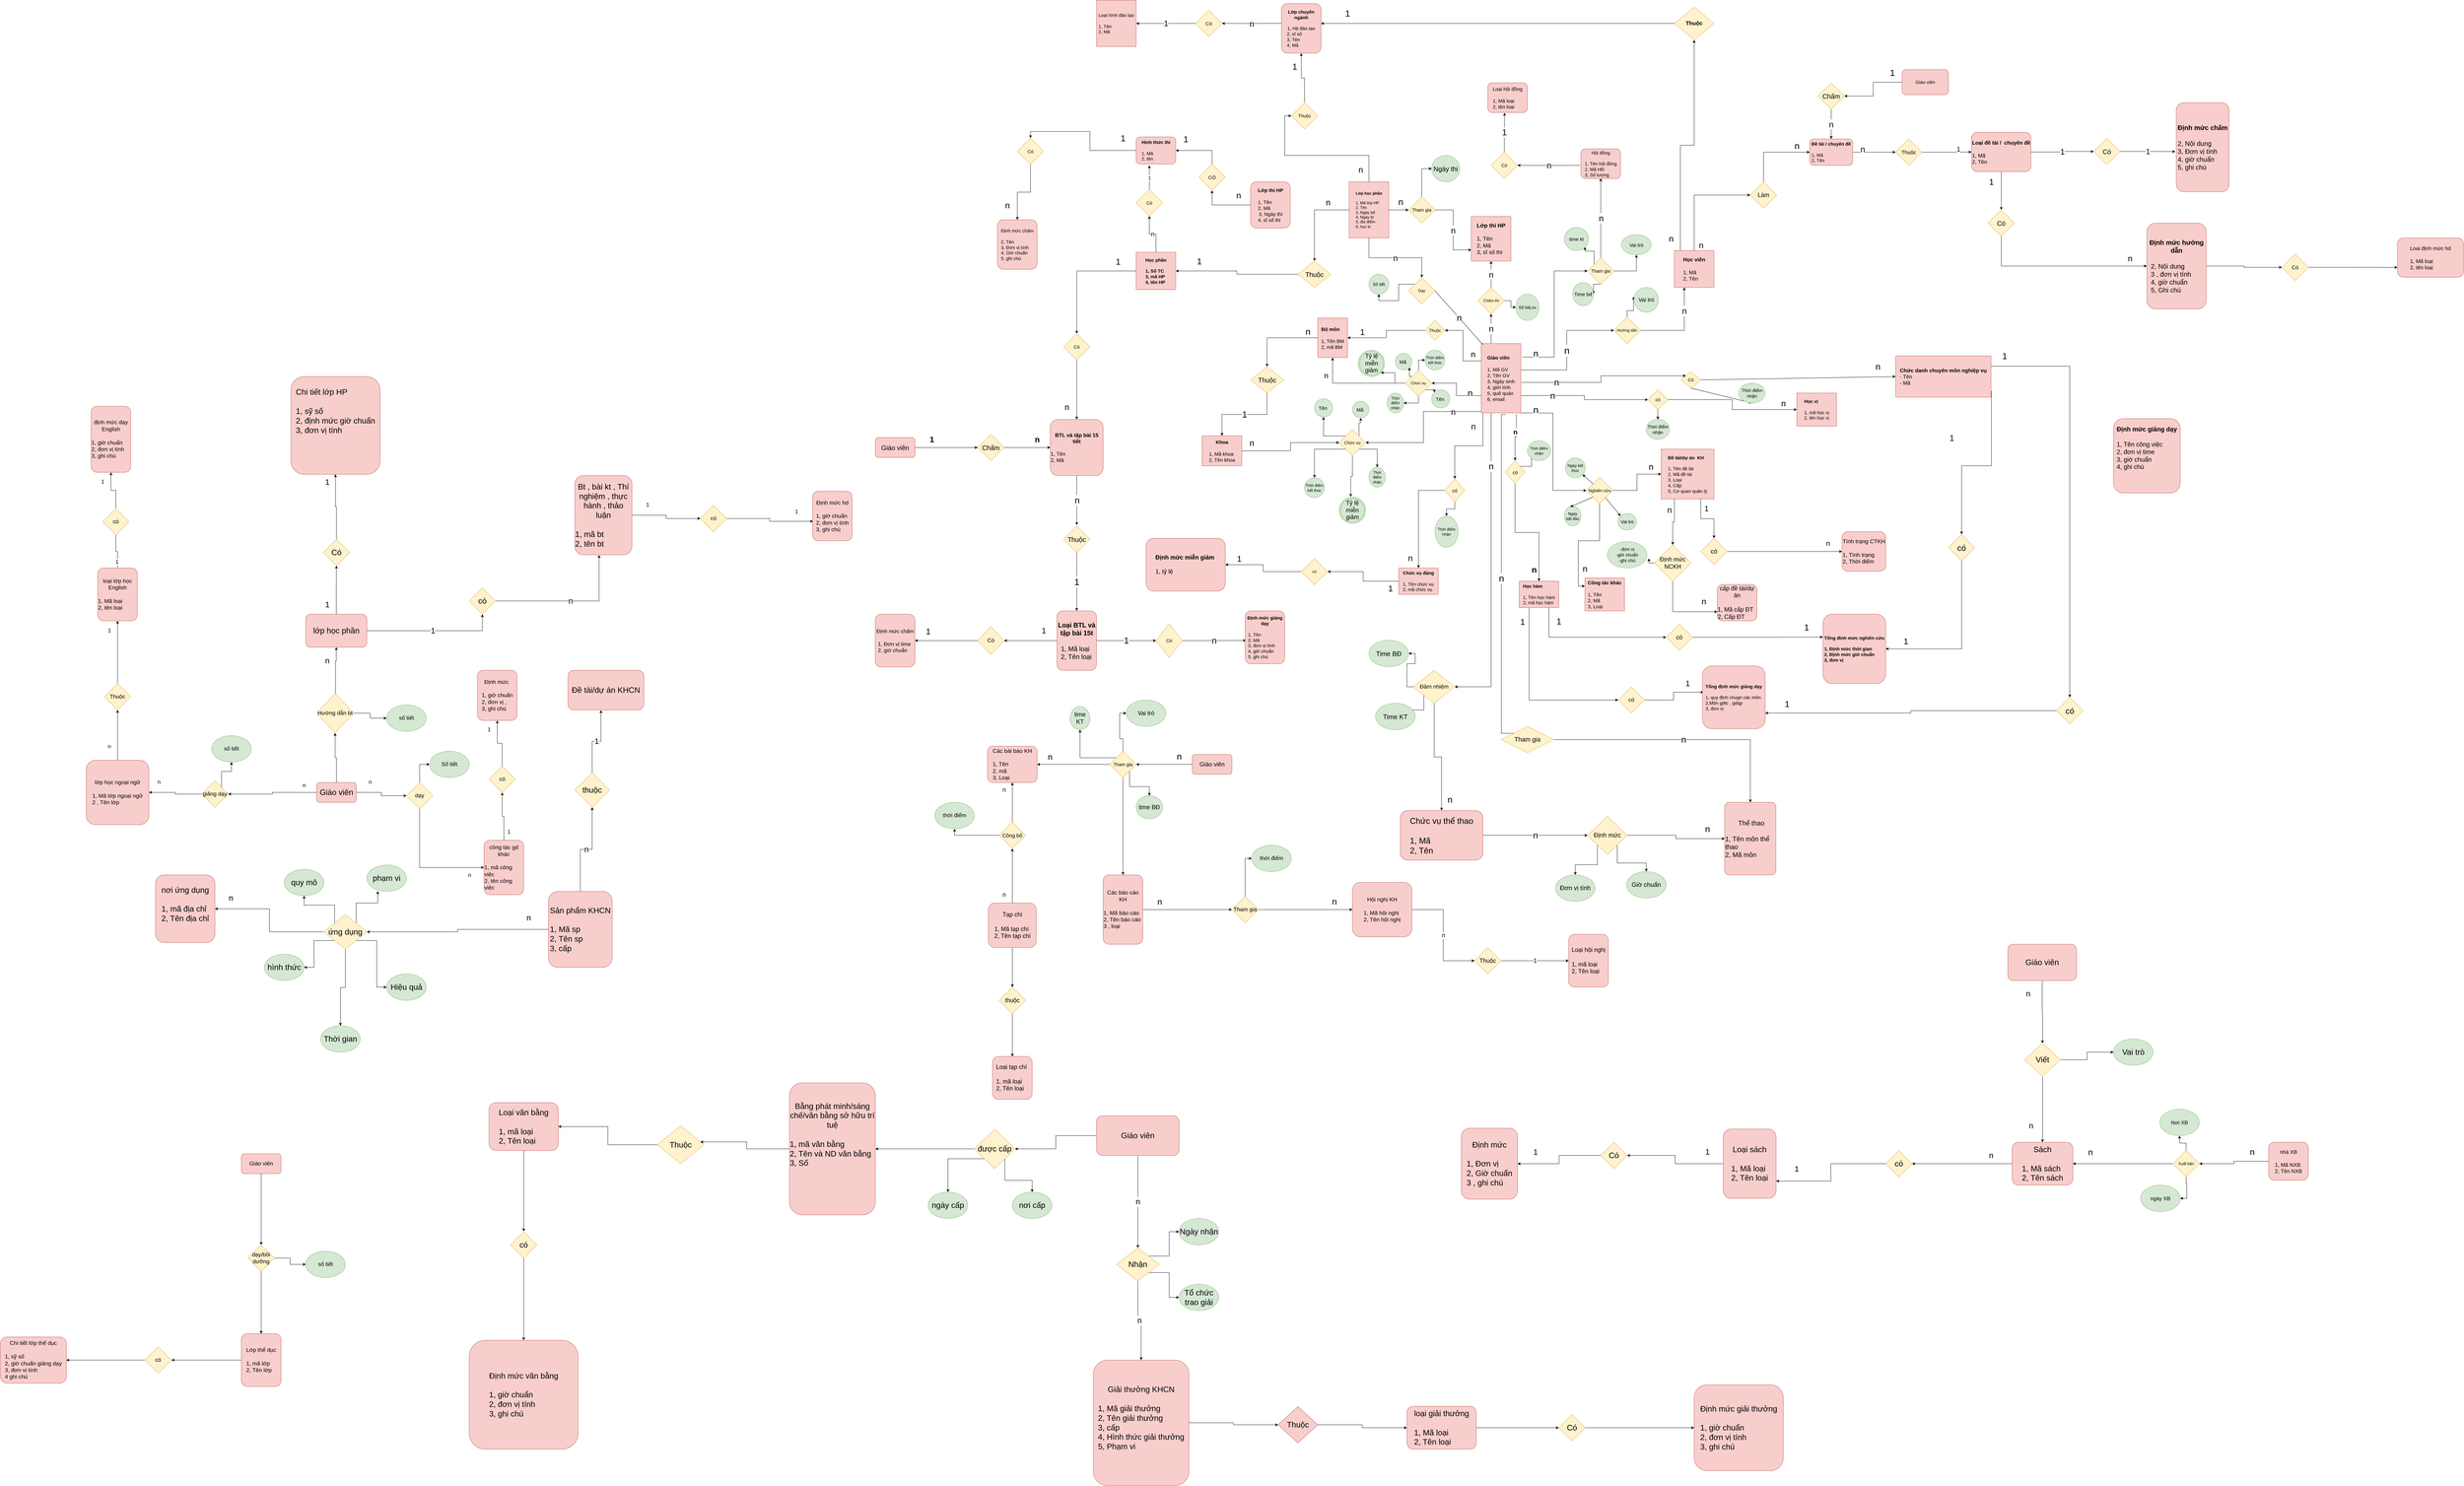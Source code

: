 <mxfile version="10.4.2" type="device"><diagram id="cKghkb1jqe3WfW_RZRaz" name="Trang-1"><mxGraphModel dx="6642" dy="2317" grid="1" gridSize="10" guides="1" tooltips="1" connect="1" arrows="1" fold="1" page="1" pageScale="1" pageWidth="827" pageHeight="1169" math="0" shadow="0"><root><mxCell id="0"/><mxCell id="1" parent="0"/><mxCell id="dlQqxdsZ93WgDNBvaMng-1" value="n" style="edgeStyle=orthogonalEdgeStyle;rounded=0;html=1;jettySize=auto;orthogonalLoop=1;entryX=0;entryY=0.5;entryDx=0;entryDy=0;exitX=1;exitY=0.75;exitDx=0;exitDy=0;fontSize=27;" parent="1" source="dlQqxdsZ93WgDNBvaMng-8" target="dlQqxdsZ93WgDNBvaMng-11" edge="1"><mxGeometry x="-0.519" relative="1" as="geometry"><mxPoint x="490" y="260" as="targetPoint"/><mxPoint as="offset"/></mxGeometry></mxCell><mxCell id="dlQqxdsZ93WgDNBvaMng-3" value="n" style="edgeStyle=orthogonalEdgeStyle;rounded=0;html=1;jettySize=auto;orthogonalLoop=1;exitX=0;exitY=0.25;exitDx=0;exitDy=0;entryX=1;entryY=0.5;entryDx=0;entryDy=0;fontSize=25;" parent="1" source="dlQqxdsZ93WgDNBvaMng-8" target="dlQqxdsZ93WgDNBvaMng-21" edge="1"><mxGeometry x="-0.236" y="-30" relative="1" as="geometry"><mxPoint x="210" y="260" as="targetPoint"/><mxPoint y="1" as="offset"/></mxGeometry></mxCell><mxCell id="dlQqxdsZ93WgDNBvaMng-4" value="n" style="edgeStyle=orthogonalEdgeStyle;rounded=0;html=1;entryX=0.5;entryY=0;entryDx=0;entryDy=0;jettySize=auto;orthogonalLoop=1;labelPosition=center;verticalLabelPosition=top;align=center;verticalAlign=bottom;fontSize=20;exitX=0.887;exitY=1.018;exitDx=0;exitDy=0;fontStyle=1;exitPerimeter=0;" parent="1" source="dlQqxdsZ93WgDNBvaMng-8" target="dlQqxdsZ93WgDNBvaMng-31" edge="1"><mxGeometry relative="1" as="geometry"/></mxCell><mxCell id="dlQqxdsZ93WgDNBvaMng-5" value="n" style="edgeStyle=orthogonalEdgeStyle;rounded=0;html=1;jettySize=auto;orthogonalLoop=1;exitX=0.042;exitY=0.998;exitDx=0;exitDy=0;exitPerimeter=0;fontSize=26;" parent="1" source="dlQqxdsZ93WgDNBvaMng-8" target="dlQqxdsZ93WgDNBvaMng-27" edge="1"><mxGeometry x="-0.093" y="-59" relative="1" as="geometry"><mxPoint as="offset"/></mxGeometry></mxCell><mxCell id="dlQqxdsZ93WgDNBvaMng-6" value="n" style="edgeStyle=orthogonalEdgeStyle;rounded=0;html=1;jettySize=auto;orthogonalLoop=1;fontSize=27;exitX=0;exitY=0.75;exitDx=0;exitDy=0;" parent="1" source="dlQqxdsZ93WgDNBvaMng-8" target="dlQqxdsZ93WgDNBvaMng-36" edge="1"><mxGeometry x="-0.632" y="-8" relative="1" as="geometry"><mxPoint as="offset"/></mxGeometry></mxCell><mxCell id="dlQqxdsZ93WgDNBvaMng-7" value="n" style="edgeStyle=orthogonalEdgeStyle;rounded=0;html=1;entryX=1;entryY=0.5;entryDx=0;entryDy=0;jettySize=auto;orthogonalLoop=1;fontSize=25;exitX=0.028;exitY=0.981;exitDx=0;exitDy=0;exitPerimeter=0;" parent="1" source="dlQqxdsZ93WgDNBvaMng-8" target="dlQqxdsZ93WgDNBvaMng-45" edge="1"><mxGeometry x="-0.606" relative="1" as="geometry"><mxPoint as="offset"/></mxGeometry></mxCell><mxCell id="SnCJvXHDhJebeQ-eFMWJ-3" value="n" style="edgeStyle=orthogonalEdgeStyle;rounded=0;html=1;entryX=0;entryY=0.5;entryDx=0;entryDy=0;jettySize=auto;orthogonalLoop=1;fontSize=28;" parent="1" target="SnCJvXHDhJebeQ-eFMWJ-1" edge="1"><mxGeometry x="-0.771" y="10" relative="1" as="geometry"><mxPoint x="400" y="440" as="sourcePoint"/><mxPoint as="offset"/></mxGeometry></mxCell><mxCell id="SnCJvXHDhJebeQ-eFMWJ-47" value="n" style="edgeStyle=orthogonalEdgeStyle;rounded=0;html=1;exitX=1.014;exitY=0.56;exitDx=0;exitDy=0;entryX=0;entryY=0;entryDx=0;entryDy=0;jettySize=auto;orthogonalLoop=1;exitPerimeter=0;fontSize=27;" parent="1" source="dlQqxdsZ93WgDNBvaMng-8" target="dlQqxdsZ93WgDNBvaMng-14" edge="1"><mxGeometry x="-0.591" relative="1" as="geometry"><mxPoint as="offset"/></mxGeometry></mxCell><mxCell id="SnCJvXHDhJebeQ-eFMWJ-61" value="n" style="edgeStyle=orthogonalEdgeStyle;rounded=0;html=1;exitX=0.25;exitY=0;exitDx=0;exitDy=0;entryX=0.5;entryY=1;entryDx=0;entryDy=0;jettySize=auto;orthogonalLoop=1;fontSize=26;" parent="1" source="dlQqxdsZ93WgDNBvaMng-8" target="SnCJvXHDhJebeQ-eFMWJ-60" edge="1"><mxGeometry relative="1" as="geometry"/></mxCell><mxCell id="P6mpRhGUVTH2VCnqgNo--5" value="&lt;div style=&quot;text-align: left; font-size: 29px;&quot;&gt;n&lt;/div&gt;" style="edgeStyle=orthogonalEdgeStyle;rounded=0;html=1;entryX=0;entryY=0.5;entryDx=0;entryDy=0;jettySize=auto;orthogonalLoop=1;labelPosition=center;verticalLabelPosition=middle;align=center;verticalAlign=middle;fontColor=#000000;fontSize=29;" parent="1" target="P6mpRhGUVTH2VCnqgNo--3" edge="1"><mxGeometry relative="1" as="geometry"><mxPoint x="400" y="310" as="sourcePoint"/></mxGeometry></mxCell><mxCell id="P6mpRhGUVTH2VCnqgNo--22" value="n" style="edgeStyle=orthogonalEdgeStyle;rounded=0;html=1;entryX=0;entryY=0.5;entryDx=0;entryDy=0;jettySize=auto;orthogonalLoop=1;fontSize=27;exitX=1.036;exitY=0.195;exitDx=0;exitDy=0;exitPerimeter=0;" parent="1" source="dlQqxdsZ93WgDNBvaMng-8" target="P6mpRhGUVTH2VCnqgNo--20" edge="1"><mxGeometry x="-0.824" y="11" relative="1" as="geometry"><mxPoint as="offset"/></mxGeometry></mxCell><mxCell id="rhzJGR1v9O3qOfFP7J13-33" value="n" style="edgeStyle=orthogonalEdgeStyle;rounded=0;html=1;exitX=0.625;exitY=1.024;exitDx=0;exitDy=0;jettySize=auto;orthogonalLoop=1;fontSize=28;fontColor=#000000;exitPerimeter=0;entryX=0;entryY=0;entryDx=0;entryDy=0;" parent="1" source="dlQqxdsZ93WgDNBvaMng-8" target="rhzJGR1v9O3qOfFP7J13-34" edge="1"><mxGeometry relative="1" as="geometry"><mxPoint x="344.667" y="1180" as="targetPoint"/><Array as="points"><mxPoint x="346" y="445"/><mxPoint x="346" y="1411"/></Array></mxGeometry></mxCell><mxCell id="o5LTLQaEYLy8HutHurkl-7" value="n" style="edgeStyle=orthogonalEdgeStyle;rounded=0;html=1;exitX=0.25;exitY=1;exitDx=0;exitDy=0;jettySize=auto;orthogonalLoop=1;fontSize=27;entryX=1;entryY=0.5;entryDx=0;entryDy=0;" parent="1" source="dlQqxdsZ93WgDNBvaMng-8" target="o5LTLQaEYLy8HutHurkl-6" edge="1"><mxGeometry x="-0.658" relative="1" as="geometry"><mxPoint x="210" y="1210" as="targetPoint"/><mxPoint y="1" as="offset"/></mxGeometry></mxCell><mxCell id="dlQqxdsZ93WgDNBvaMng-8" value="&lt;div style=&quot;text-align: left; font-size: 15px;&quot;&gt;&lt;span style=&quot;font-size: 15px;&quot;&gt;&lt;b style=&quot;font-size: 15px;&quot;&gt;Giáo viên&lt;/b&gt;&lt;/span&gt;&lt;/div&gt;&lt;div style=&quot;text-align: left; font-size: 15px;&quot;&gt;&lt;span style=&quot;font-size: 15px;&quot;&gt;&lt;br style=&quot;font-size: 15px;&quot;&gt;&lt;/span&gt;&lt;/div&gt;&lt;div style=&quot;text-align: left; font-size: 15px;&quot;&gt;&lt;span style=&quot;font-size: 15px;&quot;&gt;1, Mã GV&lt;/span&gt;&lt;/div&gt;&lt;div style=&quot;text-align: left; font-size: 15px;&quot;&gt;&lt;span style=&quot;font-size: 15px;&quot;&gt;2, Tên GV&lt;/span&gt;&lt;/div&gt;&lt;div style=&quot;text-align: left; font-size: 15px;&quot;&gt;&lt;span style=&quot;font-size: 15px;&quot;&gt;3, Ngày sinh&lt;/span&gt;&lt;/div&gt;&lt;div style=&quot;text-align: left; font-size: 15px;&quot;&gt;&lt;span style=&quot;font-size: 15px;&quot;&gt;4, giới tính&lt;/span&gt;&lt;/div&gt;&lt;div style=&quot;text-align: left; font-size: 15px;&quot;&gt;&lt;span style=&quot;font-size: 15px;&quot;&gt;5, quê quán&lt;/span&gt;&lt;/div&gt;&lt;div style=&quot;text-align: left; font-size: 15px;&quot;&gt;&lt;span style=&quot;font-size: 15px;&quot;&gt;6, email&lt;/span&gt;&lt;/div&gt;" style="rounded=0;whiteSpace=wrap;html=1;fillColor=#f8cecc;strokeColor=#b85450;fontSize=15;" parent="1" vertex="1"><mxGeometry x="285" y="230" width="120" height="210" as="geometry"/></mxCell><mxCell id="rEbCE1G3CyZpubwrBFD8-3" value="1" style="edgeStyle=orthogonalEdgeStyle;rounded=0;html=1;exitX=0.25;exitY=1;exitDx=0;exitDy=0;entryX=0;entryY=0.5;entryDx=0;entryDy=0;jettySize=auto;orthogonalLoop=1;fontSize=25;" parent="1" source="dlQqxdsZ93WgDNBvaMng-9" target="rEbCE1G3CyZpubwrBFD8-1" edge="1"><mxGeometry x="-0.852" y="-20" relative="1" as="geometry"><mxPoint y="1" as="offset"/></mxGeometry></mxCell><mxCell id="rEbCE1G3CyZpubwrBFD8-8" value="1" style="edgeStyle=orthogonalEdgeStyle;rounded=0;html=1;exitX=0.75;exitY=1;exitDx=0;exitDy=0;entryX=0;entryY=0.5;entryDx=0;entryDy=0;jettySize=auto;orthogonalLoop=1;fontSize=26;" parent="1" source="dlQqxdsZ93WgDNBvaMng-9" target="rEbCE1G3CyZpubwrBFD8-6" edge="1"><mxGeometry x="-0.817" y="30" relative="1" as="geometry"><mxPoint y="1" as="offset"/></mxGeometry></mxCell><mxCell id="dlQqxdsZ93WgDNBvaMng-9" value="&lt;div style=&quot;text-align: left; font-size: 14px;&quot;&gt;&lt;span style=&quot;font-size: 14px;&quot;&gt;&lt;b style=&quot;font-size: 14px;&quot;&gt;Học hàm&lt;/b&gt;&lt;/span&gt;&lt;/div&gt;&lt;div style=&quot;text-align: left; font-size: 14px;&quot;&gt;&lt;span style=&quot;font-size: 14px;&quot;&gt;&lt;br style=&quot;font-size: 14px;&quot;&gt;&lt;/span&gt;&lt;/div&gt;&lt;div style=&quot;text-align: left; font-size: 14px;&quot;&gt;&lt;span style=&quot;font-size: 14px;&quot;&gt;1, Tên học hàm&lt;/span&gt;&lt;/div&gt;&lt;div style=&quot;text-align: left; font-size: 14px;&quot;&gt;&lt;span style=&quot;font-size: 14px;&quot;&gt;2, mã học hàm&lt;/span&gt;&lt;/div&gt;" style="rounded=0;whiteSpace=wrap;html=1;fillColor=#f8cecc;strokeColor=#b85450;fontSize=14;" parent="1" vertex="1"><mxGeometry x="400" y="950" width="120" height="80" as="geometry"/></mxCell><mxCell id="dlQqxdsZ93WgDNBvaMng-10" value="n" style="edgeStyle=orthogonalEdgeStyle;rounded=0;html=1;jettySize=auto;orthogonalLoop=1;entryX=0;entryY=0.5;entryDx=0;entryDy=0;fontSize=25;" parent="1" source="dlQqxdsZ93WgDNBvaMng-11" target="dlQqxdsZ93WgDNBvaMng-12" edge="1"><mxGeometry x="0.799" y="20" relative="1" as="geometry"><mxPoint x="650" y="260" as="targetPoint"/><mxPoint x="1" as="offset"/></mxGeometry></mxCell><mxCell id="dlQqxdsZ93WgDNBvaMng-11" value="có" style="rhombus;whiteSpace=wrap;html=1;fillColor=#fff2cc;strokeColor=#d6b656;fontSize=14;" parent="1" vertex="1"><mxGeometry x="790" y="370" width="60" height="60" as="geometry"/></mxCell><mxCell id="dlQqxdsZ93WgDNBvaMng-12" value="&lt;div style=&quot;text-align: left; font-size: 14px;&quot;&gt;&lt;span style=&quot;font-size: 14px;&quot;&gt;&lt;b style=&quot;font-size: 14px;&quot;&gt;Học vị&lt;/b&gt;&lt;/span&gt;&lt;/div&gt;&lt;div style=&quot;text-align: left; font-size: 14px;&quot;&gt;&lt;span style=&quot;font-size: 14px;&quot;&gt;&lt;br style=&quot;font-size: 14px;&quot;&gt;&lt;/span&gt;&lt;/div&gt;&lt;div style=&quot;text-align: left; font-size: 14px;&quot;&gt;&lt;span style=&quot;font-size: 14px;&quot;&gt;1, mã học vị&lt;/span&gt;&lt;/div&gt;&lt;div style=&quot;text-align: left; font-size: 14px;&quot;&gt;&lt;span style=&quot;font-size: 14px;&quot;&gt;2, tên học vị&lt;/span&gt;&lt;/div&gt;" style="rounded=0;whiteSpace=wrap;html=1;fillColor=#f8cecc;strokeColor=#b85450;fontSize=14;" parent="1" vertex="1"><mxGeometry x="1241" y="380" width="120" height="100" as="geometry"/></mxCell><mxCell id="dlQqxdsZ93WgDNBvaMng-13" value="" style="endArrow=classic;html=1;exitX=0.5;exitY=1;exitDx=0;exitDy=0;entryX=0.5;entryY=0;entryDx=0;entryDy=0;" parent="1" source="dlQqxdsZ93WgDNBvaMng-11" target="dlQqxdsZ93WgDNBvaMng-24" edge="1"><mxGeometry width="50" height="50" relative="1" as="geometry"><mxPoint x="430" y="360" as="sourcePoint"/><mxPoint x="520" y="330" as="targetPoint"/></mxGeometry></mxCell><mxCell id="dlQqxdsZ93WgDNBvaMng-14" value="Có" style="rhombus;whiteSpace=wrap;html=1;fillColor=#fff2cc;strokeColor=#d6b656;fontSize=14;" parent="1" vertex="1"><mxGeometry x="890" y="315" width="60" height="50" as="geometry"/></mxCell><mxCell id="dlQqxdsZ93WgDNBvaMng-15" value="n" style="endArrow=classic;html=1;exitX=1;exitY=0.5;exitDx=0;exitDy=0;entryX=0;entryY=0.5;entryDx=0;entryDy=0;fontSize=27;" parent="1" source="dlQqxdsZ93WgDNBvaMng-14" target="dlQqxdsZ93WgDNBvaMng-16" edge="1"><mxGeometry x="0.82" y="31" width="50" height="50" relative="1" as="geometry"><mxPoint x="390" y="180" as="sourcePoint"/><mxPoint x="440" y="155" as="targetPoint"/><mxPoint as="offset"/></mxGeometry></mxCell><mxCell id="rEbCE1G3CyZpubwrBFD8-10" value="1" style="edgeStyle=orthogonalEdgeStyle;rounded=0;html=1;exitX=1.005;exitY=0.848;exitDx=0;exitDy=0;entryX=0.5;entryY=0;entryDx=0;entryDy=0;jettySize=auto;orthogonalLoop=1;fontSize=25;exitPerimeter=0;" parent="1" source="dlQqxdsZ93WgDNBvaMng-16" target="rEbCE1G3CyZpubwrBFD8-9" edge="1"><mxGeometry x="-0.462" y="-120" relative="1" as="geometry"><mxPoint y="1" as="offset"/></mxGeometry></mxCell><mxCell id="rEbCE1G3CyZpubwrBFD8-13" value="1" style="edgeStyle=orthogonalEdgeStyle;rounded=0;html=1;exitX=1;exitY=0.25;exitDx=0;exitDy=0;jettySize=auto;orthogonalLoop=1;fontSize=26;" parent="1" source="dlQqxdsZ93WgDNBvaMng-16" target="rEbCE1G3CyZpubwrBFD8-12" edge="1"><mxGeometry x="-0.935" y="31" relative="1" as="geometry"><mxPoint as="offset"/></mxGeometry></mxCell><mxCell id="dlQqxdsZ93WgDNBvaMng-16" value="&lt;b style=&quot;font-size: 16px;&quot;&gt;Chức danh chuyên môn nghiệp vụ&lt;/b&gt;&lt;br style=&quot;font-size: 16px;&quot;&gt;&lt;div style=&quot;text-align: left; font-size: 16px;&quot;&gt;&lt;span style=&quot;font-size: 16px;&quot;&gt;- Tên&lt;/span&gt;&lt;/div&gt;&lt;div style=&quot;text-align: left; font-size: 16px;&quot;&gt;&lt;span style=&quot;font-size: 16px;&quot;&gt;- Mã&lt;/span&gt;&lt;/div&gt;" style="rounded=0;whiteSpace=wrap;html=1;fillColor=#f8cecc;strokeColor=#b85450;fontSize=16;" parent="1" vertex="1"><mxGeometry x="1540" y="267.5" width="289" height="125" as="geometry"/></mxCell><mxCell id="dlQqxdsZ93WgDNBvaMng-17" value="" style="endArrow=classic;html=1;entryX=0.5;entryY=1;entryDx=0;entryDy=0;exitX=0.5;exitY=1;exitDx=0;exitDy=0;" parent="1" source="dlQqxdsZ93WgDNBvaMng-14" target="dlQqxdsZ93WgDNBvaMng-18" edge="1"><mxGeometry width="50" height="50" relative="1" as="geometry"><mxPoint x="620" y="250" as="sourcePoint"/><mxPoint x="300" y="120" as="targetPoint"/></mxGeometry></mxCell><mxCell id="dlQqxdsZ93WgDNBvaMng-18" value="Thời điểm nhận" style="ellipse;whiteSpace=wrap;html=1;fillColor=#d5e8d4;strokeColor=#82b366;fontSize=14;" parent="1" vertex="1"><mxGeometry x="1065" y="350" width="80" height="60" as="geometry"/></mxCell><mxCell id="MRuck4uWD8afxLIexZIL-3" value="1" style="edgeStyle=orthogonalEdgeStyle;rounded=0;html=1;entryX=1;entryY=0.5;entryDx=0;entryDy=0;jettySize=auto;orthogonalLoop=1;fontSize=25;" parent="1" source="dlQqxdsZ93WgDNBvaMng-19" target="MRuck4uWD8afxLIexZIL-1" edge="1"><mxGeometry x="-0.795" y="21" relative="1" as="geometry"><mxPoint as="offset"/></mxGeometry></mxCell><mxCell id="dlQqxdsZ93WgDNBvaMng-19" value="&lt;div style=&quot;text-align: left; font-size: 14px;&quot;&gt;&lt;span style=&quot;font-size: 14px;&quot;&gt;&lt;b style=&quot;font-size: 14px;&quot;&gt;Chức vụ đảng&lt;/b&gt;&lt;/span&gt;&lt;/div&gt;&lt;div style=&quot;text-align: left; font-size: 14px;&quot;&gt;&lt;br style=&quot;font-size: 14px;&quot;&gt;&lt;/div&gt;&lt;div style=&quot;text-align: left; font-size: 14px;&quot;&gt;&lt;span style=&quot;font-size: 14px;&quot;&gt;1, Tên chức vụ&lt;/span&gt;&lt;/div&gt;&lt;div style=&quot;text-align: left; font-size: 14px;&quot;&gt;&lt;span style=&quot;font-size: 14px;&quot;&gt;2, mã chức vụ&lt;/span&gt;&lt;/div&gt;" style="rounded=0;whiteSpace=wrap;html=1;fillColor=#f8cecc;strokeColor=#b85450;fontSize=14;" parent="1" vertex="1"><mxGeometry x="35" y="910" width="120" height="80" as="geometry"/></mxCell><mxCell id="dlQqxdsZ93WgDNBvaMng-20" value="1" style="edgeStyle=orthogonalEdgeStyle;rounded=0;html=1;jettySize=auto;orthogonalLoop=1;fontSize=25;" parent="1" source="dlQqxdsZ93WgDNBvaMng-21" target="dlQqxdsZ93WgDNBvaMng-23" edge="1"><mxGeometry x="0.644" y="-19" relative="1" as="geometry"><mxPoint x="-1" as="offset"/></mxGeometry></mxCell><mxCell id="dlQqxdsZ93WgDNBvaMng-21" value="Thuộc" style="rhombus;whiteSpace=wrap;html=1;fillColor=#fff2cc;strokeColor=#d6b656;fontSize=13;" parent="1" vertex="1"><mxGeometry x="115" y="160" width="60" height="60" as="geometry"/></mxCell><mxCell id="rhzJGR1v9O3qOfFP7J13-26" value="n" style="edgeStyle=orthogonalEdgeStyle;rounded=0;html=1;exitX=0;exitY=0.5;exitDx=0;exitDy=0;entryX=0.5;entryY=0;entryDx=0;entryDy=0;jettySize=auto;orthogonalLoop=1;fontSize=27;fontColor=#000000;" parent="1" source="dlQqxdsZ93WgDNBvaMng-23" target="rhzJGR1v9O3qOfFP7J13-24" edge="1"><mxGeometry x="-0.751" y="-19" relative="1" as="geometry"><mxPoint as="offset"/></mxGeometry></mxCell><mxCell id="dlQqxdsZ93WgDNBvaMng-23" value="&lt;div style=&quot;text-align: left; font-size: 15px;&quot;&gt;&lt;span style=&quot;font-size: 15px;&quot;&gt;&lt;b style=&quot;font-size: 15px;&quot;&gt;Bộ môn&lt;/b&gt;&lt;/span&gt;&lt;/div&gt;&lt;div style=&quot;text-align: left; font-size: 15px;&quot;&gt;&lt;span style=&quot;font-size: 15px;&quot;&gt;&lt;br style=&quot;font-size: 15px;&quot;&gt;&lt;/span&gt;&lt;/div&gt;&lt;div style=&quot;text-align: left; font-size: 15px;&quot;&gt;&lt;span style=&quot;font-size: 15px;&quot;&gt;1, Tên BM&lt;/span&gt;&lt;/div&gt;&lt;div style=&quot;text-align: left; font-size: 15px;&quot;&gt;&lt;span style=&quot;font-size: 15px;&quot;&gt;2, mã BM&amp;nbsp;&lt;/span&gt;&lt;/div&gt;" style="rounded=0;whiteSpace=wrap;html=1;fillColor=#f8cecc;strokeColor=#b85450;fontSize=15;" parent="1" vertex="1"><mxGeometry x="-210" y="152.5" width="90" height="120" as="geometry"/></mxCell><mxCell id="dlQqxdsZ93WgDNBvaMng-24" value="Thời điểm nhận" style="ellipse;whiteSpace=wrap;html=1;fillColor=#d5e8d4;strokeColor=#82b366;fontSize=14;" parent="1" vertex="1"><mxGeometry x="785" y="460" width="70" height="60" as="geometry"/></mxCell><mxCell id="dlQqxdsZ93WgDNBvaMng-25" value="n" style="edgeStyle=orthogonalEdgeStyle;rounded=0;html=1;jettySize=auto;orthogonalLoop=1;fontSize=26;" parent="1" source="dlQqxdsZ93WgDNBvaMng-27" target="dlQqxdsZ93WgDNBvaMng-19" edge="1"><mxGeometry x="0.81" y="-25" relative="1" as="geometry"><mxPoint x="114" y="492" as="targetPoint"/><mxPoint as="offset"/></mxGeometry></mxCell><mxCell id="dlQqxdsZ93WgDNBvaMng-26" style="edgeStyle=orthogonalEdgeStyle;rounded=0;html=1;entryX=0.5;entryY=0;entryDx=0;entryDy=0;jettySize=auto;orthogonalLoop=1;exitX=0.5;exitY=1;exitDx=0;exitDy=0;" parent="1" source="dlQqxdsZ93WgDNBvaMng-27" target="dlQqxdsZ93WgDNBvaMng-28" edge="1"><mxGeometry relative="1" as="geometry"/></mxCell><mxCell id="dlQqxdsZ93WgDNBvaMng-27" value="có" style="rhombus;whiteSpace=wrap;html=1;fillColor=#fff2cc;strokeColor=#d6b656;fontSize=15;" parent="1" vertex="1"><mxGeometry x="175" y="640" width="60" height="70" as="geometry"/></mxCell><mxCell id="dlQqxdsZ93WgDNBvaMng-28" value="Thời điểm nhận" style="ellipse;whiteSpace=wrap;html=1;fillColor=#d5e8d4;strokeColor=#82b366;" parent="1" vertex="1"><mxGeometry x="145" y="752.5" width="70" height="95" as="geometry"/></mxCell><mxCell id="dlQqxdsZ93WgDNBvaMng-29" value="n" style="edgeStyle=orthogonalEdgeStyle;rounded=0;html=1;jettySize=auto;orthogonalLoop=1;fontSize=25;fontStyle=1" parent="1" source="dlQqxdsZ93WgDNBvaMng-31" target="dlQqxdsZ93WgDNBvaMng-9" edge="1"><mxGeometry x="0.808" y="-15" relative="1" as="geometry"><mxPoint y="-1" as="offset"/></mxGeometry></mxCell><mxCell id="P6mpRhGUVTH2VCnqgNo--62" style="edgeStyle=orthogonalEdgeStyle;rounded=0;html=1;exitX=1;exitY=0;exitDx=0;exitDy=0;entryX=0;entryY=1;entryDx=0;entryDy=0;jettySize=auto;orthogonalLoop=1;fontSize=14;" parent="1" source="dlQqxdsZ93WgDNBvaMng-31" target="dlQqxdsZ93WgDNBvaMng-32" edge="1"><mxGeometry relative="1" as="geometry"/></mxCell><mxCell id="dlQqxdsZ93WgDNBvaMng-31" value="có" style="rhombus;whiteSpace=wrap;html=1;fillColor=#fff2cc;strokeColor=#d6b656;fontSize=15;" parent="1" vertex="1"><mxGeometry x="357.5" y="584.5" width="60" height="70" as="geometry"/></mxCell><mxCell id="dlQqxdsZ93WgDNBvaMng-32" value="Thời điểm nhận" style="ellipse;whiteSpace=wrap;html=1;fillColor=#d5e8d4;strokeColor=#82b366;" parent="1" vertex="1"><mxGeometry x="425" y="524.5" width="70" height="60" as="geometry"/></mxCell><mxCell id="dlQqxdsZ93WgDNBvaMng-33" value="n" style="edgeStyle=orthogonalEdgeStyle;rounded=0;html=1;jettySize=auto;orthogonalLoop=1;fontSize=23;" parent="1" source="dlQqxdsZ93WgDNBvaMng-36" target="dlQqxdsZ93WgDNBvaMng-23" edge="1"><mxGeometry x="0.637" y="20" relative="1" as="geometry"><mxPoint as="offset"/></mxGeometry></mxCell><mxCell id="dlQqxdsZ93WgDNBvaMng-35" style="edgeStyle=orthogonalEdgeStyle;rounded=0;html=1;entryX=0;entryY=0.5;entryDx=0;entryDy=0;jettySize=auto;orthogonalLoop=1;" parent="1" source="dlQqxdsZ93WgDNBvaMng-36" target="dlQqxdsZ93WgDNBvaMng-38" edge="1"><mxGeometry relative="1" as="geometry"/></mxCell><mxCell id="rhzJGR1v9O3qOfFP7J13-37" style="edgeStyle=orthogonalEdgeStyle;rounded=0;html=1;exitX=0.5;exitY=1;exitDx=0;exitDy=0;jettySize=auto;orthogonalLoop=1;fontSize=28;fontColor=#000000;" parent="1" source="dlQqxdsZ93WgDNBvaMng-36" target="dlQqxdsZ93WgDNBvaMng-37" edge="1"><mxGeometry relative="1" as="geometry"/></mxCell><mxCell id="je5zVrszFOluPPn859ZN-3" style="edgeStyle=orthogonalEdgeStyle;rounded=0;html=1;exitX=1;exitY=1;exitDx=0;exitDy=0;entryX=0;entryY=0;entryDx=0;entryDy=0;jettySize=auto;orthogonalLoop=1;fontSize=15;" parent="1" source="dlQqxdsZ93WgDNBvaMng-36" target="je5zVrszFOluPPn859ZN-2" edge="1"><mxGeometry relative="1" as="geometry"/></mxCell><mxCell id="je5zVrszFOluPPn859ZN-4" style="edgeStyle=orthogonalEdgeStyle;rounded=0;html=1;exitX=0;exitY=0;exitDx=0;exitDy=0;entryX=1;entryY=1;entryDx=0;entryDy=0;jettySize=auto;orthogonalLoop=1;fontSize=15;" parent="1" source="dlQqxdsZ93WgDNBvaMng-36" target="je5zVrszFOluPPn859ZN-1" edge="1"><mxGeometry relative="1" as="geometry"/></mxCell><mxCell id="MRuck4uWD8afxLIexZIL-15" style="edgeStyle=orthogonalEdgeStyle;rounded=0;html=1;entryX=1;entryY=1;entryDx=0;entryDy=0;jettySize=auto;orthogonalLoop=1;fontSize=25;" parent="1" source="dlQqxdsZ93WgDNBvaMng-36" target="MRuck4uWD8afxLIexZIL-10" edge="1"><mxGeometry relative="1" as="geometry"/></mxCell><mxCell id="dlQqxdsZ93WgDNBvaMng-36" value="Chức vụ" style="rhombus;whiteSpace=wrap;html=1;fillColor=#fff2cc;strokeColor=#d6b656;" parent="1" vertex="1"><mxGeometry x="55" y="310" width="80" height="80" as="geometry"/></mxCell><mxCell id="dlQqxdsZ93WgDNBvaMng-37" value="Thời điểm nhận" style="ellipse;whiteSpace=wrap;html=1;fillColor=#d5e8d4;strokeColor=#82b366;" parent="1" vertex="1"><mxGeometry y="380" width="50" height="60" as="geometry"/></mxCell><mxCell id="dlQqxdsZ93WgDNBvaMng-38" value="Thời điểm kết thúc" style="ellipse;whiteSpace=wrap;html=1;aspect=fixed;fillColor=#d5e8d4;strokeColor=#82b366;" parent="1" vertex="1"><mxGeometry x="115" y="250" width="60" height="60" as="geometry"/></mxCell><mxCell id="dlQqxdsZ93WgDNBvaMng-41" value="n" style="edgeStyle=orthogonalEdgeStyle;rounded=0;html=1;jettySize=auto;orthogonalLoop=1;fontSize=25;" parent="1" source="dlQqxdsZ93WgDNBvaMng-42" target="dlQqxdsZ93WgDNBvaMng-45" edge="1"><mxGeometry x="0.079" y="118" relative="1" as="geometry"><mxPoint x="-118" y="118" as="offset"/></mxGeometry></mxCell><mxCell id="dlQqxdsZ93WgDNBvaMng-42" value="&lt;b style=&quot;font-size: 15px;&quot;&gt;Khoa&lt;/b&gt;&lt;br style=&quot;font-size: 15px;&quot;&gt;&lt;br style=&quot;font-size: 15px;&quot;&gt;&lt;div style=&quot;text-align: left; font-size: 15px;&quot;&gt;1, Mã khoa&lt;/div&gt;&lt;div style=&quot;text-align: left; font-size: 15px;&quot;&gt;2, Tên khoa&lt;/div&gt;" style="rounded=0;whiteSpace=wrap;html=1;fontSize=15;fillColor=#f8cecc;strokeColor=#b85450;" parent="1" vertex="1"><mxGeometry x="-560" y="509.5" width="120" height="91" as="geometry"/></mxCell><mxCell id="dlQqxdsZ93WgDNBvaMng-43" style="edgeStyle=orthogonalEdgeStyle;rounded=0;html=1;jettySize=auto;orthogonalLoop=1;fontSize=12;exitX=1;exitY=1;exitDx=0;exitDy=0;" parent="1" source="dlQqxdsZ93WgDNBvaMng-45" target="dlQqxdsZ93WgDNBvaMng-46" edge="1"><mxGeometry relative="1" as="geometry"/></mxCell><mxCell id="dlQqxdsZ93WgDNBvaMng-44" style="edgeStyle=orthogonalEdgeStyle;rounded=0;html=1;jettySize=auto;orthogonalLoop=1;fontSize=12;exitX=0;exitY=1;exitDx=0;exitDy=0;" parent="1" source="dlQqxdsZ93WgDNBvaMng-45" target="dlQqxdsZ93WgDNBvaMng-47" edge="1"><mxGeometry relative="1" as="geometry"/></mxCell><mxCell id="je5zVrszFOluPPn859ZN-7" style="edgeStyle=orthogonalEdgeStyle;rounded=0;html=1;exitX=0;exitY=0;exitDx=0;exitDy=0;entryX=0.5;entryY=1;entryDx=0;entryDy=0;jettySize=auto;orthogonalLoop=1;fontSize=15;" parent="1" source="dlQqxdsZ93WgDNBvaMng-45" target="je5zVrszFOluPPn859ZN-5" edge="1"><mxGeometry relative="1" as="geometry"/></mxCell><mxCell id="je5zVrszFOluPPn859ZN-8" style="edgeStyle=orthogonalEdgeStyle;rounded=0;html=1;exitX=1;exitY=0;exitDx=0;exitDy=0;entryX=0.5;entryY=1;entryDx=0;entryDy=0;jettySize=auto;orthogonalLoop=1;fontSize=15;" parent="1" source="dlQqxdsZ93WgDNBvaMng-45" target="je5zVrszFOluPPn859ZN-6" edge="1"><mxGeometry relative="1" as="geometry"/></mxCell><mxCell id="MRuck4uWD8afxLIexZIL-7" style="edgeStyle=orthogonalEdgeStyle;rounded=0;html=1;exitX=0.5;exitY=1;exitDx=0;exitDy=0;entryX=0.5;entryY=0;entryDx=0;entryDy=0;jettySize=auto;orthogonalLoop=1;fontSize=18;" parent="1" source="dlQqxdsZ93WgDNBvaMng-45" edge="1"><mxGeometry relative="1" as="geometry"><mxPoint x="-110.333" y="694.333" as="targetPoint"/></mxGeometry></mxCell><mxCell id="dlQqxdsZ93WgDNBvaMng-45" value="Chức vụ" style="rhombus;whiteSpace=wrap;html=1;fillColor=#fff2cc;strokeColor=#d6b656;fontSize=13;" parent="1" vertex="1"><mxGeometry x="-145" y="490" width="80" height="80" as="geometry"/></mxCell><mxCell id="dlQqxdsZ93WgDNBvaMng-46" value="Thời điểm nhận" style="ellipse;whiteSpace=wrap;html=1;fillColor=#d5e8d4;strokeColor=#82b366;" parent="1" vertex="1"><mxGeometry x="-55" y="605" width="50" height="60" as="geometry"/></mxCell><mxCell id="dlQqxdsZ93WgDNBvaMng-47" value="Thời điểm kết thúc" style="ellipse;whiteSpace=wrap;html=1;aspect=fixed;fillColor=#d5e8d4;strokeColor=#82b366;" parent="1" vertex="1"><mxGeometry x="-250" y="636.5" width="60" height="60" as="geometry"/></mxCell><mxCell id="SnCJvXHDhJebeQ-eFMWJ-4" value="n" style="edgeStyle=orthogonalEdgeStyle;rounded=0;html=1;entryX=0;entryY=0.5;entryDx=0;entryDy=0;jettySize=auto;orthogonalLoop=1;fontSize=26;" parent="1" source="SnCJvXHDhJebeQ-eFMWJ-1" target="SnCJvXHDhJebeQ-eFMWJ-2" edge="1"><mxGeometry x="0.668" y="23" relative="1" as="geometry"><mxPoint x="1" as="offset"/></mxGeometry></mxCell><mxCell id="SnCJvXHDhJebeQ-eFMWJ-23" value="n" style="edgeStyle=orthogonalEdgeStyle;rounded=0;html=1;entryX=0;entryY=0.25;entryDx=0;entryDy=0;jettySize=auto;orthogonalLoop=1;exitX=0.5;exitY=1;exitDx=0;exitDy=0;fontSize=26;" parent="1" source="SnCJvXHDhJebeQ-eFMWJ-1" target="SnCJvXHDhJebeQ-eFMWJ-20" edge="1"><mxGeometry x="0.554" y="20" relative="1" as="geometry"><mxPoint y="1" as="offset"/></mxGeometry></mxCell><mxCell id="SnCJvXHDhJebeQ-eFMWJ-1" value="Nghiên cứu" style="rhombus;whiteSpace=wrap;html=1;fillColor=#fff2cc;strokeColor=#d6b656;fontSize=13;" parent="1" vertex="1"><mxGeometry x="603.5" y="635" width="80" height="80" as="geometry"/></mxCell><mxCell id="EcLm2rJ84yTcDqTKsuuS-5" value="1" style="edgeStyle=orthogonalEdgeStyle;rounded=0;orthogonalLoop=1;jettySize=auto;html=1;exitX=0.75;exitY=1;exitDx=0;exitDy=0;entryX=0.5;entryY=0;entryDx=0;entryDy=0;fontSize=23;" parent="1" source="SnCJvXHDhJebeQ-eFMWJ-2" target="EcLm2rJ84yTcDqTKsuuS-3" edge="1"><mxGeometry x="-0.041" y="31" relative="1" as="geometry"><mxPoint as="offset"/></mxGeometry></mxCell><mxCell id="EcLm2rJ84yTcDqTKsuuS-16" value="n" style="edgeStyle=orthogonalEdgeStyle;rounded=0;orthogonalLoop=1;jettySize=auto;html=1;exitX=0.25;exitY=1;exitDx=0;exitDy=0;entryX=0.5;entryY=0;entryDx=0;entryDy=0;fontSize=25;" parent="1" source="SnCJvXHDhJebeQ-eFMWJ-2" target="EcLm2rJ84yTcDqTKsuuS-14" edge="1"><mxGeometry x="0.079" y="-42" relative="1" as="geometry"><mxPoint x="32" y="-41" as="offset"/></mxGeometry></mxCell><mxCell id="SnCJvXHDhJebeQ-eFMWJ-2" value="&lt;div style=&quot;text-align: left ; font-size: 14px&quot;&gt;&lt;span style=&quot;font-size: 14px&quot;&gt;&lt;b style=&quot;font-size: 14px&quot;&gt;Đề tài/dự án&amp;nbsp; KH&lt;/b&gt;&lt;/span&gt;&lt;/div&gt;&lt;div style=&quot;text-align: left ; font-size: 14px&quot;&gt;&lt;span style=&quot;font-size: 14px&quot;&gt;&lt;br style=&quot;font-size: 14px&quot;&gt;&lt;/span&gt;&lt;/div&gt;&lt;div style=&quot;text-align: left ; font-size: 14px&quot;&gt;&lt;span style=&quot;font-size: 14px&quot;&gt;1, Tên đề tài&lt;/span&gt;&lt;/div&gt;&lt;div style=&quot;text-align: left ; font-size: 14px&quot;&gt;&lt;span style=&quot;font-size: 14px&quot;&gt;2, Mã đề tài&lt;/span&gt;&lt;/div&gt;&lt;div style=&quot;text-align: left ; font-size: 14px&quot;&gt;&lt;span style=&quot;font-size: 14px&quot;&gt;3, Loại&lt;/span&gt;&lt;/div&gt;&lt;div style=&quot;text-align: left ; font-size: 14px&quot;&gt;&lt;span style=&quot;font-size: 14px&quot;&gt;4, Cấp&lt;/span&gt;&lt;/div&gt;&lt;div style=&quot;text-align: left ; font-size: 14px&quot;&gt;&lt;span style=&quot;font-size: 14px&quot;&gt;5, Cơ quan quản lý&lt;/span&gt;&lt;/div&gt;" style="rounded=0;whiteSpace=wrap;html=1;fillColor=#f8cecc;strokeColor=#b85450;fontSize=14;" parent="1" vertex="1"><mxGeometry x="830" y="550" width="160" height="151" as="geometry"/></mxCell><mxCell id="SnCJvXHDhJebeQ-eFMWJ-5" value="Ngày bắt đầu" style="ellipse;whiteSpace=wrap;html=1;fillColor=#d5e8d4;strokeColor=#82b366;" parent="1" vertex="1"><mxGeometry x="537" y="722.5" width="50" height="60" as="geometry"/></mxCell><mxCell id="SnCJvXHDhJebeQ-eFMWJ-6" value="Ngày kết thúc" style="ellipse;whiteSpace=wrap;html=1;fillColor=#d5e8d4;strokeColor=#82b366;" parent="1" vertex="1"><mxGeometry x="540" y="576.5" width="60" height="60" as="geometry"/></mxCell><mxCell id="SnCJvXHDhJebeQ-eFMWJ-7" value="Vai trò" style="ellipse;whiteSpace=wrap;html=1;fillColor=#d5e8d4;strokeColor=#82b366;fontSize=14;" parent="1" vertex="1"><mxGeometry x="698.5" y="745" width="57" height="50" as="geometry"/></mxCell><mxCell id="SnCJvXHDhJebeQ-eFMWJ-8" value="" style="endArrow=classic;html=1;exitX=0;exitY=1;exitDx=0;exitDy=0;entryX=0.352;entryY=0.04;entryDx=0;entryDy=0;entryPerimeter=0;" parent="1" source="SnCJvXHDhJebeQ-eFMWJ-1" target="SnCJvXHDhJebeQ-eFMWJ-5" edge="1"><mxGeometry width="50" height="50" relative="1" as="geometry"><mxPoint x="560" y="540" as="sourcePoint"/><mxPoint x="610" y="490" as="targetPoint"/></mxGeometry></mxCell><mxCell id="SnCJvXHDhJebeQ-eFMWJ-9" value="" style="endArrow=classic;html=1;exitX=0;exitY=0;exitDx=0;exitDy=0;" parent="1" source="SnCJvXHDhJebeQ-eFMWJ-1" target="SnCJvXHDhJebeQ-eFMWJ-6" edge="1"><mxGeometry width="50" height="50" relative="1" as="geometry"><mxPoint x="660" y="580" as="sourcePoint"/><mxPoint x="710" y="530" as="targetPoint"/></mxGeometry></mxCell><mxCell id="SnCJvXHDhJebeQ-eFMWJ-10" value="" style="endArrow=classic;html=1;entryX=0;entryY=0;entryDx=0;entryDy=0;" parent="1" source="SnCJvXHDhJebeQ-eFMWJ-1" target="SnCJvXHDhJebeQ-eFMWJ-7" edge="1"><mxGeometry width="50" height="50" relative="1" as="geometry"><mxPoint x="710" y="440" as="sourcePoint"/><mxPoint x="760" y="390" as="targetPoint"/></mxGeometry></mxCell><mxCell id="SnCJvXHDhJebeQ-eFMWJ-20" value="&lt;b style=&quot;font-size: 15px;&quot;&gt;&lt;font style=&quot;font-size: 15px;&quot;&gt;Công tác khác&lt;/font&gt;&lt;/b&gt;&lt;br style=&quot;font-size: 15px;&quot;&gt;&lt;br style=&quot;font-size: 15px;&quot;&gt;&lt;div style=&quot;text-align: left; font-size: 15px;&quot;&gt;1, Tên&lt;/div&gt;&lt;div style=&quot;text-align: left; font-size: 15px;&quot;&gt;2, Mã&amp;nbsp;&lt;/div&gt;&lt;div style=&quot;text-align: left; font-size: 15px;&quot;&gt;3,&amp;nbsp;&lt;span style=&quot;font-size: 15px;&quot;&gt;Loại&lt;/span&gt;&lt;/div&gt;" style="rounded=0;whiteSpace=wrap;html=1;fillColor=#f8cecc;strokeColor=#b85450;fontSize=15;" parent="1" vertex="1"><mxGeometry x="599" y="940" width="120" height="100" as="geometry"/></mxCell><mxCell id="SnCJvXHDhJebeQ-eFMWJ-37" style="edgeStyle=orthogonalEdgeStyle;rounded=0;html=1;exitX=1;exitY=0;exitDx=0;exitDy=0;entryX=0.5;entryY=1;entryDx=0;entryDy=0;jettySize=auto;orthogonalLoop=1;" parent="1" source="SnCJvXHDhJebeQ-eFMWJ-24" target="SnCJvXHDhJebeQ-eFMWJ-30" edge="1"><mxGeometry relative="1" as="geometry"/></mxCell><mxCell id="SnCJvXHDhJebeQ-eFMWJ-24" value="Dạy" style="rhombus;whiteSpace=wrap;html=1;fillColor=#fff2cc;strokeColor=#d6b656;" parent="1" vertex="1"><mxGeometry x="65" y="30" width="80" height="80" as="geometry"/></mxCell><mxCell id="SnCJvXHDhJebeQ-eFMWJ-36" value="n" style="edgeStyle=orthogonalEdgeStyle;rounded=0;html=1;exitX=0.5;exitY=1;exitDx=0;exitDy=0;jettySize=auto;orthogonalLoop=1;fontSize=25;" parent="1" source="SnCJvXHDhJebeQ-eFMWJ-26" target="SnCJvXHDhJebeQ-eFMWJ-24" edge="1"><mxGeometry relative="1" as="geometry"/></mxCell><mxCell id="SnCJvXHDhJebeQ-eFMWJ-43" value="n" style="edgeStyle=orthogonalEdgeStyle;rounded=0;html=1;exitX=0;exitY=0.5;exitDx=0;exitDy=0;jettySize=auto;orthogonalLoop=1;fontSize=25;" parent="1" source="SnCJvXHDhJebeQ-eFMWJ-26" target="SnCJvXHDhJebeQ-eFMWJ-44" edge="1"><mxGeometry x="-0.504" y="-24" relative="1" as="geometry"><mxPoint x="-250" y="-100" as="targetPoint"/><mxPoint as="offset"/></mxGeometry></mxCell><mxCell id="SnCJvXHDhJebeQ-eFMWJ-49" value="n" style="edgeStyle=orthogonalEdgeStyle;rounded=0;html=1;exitX=0.5;exitY=0;exitDx=0;exitDy=0;entryX=0;entryY=0.5;entryDx=0;entryDy=0;jettySize=auto;orthogonalLoop=1;fontSize=25;" parent="1" source="SnCJvXHDhJebeQ-eFMWJ-26" target="SnCJvXHDhJebeQ-eFMWJ-48" edge="1"><mxGeometry x="-0.834" y="25" relative="1" as="geometry"><mxPoint y="1" as="offset"/></mxGeometry></mxCell><mxCell id="SnCJvXHDhJebeQ-eFMWJ-58" value="n" style="edgeStyle=orthogonalEdgeStyle;rounded=0;html=1;exitX=1;exitY=0.5;exitDx=0;exitDy=0;entryX=0;entryY=0.5;entryDx=0;entryDy=0;jettySize=auto;orthogonalLoop=1;fontSize=27;" parent="1" source="SnCJvXHDhJebeQ-eFMWJ-26" target="SnCJvXHDhJebeQ-eFMWJ-56" edge="1"><mxGeometry x="0.178" y="24" relative="1" as="geometry"><mxPoint as="offset"/></mxGeometry></mxCell><mxCell id="SnCJvXHDhJebeQ-eFMWJ-26" value="&lt;b&gt;Lớp học phần&lt;/b&gt;&lt;br&gt;&lt;br&gt;&lt;div style=&quot;text-align: left&quot;&gt;1, Mã lớp HP&lt;/div&gt;&lt;div style=&quot;text-align: left&quot;&gt;2, Tên&amp;nbsp;&lt;/div&gt;&lt;div style=&quot;text-align: left&quot;&gt;3, Ngày bđ&lt;/div&gt;&lt;div style=&quot;text-align: left&quot;&gt;4, Ngày kt&lt;/div&gt;&lt;div style=&quot;text-align: left&quot;&gt;5, địa điểm&lt;/div&gt;&lt;div style=&quot;text-align: left&quot;&gt;6, học kì&lt;/div&gt;" style="rounded=0;whiteSpace=wrap;html=1;fillColor=#f8cecc;strokeColor=#b85450;" parent="1" vertex="1"><mxGeometry x="-115" y="-260" width="120" height="170" as="geometry"/></mxCell><mxCell id="SnCJvXHDhJebeQ-eFMWJ-30" value="Số tiết" style="ellipse;whiteSpace=wrap;html=1;fillColor=#d5e8d4;strokeColor=#82b366;fontSize=13;" parent="1" vertex="1"><mxGeometry x="-55" y="20" width="60" height="60" as="geometry"/></mxCell><mxCell id="P6mpRhGUVTH2VCnqgNo--55" value="n" style="edgeStyle=orthogonalEdgeStyle;rounded=0;html=1;jettySize=auto;orthogonalLoop=1;fontSize=19;" parent="1" source="SnCJvXHDhJebeQ-eFMWJ-33" target="P6mpRhGUVTH2VCnqgNo--51" edge="1"><mxGeometry relative="1" as="geometry"/></mxCell><mxCell id="P6mpRhGUVTH2VCnqgNo--89" value="1" style="edgeStyle=orthogonalEdgeStyle;rounded=0;html=1;exitX=0;exitY=0.5;exitDx=0;exitDy=0;entryX=0.5;entryY=0;entryDx=0;entryDy=0;jettySize=auto;orthogonalLoop=1;fontSize=26;" parent="1" source="SnCJvXHDhJebeQ-eFMWJ-33" target="P6mpRhGUVTH2VCnqgNo--87" edge="1"><mxGeometry x="-0.703" y="-28" relative="1" as="geometry"><mxPoint as="offset"/></mxGeometry></mxCell><mxCell id="SnCJvXHDhJebeQ-eFMWJ-33" value="&lt;b style=&quot;font-size: 14px;&quot;&gt;Học phần&lt;/b&gt;&lt;br style=&quot;font-size: 14px;&quot;&gt;&lt;br style=&quot;font-size: 14px;&quot;&gt;&lt;div style=&quot;text-align: left; font-size: 14px;&quot;&gt;&lt;span style=&quot;font-size: 14px;&quot;&gt;&lt;b style=&quot;font-size: 14px;&quot;&gt;1,&amp;nbsp;Số TC&lt;/b&gt;&lt;/span&gt;&lt;/div&gt;&lt;div style=&quot;text-align: left; font-size: 14px;&quot;&gt;&lt;b style=&quot;font-size: 14px;&quot;&gt;3, mã HP&lt;/b&gt;&lt;br style=&quot;font-size: 14px;&quot;&gt;&lt;/div&gt;&lt;div style=&quot;text-align: left; font-size: 14px;&quot;&gt;&lt;span style=&quot;font-size: 14px;&quot;&gt;&lt;b style=&quot;font-size: 14px;&quot;&gt;4, tên HP&lt;/b&gt;&lt;/span&gt;&lt;/div&gt;" style="rounded=0;whiteSpace=wrap;html=1;fillColor=#f8cecc;strokeColor=#b85450;fontSize=14;" parent="1" vertex="1"><mxGeometry x="-760" y="-46.5" width="120" height="113" as="geometry"/></mxCell><mxCell id="SnCJvXHDhJebeQ-eFMWJ-34" value="n" style="endArrow=none;html=1;exitX=0.042;exitY=0.016;exitDx=0;exitDy=0;exitPerimeter=0;entryX=1;entryY=0.5;entryDx=0;entryDy=0;fontSize=27;" parent="1" source="dlQqxdsZ93WgDNBvaMng-8" target="SnCJvXHDhJebeQ-eFMWJ-24" edge="1"><mxGeometry width="50" height="50" relative="1" as="geometry"><mxPoint x="190" y="170" as="sourcePoint"/><mxPoint x="240" y="120" as="targetPoint"/></mxGeometry></mxCell><mxCell id="P6mpRhGUVTH2VCnqgNo--63" value="1" style="edgeStyle=orthogonalEdgeStyle;rounded=0;html=1;exitX=0;exitY=0.5;exitDx=0;exitDy=0;entryX=1;entryY=0.5;entryDx=0;entryDy=0;jettySize=auto;orthogonalLoop=1;fontSize=26;" parent="1" source="SnCJvXHDhJebeQ-eFMWJ-44" target="SnCJvXHDhJebeQ-eFMWJ-33" edge="1"><mxGeometry x="0.63" y="-29" relative="1" as="geometry"><mxPoint as="offset"/></mxGeometry></mxCell><mxCell id="SnCJvXHDhJebeQ-eFMWJ-44" value="Thuộc" style="rhombus;whiteSpace=wrap;html=1;fontSize=20;fillColor=#fff2cc;strokeColor=#d6b656;" parent="1" vertex="1"><mxGeometry x="-270" y="-20" width="100" height="80" as="geometry"/></mxCell><mxCell id="SnCJvXHDhJebeQ-eFMWJ-69" value="1" style="edgeStyle=orthogonalEdgeStyle;rounded=0;html=1;exitX=0.5;exitY=0;exitDx=0;exitDy=0;jettySize=auto;orthogonalLoop=1;fontSize=26;" parent="1" source="SnCJvXHDhJebeQ-eFMWJ-48" edge="1"><mxGeometry x="0.497" y="20" relative="1" as="geometry"><mxPoint x="-260" y="-650" as="targetPoint"/><mxPoint y="1" as="offset"/></mxGeometry></mxCell><mxCell id="SnCJvXHDhJebeQ-eFMWJ-48" value="Thuộc" style="rhombus;whiteSpace=wrap;html=1;fillColor=#fff2cc;strokeColor=#d6b656;fontSize=14;" parent="1" vertex="1"><mxGeometry x="-290" y="-500" width="80" height="80" as="geometry"/></mxCell><mxCell id="P6mpRhGUVTH2VCnqgNo--11" value="n" style="edgeStyle=orthogonalEdgeStyle;rounded=0;html=1;entryX=1;entryY=0.5;entryDx=0;entryDy=0;jettySize=auto;orthogonalLoop=1;fontSize=25;" parent="1" target="SnCJvXHDhJebeQ-eFMWJ-52" edge="1"><mxGeometry relative="1" as="geometry"><mxPoint x="-320" y="-740.429" as="sourcePoint"/></mxGeometry></mxCell><mxCell id="P6mpRhGUVTH2VCnqgNo--12" value="1" style="edgeStyle=orthogonalEdgeStyle;rounded=0;html=1;entryX=1;entryY=0.5;entryDx=0;entryDy=0;jettySize=auto;orthogonalLoop=1;fontSize=24;" parent="1" source="SnCJvXHDhJebeQ-eFMWJ-52" target="SnCJvXHDhJebeQ-eFMWJ-53" edge="1"><mxGeometry relative="1" as="geometry"/></mxCell><mxCell id="SnCJvXHDhJebeQ-eFMWJ-52" value="Có" style="rhombus;whiteSpace=wrap;html=1;fillColor=#fff2cc;strokeColor=#d6b656;fontSize=15;" parent="1" vertex="1"><mxGeometry x="-580" y="-780" width="80" height="80" as="geometry"/></mxCell><mxCell id="SnCJvXHDhJebeQ-eFMWJ-53" value="Loại hình đào tạo&lt;br style=&quot;font-size: 14px;&quot;&gt;&lt;br style=&quot;font-size: 14px;&quot;&gt;&lt;div style=&quot;text-align: left; font-size: 14px;&quot;&gt;1, Tên&lt;/div&gt;&lt;div style=&quot;text-align: left; font-size: 14px;&quot;&gt;2, Mã&lt;/div&gt;" style="rounded=0;whiteSpace=wrap;html=1;fillColor=#f8cecc;strokeColor=#b85450;fontSize=14;" parent="1" vertex="1"><mxGeometry x="-880" y="-810" width="120" height="140" as="geometry"/></mxCell><mxCell id="SnCJvXHDhJebeQ-eFMWJ-59" value="n" style="edgeStyle=orthogonalEdgeStyle;rounded=0;html=1;exitX=1;exitY=0.5;exitDx=0;exitDy=0;entryX=0;entryY=0.75;entryDx=0;entryDy=0;jettySize=auto;orthogonalLoop=1;fontSize=25;" parent="1" source="SnCJvXHDhJebeQ-eFMWJ-56" target="SnCJvXHDhJebeQ-eFMWJ-57" edge="1"><mxGeometry relative="1" as="geometry"/></mxCell><mxCell id="o5LTLQaEYLy8HutHurkl-3" style="edgeStyle=orthogonalEdgeStyle;rounded=0;html=1;exitX=0.5;exitY=0;exitDx=0;exitDy=0;entryX=0;entryY=0.5;entryDx=0;entryDy=0;jettySize=auto;orthogonalLoop=1;fontSize=27;" parent="1" source="SnCJvXHDhJebeQ-eFMWJ-56" target="o5LTLQaEYLy8HutHurkl-2" edge="1"><mxGeometry relative="1" as="geometry"/></mxCell><mxCell id="SnCJvXHDhJebeQ-eFMWJ-56" value="Tham gia" style="rhombus;whiteSpace=wrap;html=1;fillColor=#fff2cc;strokeColor=#d6b656;fontSize=14;" parent="1" vertex="1"><mxGeometry x="65" y="-215" width="80" height="80" as="geometry"/></mxCell><mxCell id="SnCJvXHDhJebeQ-eFMWJ-57" value="&lt;b style=&quot;font-size: 17px;&quot;&gt;Lớp thi HP&lt;/b&gt;&lt;br style=&quot;font-size: 17px;&quot;&gt;&lt;br style=&quot;font-size: 17px;&quot;&gt;&lt;div style=&quot;text-align: left; font-size: 17px;&quot;&gt;1, Tên&lt;/div&gt;&lt;div style=&quot;text-align: left; font-size: 17px;&quot;&gt;2, Mã&lt;/div&gt;&lt;div style=&quot;text-align: left; font-size: 17px;&quot;&gt;&lt;span style=&quot;font-size: 17px;&quot;&gt;3, sĩ số thi&lt;/span&gt;&lt;br style=&quot;font-size: 17px;&quot;&gt;&lt;/div&gt;" style="rounded=0;whiteSpace=wrap;html=1;fillColor=#f8cecc;strokeColor=#b85450;fontSize=17;" parent="1" vertex="1"><mxGeometry x="255" y="-155" width="120" height="135" as="geometry"/></mxCell><mxCell id="SnCJvXHDhJebeQ-eFMWJ-62" value="n" style="edgeStyle=orthogonalEdgeStyle;rounded=0;html=1;exitX=0.5;exitY=0;exitDx=0;exitDy=0;entryX=0.5;entryY=1;entryDx=0;entryDy=0;jettySize=auto;orthogonalLoop=1;fontSize=25;" parent="1" source="SnCJvXHDhJebeQ-eFMWJ-60" target="SnCJvXHDhJebeQ-eFMWJ-57" edge="1"><mxGeometry relative="1" as="geometry"/></mxCell><mxCell id="o5LTLQaEYLy8HutHurkl-1" style="edgeStyle=orthogonalEdgeStyle;rounded=0;html=1;exitX=1;exitY=0.5;exitDx=0;exitDy=0;jettySize=auto;orthogonalLoop=1;fontSize=27;" parent="1" source="SnCJvXHDhJebeQ-eFMWJ-60" target="SnCJvXHDhJebeQ-eFMWJ-63" edge="1"><mxGeometry relative="1" as="geometry"/></mxCell><mxCell id="SnCJvXHDhJebeQ-eFMWJ-60" value="Chấm thi" style="rhombus;whiteSpace=wrap;html=1;fillColor=#fff2cc;strokeColor=#d6b656;" parent="1" vertex="1"><mxGeometry x="275" y="60" width="80" height="80" as="geometry"/></mxCell><mxCell id="SnCJvXHDhJebeQ-eFMWJ-63" value="Số bài,sv" style="ellipse;whiteSpace=wrap;html=1;fillColor=#d5e8d4;strokeColor=#82b366;fontSize=13;" parent="1" vertex="1"><mxGeometry x="390" y="80" width="70" height="80" as="geometry"/></mxCell><mxCell id="P6mpRhGUVTH2VCnqgNo--6" value="n" style="edgeStyle=orthogonalEdgeStyle;rounded=0;html=1;exitX=1;exitY=0.5;exitDx=0;exitDy=0;entryX=0.25;entryY=1;entryDx=0;entryDy=0;jettySize=auto;orthogonalLoop=1;fontSize=26;" parent="1" source="P6mpRhGUVTH2VCnqgNo--3" target="P6mpRhGUVTH2VCnqgNo--4" edge="1"><mxGeometry x="0.464" relative="1" as="geometry"><mxPoint as="offset"/></mxGeometry></mxCell><mxCell id="EcLm2rJ84yTcDqTKsuuS-2" style="edgeStyle=orthogonalEdgeStyle;rounded=0;orthogonalLoop=1;jettySize=auto;html=1;exitX=0.5;exitY=0;exitDx=0;exitDy=0;entryX=-0.023;entryY=0.371;entryDx=0;entryDy=0;entryPerimeter=0;fontSize=17;" parent="1" source="P6mpRhGUVTH2VCnqgNo--3" target="EcLm2rJ84yTcDqTKsuuS-1" edge="1"><mxGeometry relative="1" as="geometry"/></mxCell><mxCell id="P6mpRhGUVTH2VCnqgNo--3" value="Hướng dấn" style="rhombus;whiteSpace=wrap;html=1;fillColor=#fff2cc;strokeColor=#d6b656;" parent="1" vertex="1"><mxGeometry x="687" y="150" width="80" height="80" as="geometry"/></mxCell><mxCell id="P6mpRhGUVTH2VCnqgNo--14" value="n" style="edgeStyle=orthogonalEdgeStyle;rounded=0;html=1;entryX=0.5;entryY=1;entryDx=0;entryDy=0;jettySize=auto;orthogonalLoop=1;fontSize=26;exitX=0.152;exitY=0.014;exitDx=0;exitDy=0;exitPerimeter=0;" parent="1" source="P6mpRhGUVTH2VCnqgNo--4" target="P6mpRhGUVTH2VCnqgNo--13" edge="1"><mxGeometry x="-0.885" y="28" relative="1" as="geometry"><mxPoint y="1" as="offset"/></mxGeometry></mxCell><mxCell id="P6mpRhGUVTH2VCnqgNo--39" value="n" style="edgeStyle=orthogonalEdgeStyle;rounded=0;html=1;exitX=0.5;exitY=0;exitDx=0;exitDy=0;entryX=0;entryY=0.5;entryDx=0;entryDy=0;jettySize=auto;orthogonalLoop=1;fontSize=25;" parent="1" source="P6mpRhGUVTH2VCnqgNo--4" target="P6mpRhGUVTH2VCnqgNo--36" edge="1"><mxGeometry x="0.115" y="-151" relative="1" as="geometry"><mxPoint as="offset"/></mxGeometry></mxCell><mxCell id="P6mpRhGUVTH2VCnqgNo--4" value="&lt;b style=&quot;font-size: 16px;&quot;&gt;Học viên&lt;/b&gt;&lt;br style=&quot;font-size: 16px;&quot;&gt;&lt;br style=&quot;font-size: 16px;&quot;&gt;&lt;div style=&quot;text-align: left; font-size: 16px;&quot;&gt;1, Mã&amp;nbsp;&lt;/div&gt;&lt;div style=&quot;text-align: left; font-size: 16px;&quot;&gt;2, Tên&lt;/div&gt;" style="rounded=0;whiteSpace=wrap;html=1;fillColor=#f8cecc;strokeColor=#b85450;fontSize=16;" parent="1" vertex="1"><mxGeometry x="870" y="-52" width="120" height="112" as="geometry"/></mxCell><mxCell id="P6mpRhGUVTH2VCnqgNo--15" value="1" style="edgeStyle=orthogonalEdgeStyle;rounded=0;html=1;jettySize=auto;orthogonalLoop=1;fontSize=27;" parent="1" source="P6mpRhGUVTH2VCnqgNo--13" edge="1"><mxGeometry x="0.851" y="-30" relative="1" as="geometry"><mxPoint x="-200" y="-740" as="targetPoint"/><mxPoint as="offset"/></mxGeometry></mxCell><mxCell id="P6mpRhGUVTH2VCnqgNo--13" value="&lt;b style=&quot;font-size: 17px;&quot;&gt;Thuộc&lt;/b&gt;" style="rhombus;whiteSpace=wrap;html=1;fontSize=17;fillColor=#fff2cc;strokeColor=#d6b656;" parent="1" vertex="1"><mxGeometry x="870" y="-790" width="120" height="100" as="geometry"/></mxCell><mxCell id="P6mpRhGUVTH2VCnqgNo--24" value="n" style="edgeStyle=orthogonalEdgeStyle;rounded=0;html=1;entryX=0.5;entryY=1;entryDx=0;entryDy=0;jettySize=auto;orthogonalLoop=1;fontSize=26;" parent="1" source="P6mpRhGUVTH2VCnqgNo--20" edge="1"><mxGeometry relative="1" as="geometry"><mxPoint x="647.143" y="-270.429" as="targetPoint"/></mxGeometry></mxCell><mxCell id="P6mpRhGUVTH2VCnqgNo--75" style="edgeStyle=orthogonalEdgeStyle;rounded=0;html=1;exitX=1;exitY=0.5;exitDx=0;exitDy=0;entryX=0.5;entryY=1;entryDx=0;entryDy=0;jettySize=auto;orthogonalLoop=1;fontSize=15;" parent="1" source="P6mpRhGUVTH2VCnqgNo--20" target="P6mpRhGUVTH2VCnqgNo--74" edge="1"><mxGeometry relative="1" as="geometry"/></mxCell><mxCell id="je5zVrszFOluPPn859ZN-11" style="edgeStyle=orthogonalEdgeStyle;rounded=0;html=1;exitX=0.5;exitY=1;exitDx=0;exitDy=0;entryX=1;entryY=0.5;entryDx=0;entryDy=0;jettySize=auto;orthogonalLoop=1;fontSize=15;" parent="1" source="P6mpRhGUVTH2VCnqgNo--20" target="je5zVrszFOluPPn859ZN-10" edge="1"><mxGeometry relative="1" as="geometry"/></mxCell><mxCell id="je5zVrszFOluPPn859ZN-12" style="edgeStyle=orthogonalEdgeStyle;rounded=0;html=1;exitX=0;exitY=0;exitDx=0;exitDy=0;entryX=1;entryY=1;entryDx=0;entryDy=0;jettySize=auto;orthogonalLoop=1;fontSize=15;" parent="1" source="P6mpRhGUVTH2VCnqgNo--20" target="je5zVrszFOluPPn859ZN-9" edge="1"><mxGeometry relative="1" as="geometry"/></mxCell><mxCell id="P6mpRhGUVTH2VCnqgNo--20" value="Tham gia" style="rhombus;whiteSpace=wrap;html=1;fontSize=14;fillColor=#fff2cc;strokeColor=#d6b656;" parent="1" vertex="1"><mxGeometry x="607" y="-30" width="80" height="80" as="geometry"/></mxCell><mxCell id="P6mpRhGUVTH2VCnqgNo--27" value="n" style="edgeStyle=orthogonalEdgeStyle;rounded=0;html=1;jettySize=auto;orthogonalLoop=1;fontSize=26;" parent="1" target="P6mpRhGUVTH2VCnqgNo--25" edge="1"><mxGeometry relative="1" as="geometry"><mxPoint x="584" y="-310" as="sourcePoint"/></mxGeometry></mxCell><mxCell id="P6mpRhGUVTH2VCnqgNo--28" value="1" style="edgeStyle=orthogonalEdgeStyle;rounded=0;html=1;entryX=0.423;entryY=1.011;entryDx=0;entryDy=0;entryPerimeter=0;jettySize=auto;orthogonalLoop=1;fontSize=26;" parent="1" source="P6mpRhGUVTH2VCnqgNo--25" target="P6mpRhGUVTH2VCnqgNo--26" edge="1"><mxGeometry relative="1" as="geometry"/></mxCell><mxCell id="P6mpRhGUVTH2VCnqgNo--25" value="Có" style="rhombus;whiteSpace=wrap;html=1;fontSize=14;fillColor=#fff2cc;strokeColor=#d6b656;" parent="1" vertex="1"><mxGeometry x="315" y="-350" width="80" height="80" as="geometry"/></mxCell><mxCell id="P6mpRhGUVTH2VCnqgNo--26" value="&lt;font style=&quot;font-size: 15px&quot;&gt;Loại hội đồng&lt;br&gt;&lt;br&gt;&lt;/font&gt;&lt;div style=&quot;text-align: left ; font-size: 15px&quot;&gt;&lt;font style=&quot;font-size: 15px&quot;&gt;1, Mã loại&lt;/font&gt;&lt;/div&gt;&lt;div style=&quot;text-align: left ; font-size: 15px&quot;&gt;&lt;font style=&quot;font-size: 15px&quot;&gt;2, tên loại&lt;/font&gt;&lt;/div&gt;" style="rounded=1;whiteSpace=wrap;html=1;fontSize=14;fillColor=#f8cecc;strokeColor=#b85450;" parent="1" vertex="1"><mxGeometry x="305" y="-560" width="120" height="90" as="geometry"/></mxCell><mxCell id="P6mpRhGUVTH2VCnqgNo--33" value="&lt;span&gt;Hội đồng&lt;/span&gt;&lt;br&gt;&lt;br&gt;&lt;div&gt;1, Tên hội đồng&lt;/div&gt;&lt;div style=&quot;text-align: left&quot;&gt;2, Mã HĐ&lt;/div&gt;&lt;div style=&quot;text-align: left&quot;&gt;3, Số lượng&lt;/div&gt;" style="rounded=1;whiteSpace=wrap;html=1;fontSize=14;fillColor=#f8cecc;strokeColor=#b85450;" parent="1" vertex="1"><mxGeometry x="587" y="-360" width="120" height="90" as="geometry"/></mxCell><mxCell id="P6mpRhGUVTH2VCnqgNo--35" value="&lt;b&gt;Lớp chuyên ngành&lt;/b&gt;&lt;br&gt;&lt;br&gt;&lt;div&gt;1, Hệ đào tạo&lt;/div&gt;&lt;div style=&quot;text-align: left&quot;&gt;&amp;nbsp; &amp;nbsp; 2, sĩ số&lt;/div&gt;&lt;div style=&quot;text-align: left&quot;&gt;&lt;span style=&quot;text-align: center&quot;&gt;&amp;nbsp; &amp;nbsp; 3, Tên&lt;/span&gt;&lt;/div&gt;&lt;div style=&quot;text-align: left&quot;&gt;&amp;nbsp; &amp;nbsp; 4, Mã&lt;/div&gt;" style="rounded=1;whiteSpace=wrap;html=1;fontSize=14;fillColor=#f8cecc;strokeColor=#b85450;" parent="1" vertex="1"><mxGeometry x="-320" y="-800" width="120" height="150" as="geometry"/></mxCell><mxCell id="P6mpRhGUVTH2VCnqgNo--41" value="n" style="edgeStyle=orthogonalEdgeStyle;rounded=0;html=1;exitX=0.5;exitY=0;exitDx=0;exitDy=0;entryX=0;entryY=0.5;entryDx=0;entryDy=0;jettySize=auto;orthogonalLoop=1;fontSize=27;" parent="1" source="P6mpRhGUVTH2VCnqgNo--36" target="P6mpRhGUVTH2VCnqgNo--40" edge="1"><mxGeometry x="0.655" y="19" relative="1" as="geometry"><mxPoint as="offset"/></mxGeometry></mxCell><mxCell id="P6mpRhGUVTH2VCnqgNo--36" value="Làm" style="rhombus;whiteSpace=wrap;html=1;fontSize=18;fillColor=#fff2cc;strokeColor=#d6b656;" parent="1" vertex="1"><mxGeometry x="1100" y="-260" width="80" height="80" as="geometry"/></mxCell><mxCell id="P6mpRhGUVTH2VCnqgNo--44" value="n" style="edgeStyle=orthogonalEdgeStyle;rounded=0;html=1;exitX=1;exitY=0.5;exitDx=0;exitDy=0;entryX=0;entryY=0.5;entryDx=0;entryDy=0;jettySize=auto;orthogonalLoop=1;fontSize=25;" parent="1" source="P6mpRhGUVTH2VCnqgNo--40" target="P6mpRhGUVTH2VCnqgNo--42" edge="1"><mxGeometry x="-0.538" y="10" relative="1" as="geometry"><mxPoint as="offset"/></mxGeometry></mxCell><mxCell id="P6mpRhGUVTH2VCnqgNo--40" value="&lt;b&gt;Đề tài / chuyên đề&lt;/b&gt;&lt;br&gt;&lt;br&gt;&lt;div style=&quot;text-align: left&quot;&gt;1, Mã&amp;nbsp;&lt;/div&gt;&lt;div style=&quot;text-align: left&quot;&gt;2, Tên&lt;/div&gt;" style="rounded=1;whiteSpace=wrap;html=1;fontSize=14;fillColor=#f8cecc;strokeColor=#b85450;" parent="1" vertex="1"><mxGeometry x="1280" y="-390" width="130" height="80" as="geometry"/></mxCell><mxCell id="P6mpRhGUVTH2VCnqgNo--45" value="1" style="edgeStyle=orthogonalEdgeStyle;rounded=0;html=1;exitX=1;exitY=0.5;exitDx=0;exitDy=0;entryX=0;entryY=0.5;entryDx=0;entryDy=0;jettySize=auto;orthogonalLoop=1;fontSize=20;" parent="1" source="P6mpRhGUVTH2VCnqgNo--42" target="P6mpRhGUVTH2VCnqgNo--43" edge="1"><mxGeometry x="0.467" y="10" relative="1" as="geometry"><Array as="points"><mxPoint x="1730" y="-350"/><mxPoint x="1730" y="-350"/></Array><mxPoint as="offset"/></mxGeometry></mxCell><mxCell id="P6mpRhGUVTH2VCnqgNo--42" value="Thuộc" style="rhombus;whiteSpace=wrap;html=1;fontSize=16;fillColor=#fff2cc;strokeColor=#d6b656;" parent="1" vertex="1"><mxGeometry x="1540" y="-390" width="80" height="80" as="geometry"/></mxCell><mxCell id="rhzJGR1v9O3qOfFP7J13-7" value="1" style="edgeStyle=orthogonalEdgeStyle;rounded=0;html=1;exitX=1;exitY=0.5;exitDx=0;exitDy=0;entryX=0;entryY=0.5;entryDx=0;entryDy=0;jettySize=auto;orthogonalLoop=1;fontSize=24;fontColor=#000000;" parent="1" source="P6mpRhGUVTH2VCnqgNo--43" target="rhzJGR1v9O3qOfFP7J13-3" edge="1"><mxGeometry relative="1" as="geometry"/></mxCell><mxCell id="rhzJGR1v9O3qOfFP7J13-8" value="1" style="edgeStyle=orthogonalEdgeStyle;rounded=0;html=1;jettySize=auto;orthogonalLoop=1;fontSize=25;fontColor=#000000;" parent="1" source="P6mpRhGUVTH2VCnqgNo--43" target="rhzJGR1v9O3qOfFP7J13-1" edge="1"><mxGeometry x="-0.467" y="-30" relative="1" as="geometry"><Array as="points"><mxPoint x="1860" y="-240"/><mxPoint x="1860" y="-240"/></Array><mxPoint y="-1" as="offset"/></mxGeometry></mxCell><mxCell id="P6mpRhGUVTH2VCnqgNo--43" value="&lt;b style=&quot;font-size: 16px;&quot;&gt;Loại đề tài /&amp;nbsp; chuyên đề&lt;/b&gt;&lt;br style=&quot;font-size: 16px;&quot;&gt;&lt;br style=&quot;font-size: 16px;&quot;&gt;&lt;div style=&quot;text-align: left; font-size: 16px;&quot;&gt;1, Mã&lt;/div&gt;&lt;div style=&quot;text-align: left; font-size: 16px;&quot;&gt;2, Tên&lt;/div&gt;" style="rounded=1;whiteSpace=wrap;html=1;fontSize=16;fillColor=#f8cecc;strokeColor=#b85450;" parent="1" vertex="1"><mxGeometry x="1770" y="-410" width="180" height="119" as="geometry"/></mxCell><mxCell id="P6mpRhGUVTH2VCnqgNo--67" value="1" style="edgeStyle=orthogonalEdgeStyle;rounded=0;html=1;exitX=0.5;exitY=0;exitDx=0;exitDy=0;jettySize=auto;orthogonalLoop=1;fontSize=15;" parent="1" source="P6mpRhGUVTH2VCnqgNo--51" edge="1"><mxGeometry relative="1" as="geometry"><mxPoint x="-720" y="-310" as="targetPoint"/></mxGeometry></mxCell><mxCell id="P6mpRhGUVTH2VCnqgNo--51" value="Có" style="rhombus;whiteSpace=wrap;html=1;fontSize=14;fillColor=#fff2cc;strokeColor=#d6b656;" parent="1" vertex="1"><mxGeometry x="-760" y="-236.5" width="80" height="80" as="geometry"/></mxCell><mxCell id="P6mpRhGUVTH2VCnqgNo--59" value="1" style="edgeStyle=orthogonalEdgeStyle;rounded=0;html=1;entryX=0.5;entryY=0;entryDx=0;entryDy=0;jettySize=auto;orthogonalLoop=1;fontSize=26;" parent="1" source="P6mpRhGUVTH2VCnqgNo--52" target="P6mpRhGUVTH2VCnqgNo--57" edge="1"><mxGeometry x="-0.108" y="-100" relative="1" as="geometry"><mxPoint as="offset"/></mxGeometry></mxCell><mxCell id="P6mpRhGUVTH2VCnqgNo--52" value="&lt;b&gt;Hình thức thi&lt;/b&gt;&lt;br&gt;&lt;br&gt;&lt;div style=&quot;text-align: left&quot;&gt;1, Mã&lt;/div&gt;&lt;div style=&quot;text-align: left&quot;&gt;2, tên&lt;/div&gt;" style="rounded=1;whiteSpace=wrap;html=1;fontSize=14;fillColor=#f8cecc;strokeColor=#b85450;" parent="1" vertex="1"><mxGeometry x="-760" y="-396" width="120" height="82" as="geometry"/></mxCell><mxCell id="P6mpRhGUVTH2VCnqgNo--60" value="n" style="edgeStyle=orthogonalEdgeStyle;rounded=0;html=1;exitX=0.5;exitY=1;exitDx=0;exitDy=0;jettySize=auto;orthogonalLoop=1;fontSize=26;" parent="1" source="P6mpRhGUVTH2VCnqgNo--57" target="P6mpRhGUVTH2VCnqgNo--58" edge="1"><mxGeometry x="0.566" y="-30" relative="1" as="geometry"><mxPoint y="1" as="offset"/></mxGeometry></mxCell><mxCell id="P6mpRhGUVTH2VCnqgNo--57" value="Có" style="rhombus;whiteSpace=wrap;html=1;fontSize=14;fillColor=#fff2cc;strokeColor=#d6b656;" parent="1" vertex="1"><mxGeometry x="-1120" y="-392.5" width="80" height="80" as="geometry"/></mxCell><mxCell id="P6mpRhGUVTH2VCnqgNo--58" value="Định mức chấm&lt;br&gt;&lt;br&gt;&lt;div style=&quot;text-align: left&quot;&gt;&lt;span&gt;2, Tên&lt;/span&gt;&lt;br&gt;&lt;/div&gt;&lt;div style=&quot;text-align: left&quot;&gt;3, Đơn vị tính&lt;/div&gt;&lt;div style=&quot;text-align: left&quot;&gt;4, Giờ chuẩn&lt;/div&gt;&lt;div style=&quot;text-align: left&quot;&gt;5, ghi chú&lt;/div&gt;" style="rounded=1;whiteSpace=wrap;html=1;fontSize=14;fillColor=#f8cecc;strokeColor=#b85450;" parent="1" vertex="1"><mxGeometry x="-1180" y="-145" width="120" height="150" as="geometry"/></mxCell><mxCell id="P6mpRhGUVTH2VCnqgNo--73" value="1" style="edgeStyle=orthogonalEdgeStyle;rounded=0;html=1;exitX=0.5;exitY=0;exitDx=0;exitDy=0;entryX=1;entryY=0.5;entryDx=0;entryDy=0;jettySize=auto;orthogonalLoop=1;fontSize=26;" parent="1" source="P6mpRhGUVTH2VCnqgNo--68" target="P6mpRhGUVTH2VCnqgNo--52" edge="1"><mxGeometry x="0.6" y="-34" relative="1" as="geometry"><mxPoint as="offset"/></mxGeometry></mxCell><mxCell id="P6mpRhGUVTH2VCnqgNo--68" value="CÓ" style="rhombus;whiteSpace=wrap;html=1;fontSize=15;fillColor=#fff2cc;strokeColor=#d6b656;" parent="1" vertex="1"><mxGeometry x="-570" y="-314" width="80" height="80" as="geometry"/></mxCell><mxCell id="P6mpRhGUVTH2VCnqgNo--72" value="n" style="edgeStyle=orthogonalEdgeStyle;rounded=0;html=1;exitX=0;exitY=0.5;exitDx=0;exitDy=0;entryX=0.5;entryY=1;entryDx=0;entryDy=0;jettySize=auto;orthogonalLoop=1;fontSize=26;" parent="1" source="P6mpRhGUVTH2VCnqgNo--69" target="P6mpRhGUVTH2VCnqgNo--68" edge="1"><mxGeometry x="0.825" y="-80" relative="1" as="geometry"><mxPoint y="1" as="offset"/></mxGeometry></mxCell><mxCell id="P6mpRhGUVTH2VCnqgNo--69" value="&lt;b&gt;Lớp thi HP&lt;/b&gt;&lt;br&gt;&lt;br&gt;&lt;div style=&quot;text-align: left&quot;&gt;1, Tên&lt;/div&gt;&lt;div style=&quot;text-align: left&quot;&gt;2, Mã&lt;/div&gt;&lt;div&gt;3, Ngày thi&lt;/div&gt;&lt;div style=&quot;text-align: left&quot;&gt;4, sĩ số thi&lt;/div&gt;" style="rounded=1;whiteSpace=wrap;html=1;fontSize=15;fillColor=#f8cecc;strokeColor=#b85450;" parent="1" vertex="1"><mxGeometry x="-413.5" y="-260" width="120" height="140" as="geometry"/></mxCell><mxCell id="P6mpRhGUVTH2VCnqgNo--74" value="Vai trò" style="ellipse;whiteSpace=wrap;html=1;fontSize=15;fillColor=#d5e8d4;strokeColor=#82b366;" parent="1" vertex="1"><mxGeometry x="710" y="-100" width="90" height="61" as="geometry"/></mxCell><mxCell id="P6mpRhGUVTH2VCnqgNo--84" value="n" style="edgeStyle=orthogonalEdgeStyle;rounded=0;html=1;exitX=0.5;exitY=1;exitDx=0;exitDy=0;jettySize=auto;orthogonalLoop=1;fontSize=25;" parent="1" source="P6mpRhGUVTH2VCnqgNo--81" target="P6mpRhGUVTH2VCnqgNo--40" edge="1"><mxGeometry relative="1" as="geometry"/></mxCell><mxCell id="P6mpRhGUVTH2VCnqgNo--81" value="Chấm" style="rhombus;whiteSpace=wrap;html=1;fontSize=20;fillColor=#fff2cc;strokeColor=#d6b656;" parent="1" vertex="1"><mxGeometry x="1305" y="-560" width="80" height="80" as="geometry"/></mxCell><mxCell id="P6mpRhGUVTH2VCnqgNo--83" value="1" style="edgeStyle=orthogonalEdgeStyle;rounded=0;html=1;jettySize=auto;orthogonalLoop=1;fontSize=27;" parent="1" source="P6mpRhGUVTH2VCnqgNo--82" target="P6mpRhGUVTH2VCnqgNo--81" edge="1"><mxGeometry x="-0.724" y="-28" relative="1" as="geometry"><mxPoint as="offset"/></mxGeometry></mxCell><mxCell id="P6mpRhGUVTH2VCnqgNo--82" value="Giáo viên" style="rounded=1;whiteSpace=wrap;html=1;fontSize=14;fillColor=#f8cecc;strokeColor=#b85450;" parent="1" vertex="1"><mxGeometry x="1560" y="-600" width="140" height="76" as="geometry"/></mxCell><mxCell id="P6mpRhGUVTH2VCnqgNo--90" value="n" style="edgeStyle=orthogonalEdgeStyle;rounded=0;html=1;exitX=0.5;exitY=1;exitDx=0;exitDy=0;jettySize=auto;orthogonalLoop=1;fontSize=25;" parent="1" source="P6mpRhGUVTH2VCnqgNo--87" target="P6mpRhGUVTH2VCnqgNo--88" edge="1"><mxGeometry x="0.557" y="-30" relative="1" as="geometry"><mxPoint y="1" as="offset"/></mxGeometry></mxCell><mxCell id="P6mpRhGUVTH2VCnqgNo--87" value="Có" style="rhombus;whiteSpace=wrap;html=1;fontSize=14;fillColor=#fff2cc;strokeColor=#d6b656;" parent="1" vertex="1"><mxGeometry x="-980" y="200" width="80" height="80" as="geometry"/></mxCell><mxCell id="rhzJGR1v9O3qOfFP7J13-13" value="n" style="edgeStyle=orthogonalEdgeStyle;rounded=0;html=1;exitX=0.5;exitY=1;exitDx=0;exitDy=0;jettySize=auto;orthogonalLoop=1;fontSize=27;fontColor=#000000;" parent="1" source="P6mpRhGUVTH2VCnqgNo--88" edge="1"><mxGeometry relative="1" as="geometry"><mxPoint x="-940.0" y="780" as="targetPoint"/></mxGeometry></mxCell><mxCell id="P6mpRhGUVTH2VCnqgNo--88" value="&lt;b style=&quot;font-size: 16px;&quot;&gt;BTL và tập bài 15 tiết&lt;/b&gt;&lt;br style=&quot;font-size: 16px;&quot;&gt;&lt;br style=&quot;font-size: 16px;&quot;&gt;&lt;div style=&quot;text-align: left; font-size: 16px;&quot;&gt;1, Tên&amp;nbsp;&lt;/div&gt;&lt;div style=&quot;text-align: left; font-size: 16px;&quot;&gt;2, Mã&lt;/div&gt;" style="rounded=1;whiteSpace=wrap;html=1;fontSize=16;fillColor=#f8cecc;strokeColor=#b85450;" parent="1" vertex="1"><mxGeometry x="-1020" y="460" width="160" height="170" as="geometry"/></mxCell><mxCell id="rhzJGR1v9O3qOfFP7J13-16" value="n" style="edgeStyle=orthogonalEdgeStyle;rounded=0;html=1;exitX=1;exitY=0.5;exitDx=0;exitDy=0;entryX=0.024;entryY=0.56;entryDx=0;entryDy=0;entryPerimeter=0;jettySize=auto;orthogonalLoop=1;fontSize=27;fontColor=#000000;" parent="1" source="P6mpRhGUVTH2VCnqgNo--91" target="P6mpRhGUVTH2VCnqgNo--93" edge="1"><mxGeometry relative="1" as="geometry"/></mxCell><mxCell id="P6mpRhGUVTH2VCnqgNo--91" value="Có" style="rhombus;whiteSpace=wrap;html=1;fontSize=14;fillColor=#fff2cc;strokeColor=#d6b656;" parent="1" vertex="1"><mxGeometry x="-700" y="1078.5" width="80" height="103" as="geometry"/></mxCell><mxCell id="P6mpRhGUVTH2VCnqgNo--93" value="&lt;b&gt;Định mức giảng dạy&lt;/b&gt;&lt;br&gt;&lt;br&gt;&lt;div style=&quot;text-align: left&quot;&gt;&amp;nbsp; 1, Tên&lt;/div&gt;&lt;div style=&quot;text-align: left&quot;&gt;&amp;nbsp; 2, Mã&lt;/div&gt;&lt;div style=&quot;text-align: left&quot;&gt;&amp;nbsp; 3, đơn vị tính&lt;/div&gt;&lt;div style=&quot;text-align: left&quot;&gt;&amp;nbsp; 4, giờ chuẩn&lt;/div&gt;&lt;div style=&quot;text-align: left&quot;&gt;&amp;nbsp; 5, ghi chú&lt;/div&gt;" style="rounded=1;whiteSpace=wrap;html=1;fontSize=14;fillColor=#f8cecc;strokeColor=#b85450;" parent="1" vertex="1"><mxGeometry x="-430" y="1040" width="120" height="160" as="geometry"/></mxCell><mxCell id="rhzJGR1v9O3qOfFP7J13-9" value="n" style="edgeStyle=orthogonalEdgeStyle;rounded=0;html=1;exitX=0.5;exitY=1;exitDx=0;exitDy=0;entryX=0;entryY=0.5;entryDx=0;entryDy=0;jettySize=auto;orthogonalLoop=1;fontSize=25;fontColor=#000000;" parent="1" source="rhzJGR1v9O3qOfFP7J13-1" target="rhzJGR1v9O3qOfFP7J13-2" edge="1"><mxGeometry x="0.807" y="24" relative="1" as="geometry"><mxPoint as="offset"/></mxGeometry></mxCell><mxCell id="rhzJGR1v9O3qOfFP7J13-1" value="Có" style="rhombus;whiteSpace=wrap;html=1;fontSize=20;fillColor=#fff2cc;strokeColor=#d6b656;" parent="1" vertex="1"><mxGeometry x="1820" y="-175" width="80" height="80" as="geometry"/></mxCell><mxCell id="S3sphi_euOr6c0W0aJc6-3" style="edgeStyle=orthogonalEdgeStyle;rounded=0;orthogonalLoop=1;jettySize=auto;html=1;" edge="1" parent="1" source="rhzJGR1v9O3qOfFP7J13-2" target="S3sphi_euOr6c0W0aJc6-1"><mxGeometry relative="1" as="geometry"/></mxCell><mxCell id="rhzJGR1v9O3qOfFP7J13-2" value="&lt;b&gt;Định mức hướng dẫn&lt;br&gt;&lt;/b&gt;&lt;span style=&quot;text-align: left&quot;&gt;&amp;nbsp;&lt;/span&gt;&lt;b&gt;&lt;br&gt;&lt;/b&gt;&lt;div style=&quot;text-align: left&quot;&gt;&amp;nbsp; 2, Nội dung&lt;/div&gt;&lt;div style=&quot;text-align: left&quot;&gt;&amp;nbsp; 3 , đơn vị tính&lt;/div&gt;&lt;div style=&quot;text-align: left&quot;&gt;&amp;nbsp; 4, giờ chuẩn&lt;/div&gt;&lt;div style=&quot;text-align: left&quot;&gt;&amp;nbsp; 5, Ghi chú&lt;/div&gt;" style="rounded=1;whiteSpace=wrap;html=1;fontSize=20;fillColor=#f8cecc;strokeColor=#b85450;" parent="1" vertex="1"><mxGeometry x="2301" y="-135" width="180" height="260" as="geometry"/></mxCell><mxCell id="rhzJGR1v9O3qOfFP7J13-6" value="1" style="edgeStyle=orthogonalEdgeStyle;rounded=0;html=1;exitX=1;exitY=0.5;exitDx=0;exitDy=0;entryX=-0.018;entryY=0.549;entryDx=0;entryDy=0;entryPerimeter=0;jettySize=auto;orthogonalLoop=1;fontSize=23;fontColor=#000000;" parent="1" source="rhzJGR1v9O3qOfFP7J13-3" target="rhzJGR1v9O3qOfFP7J13-4" edge="1"><mxGeometry relative="1" as="geometry"/></mxCell><mxCell id="rhzJGR1v9O3qOfFP7J13-3" value="Có" style="rhombus;whiteSpace=wrap;html=1;fontSize=20;fillColor=#fff2cc;strokeColor=#d6b656;" parent="1" vertex="1"><mxGeometry x="2140" y="-392" width="80" height="80" as="geometry"/></mxCell><mxCell id="rhzJGR1v9O3qOfFP7J13-4" value="&lt;b&gt;Định mức chấm&lt;/b&gt;&lt;br&gt;&lt;br&gt;&lt;div style=&quot;text-align: left&quot;&gt;&lt;span&gt;2, Nội dung&lt;/span&gt;&lt;br&gt;&lt;/div&gt;&lt;div style=&quot;text-align: left&quot;&gt;3, Đơn vị tính&lt;/div&gt;&lt;div style=&quot;text-align: left&quot;&gt;4, giờ chuẩn&lt;/div&gt;&lt;div style=&quot;text-align: left&quot;&gt;5, ghi chú&lt;/div&gt;" style="rounded=1;whiteSpace=wrap;html=1;fontSize=20;fillColor=#f8cecc;strokeColor=#b85450;" parent="1" vertex="1"><mxGeometry x="2390" y="-500" width="160" height="270" as="geometry"/></mxCell><mxCell id="rhzJGR1v9O3qOfFP7J13-14" value="1" style="edgeStyle=orthogonalEdgeStyle;rounded=0;html=1;exitX=0.5;exitY=1;exitDx=0;exitDy=0;entryX=0.5;entryY=0;entryDx=0;entryDy=0;jettySize=auto;orthogonalLoop=1;fontSize=28;fontColor=#000000;" parent="1" source="rhzJGR1v9O3qOfFP7J13-11" target="rhzJGR1v9O3qOfFP7J13-12" edge="1"><mxGeometry relative="1" as="geometry"/></mxCell><mxCell id="rhzJGR1v9O3qOfFP7J13-11" value="Thuộc" style="rhombus;whiteSpace=wrap;html=1;fontSize=20;fillColor=#fff2cc;strokeColor=#d6b656;" parent="1" vertex="1"><mxGeometry x="-980" y="783" width="80" height="80" as="geometry"/></mxCell><mxCell id="rhzJGR1v9O3qOfFP7J13-15" value="1" style="edgeStyle=orthogonalEdgeStyle;rounded=0;html=1;exitX=1;exitY=0.5;exitDx=0;exitDy=0;entryX=0;entryY=0.5;entryDx=0;entryDy=0;jettySize=auto;orthogonalLoop=1;fontSize=27;fontColor=#000000;" parent="1" source="rhzJGR1v9O3qOfFP7J13-12" target="P6mpRhGUVTH2VCnqgNo--91" edge="1"><mxGeometry relative="1" as="geometry"/></mxCell><mxCell id="WPUb8DeOn2RnKBVBaWUo-3" value="1" style="edgeStyle=orthogonalEdgeStyle;rounded=0;html=1;jettySize=auto;orthogonalLoop=1;fontSize=24;" parent="1" source="rhzJGR1v9O3qOfFP7J13-12" target="WPUb8DeOn2RnKBVBaWUo-1" edge="1"><mxGeometry x="-0.5" y="-30" relative="1" as="geometry"><mxPoint as="offset"/></mxGeometry></mxCell><mxCell id="rhzJGR1v9O3qOfFP7J13-12" value="&lt;b&gt;Loại BTL và tập bài 15t&lt;/b&gt;&lt;br&gt;&lt;br&gt;&lt;div style=&quot;text-align: left&quot;&gt;&amp;nbsp; 1, Mã loại&lt;/div&gt;&lt;div style=&quot;text-align: left&quot;&gt;&amp;nbsp; 2, Tên loại&lt;/div&gt;" style="rounded=1;whiteSpace=wrap;html=1;fontSize=20;fillColor=#f8cecc;strokeColor=#b85450;" parent="1" vertex="1"><mxGeometry x="-1000" y="1040" width="120" height="180" as="geometry"/></mxCell><mxCell id="rhzJGR1v9O3qOfFP7J13-20" value="n" style="edgeStyle=orthogonalEdgeStyle;rounded=0;html=1;exitX=1;exitY=0.5;exitDx=0;exitDy=0;jettySize=auto;orthogonalLoop=1;fontSize=24;fontColor=#000000;fontStyle=1" parent="1" source="rhzJGR1v9O3qOfFP7J13-17" target="P6mpRhGUVTH2VCnqgNo--88" edge="1"><mxGeometry x="0.43" y="24" relative="1" as="geometry"><mxPoint as="offset"/></mxGeometry></mxCell><mxCell id="rhzJGR1v9O3qOfFP7J13-17" value="Chấm" style="rhombus;whiteSpace=wrap;html=1;fontSize=20;fillColor=#fff2cc;strokeColor=#d6b656;" parent="1" vertex="1"><mxGeometry x="-1240" y="505" width="80" height="80" as="geometry"/></mxCell><mxCell id="rhzJGR1v9O3qOfFP7J13-19" value="1" style="edgeStyle=orthogonalEdgeStyle;rounded=0;html=1;exitX=1;exitY=0.5;exitDx=0;exitDy=0;entryX=0;entryY=0.5;entryDx=0;entryDy=0;jettySize=auto;orthogonalLoop=1;fontSize=24;fontColor=#000000;fontStyle=1" parent="1" source="rhzJGR1v9O3qOfFP7J13-18" target="rhzJGR1v9O3qOfFP7J13-17" edge="1"><mxGeometry x="-0.47" y="24" relative="1" as="geometry"><mxPoint as="offset"/></mxGeometry></mxCell><mxCell id="rhzJGR1v9O3qOfFP7J13-18" value="Giáo viên" style="rounded=1;whiteSpace=wrap;html=1;fontSize=20;fillColor=#f8cecc;strokeColor=#b85450;" parent="1" vertex="1"><mxGeometry x="-1550" y="515" width="120" height="60" as="geometry"/></mxCell><mxCell id="rhzJGR1v9O3qOfFP7J13-25" value="1" style="edgeStyle=orthogonalEdgeStyle;rounded=0;html=1;exitX=0.5;exitY=1;exitDx=0;exitDy=0;entryX=0.5;entryY=0;entryDx=0;entryDy=0;jettySize=auto;orthogonalLoop=1;fontSize=27;fontColor=#000000;" parent="1" source="rhzJGR1v9O3qOfFP7J13-24" target="dlQqxdsZ93WgDNBvaMng-42" edge="1"><mxGeometry relative="1" as="geometry"/></mxCell><mxCell id="rhzJGR1v9O3qOfFP7J13-24" value="Thuộc" style="rhombus;whiteSpace=wrap;html=1;fontSize=20;fillColor=#fff2cc;strokeColor=#d6b656;" parent="1" vertex="1"><mxGeometry x="-413.5" y="300" width="100" height="80" as="geometry"/></mxCell><mxCell id="rhzJGR1v9O3qOfFP7J13-28" value="&amp;nbsp;Thể thao&lt;br&gt;&lt;br&gt;&lt;div style=&quot;text-align: left&quot;&gt;1, Tên môn thể thao&lt;/div&gt;&lt;div style=&quot;text-align: left&quot;&gt;2, Mã môn&lt;/div&gt;" style="rounded=1;whiteSpace=wrap;html=1;fontSize=20;fillColor=#f8cecc;strokeColor=#b85450;arcSize=9;" parent="1" vertex="1"><mxGeometry x="1022.5" y="1620" width="155" height="220" as="geometry"/></mxCell><mxCell id="o5LTLQaEYLy8HutHurkl-13" value="n" style="edgeStyle=orthogonalEdgeStyle;rounded=0;html=1;exitX=1;exitY=0.5;exitDx=0;exitDy=0;entryX=0.5;entryY=0;entryDx=0;entryDy=0;jettySize=auto;orthogonalLoop=1;fontSize=27;" parent="1" source="rhzJGR1v9O3qOfFP7J13-34" target="rhzJGR1v9O3qOfFP7J13-28" edge="1"><mxGeometry relative="1" as="geometry"/></mxCell><mxCell id="rhzJGR1v9O3qOfFP7J13-34" value="Tham gia" style="rhombus;whiteSpace=wrap;html=1;fontSize=19;fillColor=#fff2cc;strokeColor=#d6b656;" parent="1" vertex="1"><mxGeometry x="345" y="1390" width="160" height="80" as="geometry"/></mxCell><mxCell id="o5LTLQaEYLy8HutHurkl-2" value="Ngày thi" style="ellipse;whiteSpace=wrap;html=1;fontSize=20;fillColor=#d5e8d4;strokeColor=#82b366;" parent="1" vertex="1"><mxGeometry x="135" y="-340" width="85" height="80" as="geometry"/></mxCell><mxCell id="o5LTLQaEYLy8HutHurkl-12" value="n" style="edgeStyle=orthogonalEdgeStyle;rounded=0;html=1;exitX=0.5;exitY=1;exitDx=0;exitDy=0;entryX=0.5;entryY=0;entryDx=0;entryDy=0;jettySize=auto;orthogonalLoop=1;fontSize=27;" parent="1" source="o5LTLQaEYLy8HutHurkl-6" target="o5LTLQaEYLy8HutHurkl-11" edge="1"><mxGeometry x="0.802" y="25" relative="1" as="geometry"><mxPoint y="1" as="offset"/></mxGeometry></mxCell><mxCell id="o5LTLQaEYLy8HutHurkl-23" style="edgeStyle=orthogonalEdgeStyle;rounded=0;html=1;entryX=1;entryY=0.5;entryDx=0;entryDy=0;jettySize=auto;orthogonalLoop=1;fontSize=20;" parent="1" source="o5LTLQaEYLy8HutHurkl-6" target="o5LTLQaEYLy8HutHurkl-21" edge="1"><mxGeometry relative="1" as="geometry"/></mxCell><mxCell id="o5LTLQaEYLy8HutHurkl-24" style="edgeStyle=orthogonalEdgeStyle;rounded=0;html=1;exitX=0;exitY=1;exitDx=0;exitDy=0;entryX=1;entryY=0;entryDx=0;entryDy=0;jettySize=auto;orthogonalLoop=1;fontSize=20;" parent="1" source="o5LTLQaEYLy8HutHurkl-6" target="o5LTLQaEYLy8HutHurkl-22" edge="1"><mxGeometry relative="1" as="geometry"/></mxCell><mxCell id="o5LTLQaEYLy8HutHurkl-6" value="Đảm nhiệm" style="rhombus;whiteSpace=wrap;html=1;fontSize=17;fillColor=#fff2cc;strokeColor=#d6b656;" parent="1" vertex="1"><mxGeometry x="80" y="1220" width="125" height="100" as="geometry"/></mxCell><mxCell id="o5LTLQaEYLy8HutHurkl-15" value="n" style="edgeStyle=orthogonalEdgeStyle;rounded=0;html=1;exitX=1;exitY=0.5;exitDx=0;exitDy=0;entryX=0;entryY=0.5;entryDx=0;entryDy=0;jettySize=auto;orthogonalLoop=1;fontSize=27;" parent="1" source="o5LTLQaEYLy8HutHurkl-11" target="o5LTLQaEYLy8HutHurkl-14" edge="1"><mxGeometry relative="1" as="geometry"/></mxCell><mxCell id="o5LTLQaEYLy8HutHurkl-11" value="Chức vụ thể thao&lt;br style=&quot;font-size: 25px;&quot;&gt;&lt;br style=&quot;font-size: 25px;&quot;&gt;&lt;div style=&quot;text-align: left; font-size: 25px;&quot;&gt;1, Mã&lt;/div&gt;&lt;div style=&quot;text-align: left; font-size: 25px;&quot;&gt;2, Tên&lt;/div&gt;" style="rounded=1;whiteSpace=wrap;html=1;fontSize=25;fillColor=#f8cecc;strokeColor=#b85450;" parent="1" vertex="1"><mxGeometry x="40" y="1645" width="250" height="150" as="geometry"/></mxCell><mxCell id="o5LTLQaEYLy8HutHurkl-16" value="n" style="edgeStyle=orthogonalEdgeStyle;rounded=0;html=1;exitX=1;exitY=0.5;exitDx=0;exitDy=0;entryX=0;entryY=0.5;entryDx=0;entryDy=0;jettySize=auto;orthogonalLoop=1;fontSize=27;" parent="1" source="o5LTLQaEYLy8HutHurkl-14" target="rhzJGR1v9O3qOfFP7J13-28" edge="1"><mxGeometry x="0.654" y="29" relative="1" as="geometry"><mxPoint as="offset"/></mxGeometry></mxCell><mxCell id="o5LTLQaEYLy8HutHurkl-19" style="edgeStyle=orthogonalEdgeStyle;rounded=0;html=1;exitX=0;exitY=1;exitDx=0;exitDy=0;entryX=0.5;entryY=0;entryDx=0;entryDy=0;jettySize=auto;orthogonalLoop=1;fontSize=19;" parent="1" source="o5LTLQaEYLy8HutHurkl-14" target="o5LTLQaEYLy8HutHurkl-17" edge="1"><mxGeometry relative="1" as="geometry"/></mxCell><mxCell id="o5LTLQaEYLy8HutHurkl-20" style="edgeStyle=orthogonalEdgeStyle;rounded=0;html=1;exitX=1;exitY=1;exitDx=0;exitDy=0;entryX=0.5;entryY=0;entryDx=0;entryDy=0;jettySize=auto;orthogonalLoop=1;fontSize=19;" parent="1" source="o5LTLQaEYLy8HutHurkl-14" target="o5LTLQaEYLy8HutHurkl-18" edge="1"><mxGeometry relative="1" as="geometry"/></mxCell><mxCell id="o5LTLQaEYLy8HutHurkl-14" value="Định mức" style="rhombus;whiteSpace=wrap;html=1;fontSize=19;fillColor=#fff2cc;strokeColor=#d6b656;" parent="1" vertex="1"><mxGeometry x="607" y="1662" width="120" height="116" as="geometry"/></mxCell><mxCell id="o5LTLQaEYLy8HutHurkl-17" value="Đơn vị tính" style="ellipse;whiteSpace=wrap;html=1;fontSize=19;fillColor=#d5e8d4;strokeColor=#82b366;" parent="1" vertex="1"><mxGeometry x="510" y="1840" width="120" height="80" as="geometry"/></mxCell><mxCell id="o5LTLQaEYLy8HutHurkl-18" value="Giờ chuẩn" style="ellipse;whiteSpace=wrap;html=1;fontSize=19;fillColor=#d5e8d4;strokeColor=#82b366;" parent="1" vertex="1"><mxGeometry x="725" y="1830" width="120" height="80" as="geometry"/></mxCell><mxCell id="o5LTLQaEYLy8HutHurkl-21" value="Time BĐ" style="ellipse;whiteSpace=wrap;html=1;fontSize=20;fillColor=#d5e8d4;strokeColor=#82b366;" parent="1" vertex="1"><mxGeometry x="-55" y="1129" width="120" height="80" as="geometry"/></mxCell><mxCell id="o5LTLQaEYLy8HutHurkl-22" value="Time KT" style="ellipse;whiteSpace=wrap;html=1;fontSize=20;fillColor=#d5e8d4;strokeColor=#82b366;" parent="1" vertex="1"><mxGeometry x="-35" y="1320" width="120" height="80" as="geometry"/></mxCell><mxCell id="WPUb8DeOn2RnKBVBaWUo-4" value="1" style="edgeStyle=orthogonalEdgeStyle;rounded=0;html=1;exitX=0;exitY=0.5;exitDx=0;exitDy=0;jettySize=auto;orthogonalLoop=1;fontSize=25;" parent="1" source="WPUb8DeOn2RnKBVBaWUo-1" target="WPUb8DeOn2RnKBVBaWUo-2" edge="1"><mxGeometry x="0.578" y="-29" relative="1" as="geometry"><mxPoint as="offset"/></mxGeometry></mxCell><mxCell id="WPUb8DeOn2RnKBVBaWUo-1" value="Có" style="rhombus;whiteSpace=wrap;html=1;fontSize=17;fillColor=#fff2cc;strokeColor=#d6b656;" parent="1" vertex="1"><mxGeometry x="-1240" y="1087.5" width="80" height="85" as="geometry"/></mxCell><mxCell id="WPUb8DeOn2RnKBVBaWUo-2" value="Định mức chấm&lt;br&gt;&lt;br&gt;&lt;div style=&quot;text-align: left&quot;&gt;&amp;nbsp;1, Đơn vị time&lt;/div&gt;&lt;div style=&quot;text-align: left&quot;&gt;&amp;nbsp;2, giờ chuẩn&lt;/div&gt;" style="rounded=1;whiteSpace=wrap;html=1;fontSize=16;fillColor=#f8cecc;strokeColor=#b85450;" parent="1" vertex="1"><mxGeometry x="-1550" y="1050" width="120" height="160" as="geometry"/></mxCell><mxCell id="WPUb8DeOn2RnKBVBaWUo-5" value="&lt;b style=&quot;font-size: 19px;&quot;&gt;Định mức giảng dạy&lt;br style=&quot;font-size: 19px;&quot;&gt;&lt;/b&gt;&lt;br style=&quot;font-size: 19px;&quot;&gt;&lt;div style=&quot;text-align: left; font-size: 19px;&quot;&gt;1, Tên công việc&lt;/div&gt;&lt;div style=&quot;text-align: left; font-size: 19px;&quot;&gt;2, đơn vị time&lt;/div&gt;&lt;div style=&quot;text-align: left; font-size: 19px;&quot;&gt;3, giờ chuẩn&lt;/div&gt;&lt;div style=&quot;text-align: left; font-size: 19px;&quot;&gt;4, ghi chú&lt;/div&gt;&lt;br style=&quot;font-size: 19px;&quot;&gt;&lt;div style=&quot;text-align: left; font-size: 19px;&quot;&gt;&lt;b style=&quot;font-size: 19px;&quot;&gt;&lt;br style=&quot;font-size: 19px;&quot;&gt;&lt;/b&gt;&lt;/div&gt;" style="rounded=1;whiteSpace=wrap;html=1;fontSize=19;fillColor=#f8cecc;strokeColor=#b85450;" parent="1" vertex="1"><mxGeometry x="2200" y="457.5" width="202" height="225" as="geometry"/></mxCell><mxCell id="je5zVrszFOluPPn859ZN-1" value="Mã&amp;nbsp;" style="ellipse;whiteSpace=wrap;html=1;fontSize=15;fillColor=#d5e8d4;strokeColor=#82b366;" parent="1" vertex="1"><mxGeometry x="25" y="260" width="50" height="50" as="geometry"/></mxCell><mxCell id="je5zVrszFOluPPn859ZN-2" value="Tên&amp;nbsp;" style="ellipse;whiteSpace=wrap;html=1;fontSize=15;fillColor=#d5e8d4;strokeColor=#82b366;" parent="1" vertex="1"><mxGeometry x="135" y="370" width="55" height="55" as="geometry"/></mxCell><mxCell id="je5zVrszFOluPPn859ZN-5" value="Tên&amp;nbsp;" style="ellipse;whiteSpace=wrap;html=1;fontSize=15;fillColor=#d5e8d4;strokeColor=#82b366;" parent="1" vertex="1"><mxGeometry x="-220" y="397.5" width="55" height="55" as="geometry"/></mxCell><mxCell id="je5zVrszFOluPPn859ZN-6" value="Mã&amp;nbsp;" style="ellipse;whiteSpace=wrap;html=1;fontSize=15;fillColor=#d5e8d4;strokeColor=#82b366;" parent="1" vertex="1"><mxGeometry x="-105" y="405" width="50" height="50" as="geometry"/></mxCell><mxCell id="je5zVrszFOluPPn859ZN-9" value="time kt" style="ellipse;whiteSpace=wrap;html=1;fontSize=15;fillColor=#d5e8d4;strokeColor=#82b366;" parent="1" vertex="1"><mxGeometry x="537" y="-122" width="73" height="70" as="geometry"/></mxCell><mxCell id="je5zVrszFOluPPn859ZN-10" value="Time bđ" style="ellipse;whiteSpace=wrap;html=1;fontSize=15;fillColor=#d5e8d4;strokeColor=#82b366;" parent="1" vertex="1"><mxGeometry x="562" y="45" width="63" height="70" as="geometry"/></mxCell><mxCell id="rEbCE1G3CyZpubwrBFD8-4" value="1" style="edgeStyle=orthogonalEdgeStyle;rounded=0;html=1;exitX=1;exitY=0.5;exitDx=0;exitDy=0;entryX=0.018;entryY=0.418;entryDx=0;entryDy=0;entryPerimeter=0;jettySize=auto;orthogonalLoop=1;fontSize=24;" parent="1" source="rEbCE1G3CyZpubwrBFD8-1" target="rEbCE1G3CyZpubwrBFD8-2" edge="1"><mxGeometry x="0.524" y="26" relative="1" as="geometry"><mxPoint as="offset"/></mxGeometry></mxCell><mxCell id="rEbCE1G3CyZpubwrBFD8-1" value="có" style="rhombus;whiteSpace=wrap;html=1;fontSize=17;fillColor=#fff2cc;strokeColor=#d6b656;" parent="1" vertex="1"><mxGeometry x="700" y="1270" width="80" height="80" as="geometry"/></mxCell><mxCell id="rEbCE1G3CyZpubwrBFD8-2" value="&lt;b&gt;Tổng định mức giảng dạy&lt;/b&gt;&lt;br style=&quot;font-size: 14px&quot;&gt;&lt;br style=&quot;font-size: 14px&quot;&gt;&lt;div style=&quot;text-align: left ; font-size: 14px&quot;&gt;1, quy định chugn các môn&lt;/div&gt;&lt;div style=&quot;text-align: left ; font-size: 14px&quot;&gt;2,Môn gdtc , gdqp&lt;/div&gt;&lt;div style=&quot;text-align: left ; font-size: 14px&quot;&gt;3, đơn vị&amp;nbsp;&lt;/div&gt;" style="rounded=1;whiteSpace=wrap;html=1;fontSize=14;fillColor=#f8cecc;strokeColor=#b85450;" parent="1" vertex="1"><mxGeometry x="955" y="1207" width="190" height="190" as="geometry"/></mxCell><mxCell id="rEbCE1G3CyZpubwrBFD8-5" value="&lt;b&gt;Tổng đinh mức nghiên cứu&lt;/b&gt;&lt;br&gt;&lt;br&gt;&lt;div style=&quot;text-align: left&quot;&gt;&lt;b&gt;1, Định mức thời gian&lt;/b&gt;&lt;/div&gt;&lt;div style=&quot;text-align: left&quot;&gt;&lt;b&gt;2, Định mức giờ chuẩn&lt;/b&gt;&lt;/div&gt;&lt;div style=&quot;text-align: left&quot;&gt;&lt;b&gt;3, đơn vị&lt;/b&gt;&lt;/div&gt;" style="rounded=1;whiteSpace=wrap;html=1;fontSize=14;fillColor=#f8cecc;strokeColor=#b85450;" parent="1" vertex="1"><mxGeometry x="1320" y="1050" width="190" height="210" as="geometry"/></mxCell><mxCell id="rEbCE1G3CyZpubwrBFD8-7" value="1" style="edgeStyle=orthogonalEdgeStyle;rounded=0;html=1;exitX=1;exitY=0.5;exitDx=0;exitDy=0;entryX=-0.002;entryY=0.33;entryDx=0;entryDy=0;entryPerimeter=0;jettySize=auto;orthogonalLoop=1;fontSize=26;" parent="1" source="rEbCE1G3CyZpubwrBFD8-6" target="rEbCE1G3CyZpubwrBFD8-5" edge="1"><mxGeometry x="0.749" y="29" relative="1" as="geometry"><mxPoint as="offset"/></mxGeometry></mxCell><mxCell id="rEbCE1G3CyZpubwrBFD8-6" value="có" style="rhombus;whiteSpace=wrap;html=1;fontSize=18;fillColor=#fff2cc;strokeColor=#d6b656;" parent="1" vertex="1"><mxGeometry x="845" y="1080" width="80" height="80" as="geometry"/></mxCell><mxCell id="rEbCE1G3CyZpubwrBFD8-11" value="1" style="edgeStyle=orthogonalEdgeStyle;rounded=0;html=1;exitX=0.5;exitY=1;exitDx=0;exitDy=0;entryX=1;entryY=0.5;entryDx=0;entryDy=0;jettySize=auto;orthogonalLoop=1;fontSize=25;" parent="1" source="rEbCE1G3CyZpubwrBFD8-9" target="rEbCE1G3CyZpubwrBFD8-5" edge="1"><mxGeometry x="0.757" y="-24" relative="1" as="geometry"><mxPoint as="offset"/></mxGeometry></mxCell><mxCell id="rEbCE1G3CyZpubwrBFD8-9" value="có" style="rhombus;whiteSpace=wrap;html=1;fontSize=25;fillColor=#fff2cc;strokeColor=#d6b656;" parent="1" vertex="1"><mxGeometry x="1700" y="808" width="80" height="80" as="geometry"/></mxCell><mxCell id="rEbCE1G3CyZpubwrBFD8-14" value="1" style="edgeStyle=orthogonalEdgeStyle;rounded=0;html=1;entryX=1;entryY=0.75;entryDx=0;entryDy=0;jettySize=auto;orthogonalLoop=1;fontSize=25;" parent="1" source="rEbCE1G3CyZpubwrBFD8-12" target="rEbCE1G3CyZpubwrBFD8-2" edge="1"><mxGeometry x="0.853" y="-29" relative="1" as="geometry"><mxPoint as="offset"/></mxGeometry></mxCell><mxCell id="rEbCE1G3CyZpubwrBFD8-12" value="có" style="rhombus;whiteSpace=wrap;html=1;fontSize=25;fillColor=#fff2cc;strokeColor=#d6b656;" parent="1" vertex="1"><mxGeometry x="2027.5" y="1302" width="80" height="80" as="geometry"/></mxCell><mxCell id="MRuck4uWD8afxLIexZIL-4" value="1" style="edgeStyle=orthogonalEdgeStyle;rounded=0;html=1;exitX=0;exitY=0.5;exitDx=0;exitDy=0;entryX=1;entryY=0.5;entryDx=0;entryDy=0;jettySize=auto;orthogonalLoop=1;fontSize=25;" parent="1" source="MRuck4uWD8afxLIexZIL-1" target="MRuck4uWD8afxLIexZIL-2" edge="1"><mxGeometry x="0.677" y="-19" relative="1" as="geometry"><mxPoint x="1" as="offset"/></mxGeometry></mxCell><mxCell id="MRuck4uWD8afxLIexZIL-1" value="có" style="rhombus;whiteSpace=wrap;html=1;fillColor=#fff2cc;strokeColor=#d6b656;" parent="1" vertex="1"><mxGeometry x="-260" y="881" width="80" height="80" as="geometry"/></mxCell><mxCell id="MRuck4uWD8afxLIexZIL-2" value="&lt;b&gt;Định mức miễn giảm&lt;/b&gt;&amp;nbsp;&lt;br style=&quot;font-size: 18px&quot;&gt;&lt;br&gt;&lt;div style=&quot;text-align: left ; font-size: 18px&quot;&gt;1, tỷ lệ&lt;/div&gt;" style="rounded=1;whiteSpace=wrap;html=1;fontSize=18;fillColor=#f8cecc;strokeColor=#b85450;" parent="1" vertex="1"><mxGeometry x="-730" y="820" width="240" height="160" as="geometry"/></mxCell><mxCell id="MRuck4uWD8afxLIexZIL-8" value="Tỷ lệ miễn giảm" style="ellipse;shape=doubleEllipse;whiteSpace=wrap;html=1;aspect=fixed;fontSize=18;fillColor=#d5e8d4;strokeColor=#82b366;" parent="1" vertex="1"><mxGeometry x="-145" y="695" width="80" height="80" as="geometry"/></mxCell><mxCell id="MRuck4uWD8afxLIexZIL-10" value="Tỷ lệ miễn giảm" style="ellipse;shape=doubleEllipse;whiteSpace=wrap;html=1;aspect=fixed;fontSize=18;fillColor=#d5e8d4;strokeColor=#82b366;" parent="1" vertex="1"><mxGeometry x="-87.5" y="250" width="80" height="80" as="geometry"/></mxCell><mxCell id="EcLm2rJ84yTcDqTKsuuS-1" value="Vai trò" style="ellipse;whiteSpace=wrap;html=1;fillColor=#d5e8d4;strokeColor=#82b366;fontSize=17;" parent="1" vertex="1"><mxGeometry x="748" y="60" width="74" height="75" as="geometry"/></mxCell><mxCell id="EcLm2rJ84yTcDqTKsuuS-6" value="n" style="edgeStyle=orthogonalEdgeStyle;rounded=0;orthogonalLoop=1;jettySize=auto;html=1;fontSize=22;" parent="1" source="EcLm2rJ84yTcDqTKsuuS-3" target="EcLm2rJ84yTcDqTKsuuS-4" edge="1"><mxGeometry x="0.743" y="24" relative="1" as="geometry"><mxPoint x="1" as="offset"/></mxGeometry></mxCell><mxCell id="EcLm2rJ84yTcDqTKsuuS-3" value="có" style="rhombus;whiteSpace=wrap;html=1;fontSize=19;fillColor=#fff2cc;strokeColor=#d6b656;" parent="1" vertex="1"><mxGeometry x="950" y="820" width="80" height="80" as="geometry"/></mxCell><mxCell id="EcLm2rJ84yTcDqTKsuuS-4" value="Tình trạng CTKH&lt;br&gt;&lt;br&gt;&lt;div style=&quot;text-align: left&quot;&gt;1, Tình trạng&amp;nbsp;&lt;/div&gt;&lt;div style=&quot;text-align: left&quot;&gt;2, Thời điểm&lt;/div&gt;" style="rounded=1;whiteSpace=wrap;html=1;fontSize=17;fillColor=#f8cecc;strokeColor=#b85450;" parent="1" vertex="1"><mxGeometry x="1378" y="800" width="132" height="120" as="geometry"/></mxCell><mxCell id="EcLm2rJ84yTcDqTKsuuS-17" value="n" style="edgeStyle=orthogonalEdgeStyle;rounded=0;orthogonalLoop=1;jettySize=auto;html=1;exitX=0.5;exitY=1;exitDx=0;exitDy=0;entryX=0;entryY=0.75;entryDx=0;entryDy=0;fontSize=25;" parent="1" source="EcLm2rJ84yTcDqTKsuuS-14" target="EcLm2rJ84yTcDqTKsuuS-15" edge="1"><mxGeometry x="0.637" y="33" relative="1" as="geometry"><mxPoint as="offset"/></mxGeometry></mxCell><mxCell id="EcLm2rJ84yTcDqTKsuuS-19" style="edgeStyle=orthogonalEdgeStyle;rounded=0;orthogonalLoop=1;jettySize=auto;html=1;exitX=0;exitY=0.5;exitDx=0;exitDy=0;entryX=1.05;entryY=0.638;entryDx=0;entryDy=0;entryPerimeter=0;fontSize=14;" parent="1" source="EcLm2rJ84yTcDqTKsuuS-14" target="EcLm2rJ84yTcDqTKsuuS-18" edge="1"><mxGeometry relative="1" as="geometry"/></mxCell><mxCell id="EcLm2rJ84yTcDqTKsuuS-14" value="Định mức NCKH" style="rhombus;whiteSpace=wrap;html=1;fontSize=18;fillColor=#fff2cc;strokeColor=#d6b656;" parent="1" vertex="1"><mxGeometry x="810" y="840" width="110" height="110" as="geometry"/></mxCell><mxCell id="EcLm2rJ84yTcDqTKsuuS-15" value="cấp đề tài/dự án&lt;br style=&quot;font-size: 18px&quot;&gt;&lt;br style=&quot;font-size: 18px&quot;&gt;&lt;div style=&quot;text-align: left ; font-size: 18px&quot;&gt;1, Mã cấp ĐT&lt;/div&gt;&lt;div style=&quot;text-align: left ; font-size: 18px&quot;&gt;2, Cấp ĐT&lt;/div&gt;" style="rounded=1;whiteSpace=wrap;html=1;fontSize=18;fillColor=#f8cecc;strokeColor=#b85450;" parent="1" vertex="1"><mxGeometry x="1000" y="960" width="120" height="110" as="geometry"/></mxCell><mxCell id="EcLm2rJ84yTcDqTKsuuS-18" value="-đơn vị&lt;br style=&quot;font-size: 14px;&quot;&gt;-giờ chuẩn&lt;br style=&quot;font-size: 14px;&quot;&gt;-ghi chú&lt;br style=&quot;font-size: 14px;&quot;&gt;" style="ellipse;whiteSpace=wrap;html=1;fontSize=14;fillColor=#d5e8d4;strokeColor=#82b366;" parent="1" vertex="1"><mxGeometry x="667" y="830" width="120" height="80" as="geometry"/></mxCell><mxCell id="EcLm2rJ84yTcDqTKsuuS-20" value="Các bài báo KH&lt;br style=&quot;font-size: 17px;&quot;&gt;&lt;br style=&quot;font-size: 17px;&quot;&gt;&lt;div style=&quot;text-align: left; font-size: 17px;&quot;&gt;1, Tên&amp;nbsp;&lt;/div&gt;&lt;div style=&quot;text-align: left; font-size: 17px;&quot;&gt;2, mã&lt;/div&gt;&lt;div style=&quot;text-align: left; font-size: 17px;&quot;&gt;3, Loại&amp;nbsp;&lt;/div&gt;" style="rounded=1;whiteSpace=wrap;html=1;fontSize=17;fillColor=#f8cecc;strokeColor=#b85450;" parent="1" vertex="1"><mxGeometry x="-1210" y="1450" width="150" height="110" as="geometry"/></mxCell><mxCell id="EcLm2rJ84yTcDqTKsuuS-24" value="n" style="edgeStyle=orthogonalEdgeStyle;rounded=0;orthogonalLoop=1;jettySize=auto;html=1;entryX=1;entryY=0.5;entryDx=0;entryDy=0;fontSize=25;" parent="1" source="EcLm2rJ84yTcDqTKsuuS-21" target="EcLm2rJ84yTcDqTKsuuS-20" edge="1"><mxGeometry x="0.635" y="-24" relative="1" as="geometry"><mxPoint x="-1" as="offset"/></mxGeometry></mxCell><mxCell id="EcLm2rJ84yTcDqTKsuuS-26" style="edgeStyle=orthogonalEdgeStyle;rounded=0;orthogonalLoop=1;jettySize=auto;html=1;entryX=0;entryY=0.5;entryDx=0;entryDy=0;fontSize=18;" parent="1" source="EcLm2rJ84yTcDqTKsuuS-21" target="EcLm2rJ84yTcDqTKsuuS-25" edge="1"><mxGeometry relative="1" as="geometry"/></mxCell><mxCell id="EcLm2rJ84yTcDqTKsuuS-29" style="edgeStyle=orthogonalEdgeStyle;rounded=0;orthogonalLoop=1;jettySize=auto;html=1;exitX=0;exitY=0;exitDx=0;exitDy=0;fontSize=18;" parent="1" source="EcLm2rJ84yTcDqTKsuuS-21" target="EcLm2rJ84yTcDqTKsuuS-27" edge="1"><mxGeometry relative="1" as="geometry"/></mxCell><mxCell id="EcLm2rJ84yTcDqTKsuuS-30" style="edgeStyle=orthogonalEdgeStyle;rounded=0;orthogonalLoop=1;jettySize=auto;html=1;exitX=1;exitY=1;exitDx=0;exitDy=0;entryX=0.5;entryY=0;entryDx=0;entryDy=0;fontSize=18;" parent="1" source="EcLm2rJ84yTcDqTKsuuS-21" target="EcLm2rJ84yTcDqTKsuuS-28" edge="1"><mxGeometry relative="1" as="geometry"/></mxCell><mxCell id="EcLm2rJ84yTcDqTKsuuS-33" style="edgeStyle=orthogonalEdgeStyle;rounded=0;orthogonalLoop=1;jettySize=auto;html=1;exitX=0.5;exitY=1;exitDx=0;exitDy=0;entryX=0.5;entryY=0;entryDx=0;entryDy=0;fontSize=17;" parent="1" source="EcLm2rJ84yTcDqTKsuuS-21" target="EcLm2rJ84yTcDqTKsuuS-32" edge="1"><mxGeometry relative="1" as="geometry"/></mxCell><mxCell id="EcLm2rJ84yTcDqTKsuuS-21" value="Tham gia" style="rhombus;whiteSpace=wrap;html=1;fontSize=14;fillColor=#fff2cc;strokeColor=#d6b656;" parent="1" vertex="1"><mxGeometry x="-840" y="1465" width="80" height="80" as="geometry"/></mxCell><mxCell id="EcLm2rJ84yTcDqTKsuuS-23" value="n" style="edgeStyle=orthogonalEdgeStyle;rounded=0;orthogonalLoop=1;jettySize=auto;html=1;entryX=1;entryY=0.5;entryDx=0;entryDy=0;fontSize=27;" parent="1" source="EcLm2rJ84yTcDqTKsuuS-22" target="EcLm2rJ84yTcDqTKsuuS-21" edge="1"><mxGeometry x="0.002" y="-51" relative="1" as="geometry"><mxPoint x="45" y="27" as="offset"/></mxGeometry></mxCell><mxCell id="EcLm2rJ84yTcDqTKsuuS-22" value="Giáo viên" style="rounded=1;whiteSpace=wrap;html=1;fontSize=18;fillColor=#f8cecc;strokeColor=#b85450;" parent="1" vertex="1"><mxGeometry x="-590" y="1475" width="120" height="60" as="geometry"/></mxCell><mxCell id="EcLm2rJ84yTcDqTKsuuS-25" value="Vai trò" style="ellipse;whiteSpace=wrap;html=1;fontSize=18;fillColor=#d5e8d4;strokeColor=#82b366;" parent="1" vertex="1"><mxGeometry x="-790" y="1310" width="120" height="80" as="geometry"/></mxCell><mxCell id="EcLm2rJ84yTcDqTKsuuS-27" value="time KT" style="ellipse;whiteSpace=wrap;html=1;fontSize=18;fillColor=#d5e8d4;strokeColor=#82b366;" parent="1" vertex="1"><mxGeometry x="-960" y="1330" width="60" height="70" as="geometry"/></mxCell><mxCell id="EcLm2rJ84yTcDqTKsuuS-28" value="time BĐ" style="ellipse;whiteSpace=wrap;html=1;fontSize=18;fillColor=#d5e8d4;strokeColor=#82b366;" parent="1" vertex="1"><mxGeometry x="-760" y="1600" width="80" height="70" as="geometry"/></mxCell><mxCell id="EcLm2rJ84yTcDqTKsuuS-36" value="n" style="edgeStyle=orthogonalEdgeStyle;rounded=0;orthogonalLoop=1;jettySize=auto;html=1;exitX=1;exitY=0.5;exitDx=0;exitDy=0;entryX=0;entryY=0.5;entryDx=0;entryDy=0;fontSize=26;" parent="1" source="EcLm2rJ84yTcDqTKsuuS-32" target="EcLm2rJ84yTcDqTKsuuS-34" edge="1"><mxGeometry x="-0.627" y="24" relative="1" as="geometry"><mxPoint as="offset"/></mxGeometry></mxCell><mxCell id="EcLm2rJ84yTcDqTKsuuS-32" value="Các báo cáo KH&lt;br&gt;&lt;br&gt;&lt;div style=&quot;text-align: left&quot;&gt;1, Mã báo cáo&lt;/div&gt;&lt;div style=&quot;text-align: left&quot;&gt;2, Tên báo cáo&lt;/div&gt;&lt;div style=&quot;text-align: left&quot;&gt;3 , loại&lt;/div&gt;" style="rounded=1;whiteSpace=wrap;html=1;fontSize=17;fillColor=#f8cecc;strokeColor=#b85450;" parent="1" vertex="1"><mxGeometry x="-860" y="1840" width="120" height="210" as="geometry"/></mxCell><mxCell id="EcLm2rJ84yTcDqTKsuuS-37" value="n" style="edgeStyle=orthogonalEdgeStyle;rounded=0;orthogonalLoop=1;jettySize=auto;html=1;exitX=1;exitY=0.5;exitDx=0;exitDy=0;fontSize=27;" parent="1" source="EcLm2rJ84yTcDqTKsuuS-34" target="EcLm2rJ84yTcDqTKsuuS-35" edge="1"><mxGeometry x="0.615" y="24" relative="1" as="geometry"><mxPoint as="offset"/></mxGeometry></mxCell><mxCell id="EcLm2rJ84yTcDqTKsuuS-39" style="edgeStyle=orthogonalEdgeStyle;rounded=0;orthogonalLoop=1;jettySize=auto;html=1;exitX=0.5;exitY=0;exitDx=0;exitDy=0;entryX=0;entryY=0.5;entryDx=0;entryDy=0;fontSize=17;" parent="1" source="EcLm2rJ84yTcDqTKsuuS-34" target="EcLm2rJ84yTcDqTKsuuS-38" edge="1"><mxGeometry relative="1" as="geometry"/></mxCell><mxCell id="EcLm2rJ84yTcDqTKsuuS-34" value="Tham gia" style="rhombus;whiteSpace=wrap;html=1;fontSize=17;fillColor=#fff2cc;strokeColor=#d6b656;" parent="1" vertex="1"><mxGeometry x="-470" y="1905" width="80" height="80" as="geometry"/></mxCell><mxCell id="EcLm2rJ84yTcDqTKsuuS-48" value="n" style="edgeStyle=orthogonalEdgeStyle;rounded=0;orthogonalLoop=1;jettySize=auto;html=1;entryX=0;entryY=0.5;entryDx=0;entryDy=0;strokeWidth=1;fontSize=18;" parent="1" source="EcLm2rJ84yTcDqTKsuuS-35" target="EcLm2rJ84yTcDqTKsuuS-46" edge="1"><mxGeometry relative="1" as="geometry"/></mxCell><mxCell id="EcLm2rJ84yTcDqTKsuuS-35" value="Hội nghị KH&lt;br&gt;&lt;br&gt;&lt;div style=&quot;text-align: left&quot;&gt;1, Mã hội nghị&lt;/div&gt;&lt;div style=&quot;text-align: left&quot;&gt;2, Tên hội nghị&lt;/div&gt;" style="rounded=1;whiteSpace=wrap;html=1;fontSize=17;fillColor=#f8cecc;strokeColor=#b85450;" parent="1" vertex="1"><mxGeometry x="-105" y="1862.5" width="180" height="165" as="geometry"/></mxCell><mxCell id="EcLm2rJ84yTcDqTKsuuS-38" value="thời điểm" style="ellipse;whiteSpace=wrap;html=1;fontSize=17;fillColor=#d5e8d4;strokeColor=#82b366;" parent="1" vertex="1"><mxGeometry x="-410" y="1750" width="120" height="80" as="geometry"/></mxCell><mxCell id="EcLm2rJ84yTcDqTKsuuS-43" value="n" style="edgeStyle=orthogonalEdgeStyle;rounded=0;orthogonalLoop=1;jettySize=auto;html=1;exitX=0.5;exitY=0;exitDx=0;exitDy=0;entryX=0.5;entryY=1;entryDx=0;entryDy=0;strokeWidth=1;fontSize=18;" parent="1" source="EcLm2rJ84yTcDqTKsuuS-40" target="EcLm2rJ84yTcDqTKsuuS-20" edge="1"><mxGeometry x="0.656" y="25" relative="1" as="geometry"><mxPoint y="1" as="offset"/></mxGeometry></mxCell><mxCell id="EcLm2rJ84yTcDqTKsuuS-45" style="edgeStyle=orthogonalEdgeStyle;rounded=0;orthogonalLoop=1;jettySize=auto;html=1;entryX=0.5;entryY=1;entryDx=0;entryDy=0;strokeWidth=1;fontSize=18;" parent="1" source="EcLm2rJ84yTcDqTKsuuS-40" target="EcLm2rJ84yTcDqTKsuuS-44" edge="1"><mxGeometry relative="1" as="geometry"/></mxCell><mxCell id="EcLm2rJ84yTcDqTKsuuS-40" value="Công bố" style="rhombus;whiteSpace=wrap;html=1;fontSize=16;fillColor=#fff2cc;strokeColor=#d6b656;" parent="1" vertex="1"><mxGeometry x="-1175" y="1680" width="80" height="80" as="geometry"/></mxCell><mxCell id="EcLm2rJ84yTcDqTKsuuS-42" value="n" style="edgeStyle=orthogonalEdgeStyle;rounded=0;orthogonalLoop=1;jettySize=auto;html=1;entryX=0.5;entryY=1;entryDx=0;entryDy=0;strokeWidth=1;fontSize=18;" parent="1" source="EcLm2rJ84yTcDqTKsuuS-41" target="EcLm2rJ84yTcDqTKsuuS-40" edge="1"><mxGeometry x="-0.698" y="25" relative="1" as="geometry"><mxPoint as="offset"/></mxGeometry></mxCell><mxCell id="EcLm2rJ84yTcDqTKsuuS-52" style="edgeStyle=orthogonalEdgeStyle;rounded=0;orthogonalLoop=1;jettySize=auto;html=1;entryX=0.5;entryY=0;entryDx=0;entryDy=0;strokeWidth=1;fontSize=18;" parent="1" source="EcLm2rJ84yTcDqTKsuuS-41" target="EcLm2rJ84yTcDqTKsuuS-50" edge="1"><mxGeometry relative="1" as="geometry"/></mxCell><mxCell id="EcLm2rJ84yTcDqTKsuuS-41" value="Tạp chí&lt;br style=&quot;font-size: 18px&quot;&gt;&lt;br style=&quot;font-size: 18px&quot;&gt;&lt;div style=&quot;text-align: left ; font-size: 18px&quot;&gt;1, Mã tạp chí&lt;/div&gt;&lt;div style=&quot;text-align: left ; font-size: 18px&quot;&gt;2, Tên tạp chí&lt;/div&gt;" style="rounded=1;whiteSpace=wrap;html=1;fontSize=18;fillColor=#f8cecc;strokeColor=#b85450;" parent="1" vertex="1"><mxGeometry x="-1207.5" y="1925" width="145" height="135" as="geometry"/></mxCell><mxCell id="EcLm2rJ84yTcDqTKsuuS-44" value="thời điểm" style="ellipse;whiteSpace=wrap;html=1;fontSize=17;fillColor=#d5e8d4;strokeColor=#82b366;" parent="1" vertex="1"><mxGeometry x="-1370" y="1620" width="120" height="80" as="geometry"/></mxCell><mxCell id="EcLm2rJ84yTcDqTKsuuS-49" value="1" style="edgeStyle=orthogonalEdgeStyle;rounded=0;orthogonalLoop=1;jettySize=auto;html=1;entryX=0;entryY=0.5;entryDx=0;entryDy=0;strokeWidth=1;fontSize=18;" parent="1" source="EcLm2rJ84yTcDqTKsuuS-46" target="EcLm2rJ84yTcDqTKsuuS-47" edge="1"><mxGeometry relative="1" as="geometry"/></mxCell><mxCell id="EcLm2rJ84yTcDqTKsuuS-46" value="Thuộc" style="rhombus;whiteSpace=wrap;html=1;fontSize=18;fillColor=#fff2cc;strokeColor=#d6b656;" parent="1" vertex="1"><mxGeometry x="265" y="2060" width="80" height="80" as="geometry"/></mxCell><mxCell id="EcLm2rJ84yTcDqTKsuuS-47" value="Loại hội nghị&lt;br&gt;&lt;br&gt;&lt;div style=&quot;text-align: left&quot;&gt;1, mã loại&lt;/div&gt;&lt;div style=&quot;text-align: left&quot;&gt;2, Tên loại&lt;/div&gt;" style="rounded=1;whiteSpace=wrap;html=1;fontSize=18;fillColor=#f8cecc;strokeColor=#b85450;" parent="1" vertex="1"><mxGeometry x="550" y="2020" width="120" height="160" as="geometry"/></mxCell><mxCell id="EcLm2rJ84yTcDqTKsuuS-53" style="edgeStyle=orthogonalEdgeStyle;rounded=0;orthogonalLoop=1;jettySize=auto;html=1;strokeWidth=1;fontSize=18;" parent="1" source="EcLm2rJ84yTcDqTKsuuS-50" target="EcLm2rJ84yTcDqTKsuuS-51" edge="1"><mxGeometry relative="1" as="geometry"/></mxCell><mxCell id="EcLm2rJ84yTcDqTKsuuS-50" value="thuộc" style="rhombus;whiteSpace=wrap;html=1;fontSize=18;fillColor=#fff2cc;strokeColor=#d6b656;" parent="1" vertex="1"><mxGeometry x="-1175" y="2180" width="80" height="80" as="geometry"/></mxCell><mxCell id="EcLm2rJ84yTcDqTKsuuS-51" value="Loại tạp chí&amp;nbsp;&lt;br&gt;&lt;br&gt;&lt;div style=&quot;text-align: left&quot;&gt;1, mã loại&lt;/div&gt;&lt;div style=&quot;text-align: left&quot;&gt;2, Tên loại&lt;/div&gt;" style="rounded=1;whiteSpace=wrap;html=1;fontSize=18;fillColor=#f8cecc;strokeColor=#b85450;" parent="1" vertex="1"><mxGeometry x="-1195" y="2390" width="120" height="130" as="geometry"/></mxCell><mxCell id="UGyVgXvuq84CcPsamyS--8" value="n" style="edgeStyle=orthogonalEdgeStyle;rounded=0;orthogonalLoop=1;jettySize=auto;html=1;fontSize=24;" parent="1" source="UGyVgXvuq84CcPsamyS--1" target="UGyVgXvuq84CcPsamyS--2" edge="1"><mxGeometry x="-0.585" y="-43" relative="1" as="geometry"><mxPoint as="offset"/></mxGeometry></mxCell><mxCell id="UGyVgXvuq84CcPsamyS--1" value="Giáo viên" style="rounded=1;whiteSpace=wrap;html=1;fontSize=24;fillColor=#f8cecc;strokeColor=#b85450;" parent="1" vertex="1"><mxGeometry x="1880" y="2050" width="208" height="110" as="geometry"/></mxCell><mxCell id="UGyVgXvuq84CcPsamyS--7" style="edgeStyle=orthogonalEdgeStyle;rounded=0;orthogonalLoop=1;jettySize=auto;html=1;exitX=1;exitY=0.5;exitDx=0;exitDy=0;entryX=0;entryY=0.5;entryDx=0;entryDy=0;fontSize=24;" parent="1" source="UGyVgXvuq84CcPsamyS--2" target="UGyVgXvuq84CcPsamyS--6" edge="1"><mxGeometry relative="1" as="geometry"/></mxCell><mxCell id="UGyVgXvuq84CcPsamyS--9" value="n" style="edgeStyle=orthogonalEdgeStyle;rounded=0;orthogonalLoop=1;jettySize=auto;html=1;fontSize=24;" parent="1" source="UGyVgXvuq84CcPsamyS--2" target="UGyVgXvuq84CcPsamyS--3" edge="1"><mxGeometry x="0.501" y="-35" relative="1" as="geometry"><Array as="points"><mxPoint x="1985" y="2560"/><mxPoint x="1985" y="2560"/></Array><mxPoint as="offset"/></mxGeometry></mxCell><mxCell id="UGyVgXvuq84CcPsamyS--2" value="Viết" style="rhombus;whiteSpace=wrap;html=1;fontSize=24;fillColor=#fff2cc;strokeColor=#d6b656;" parent="1" vertex="1"><mxGeometry x="1930" y="2350" width="110" height="100" as="geometry"/></mxCell><mxCell id="UGyVgXvuq84CcPsamyS--10" value="n" style="edgeStyle=orthogonalEdgeStyle;rounded=0;orthogonalLoop=1;jettySize=auto;html=1;entryX=1;entryY=0.5;entryDx=0;entryDy=0;fontSize=24;" parent="1" source="UGyVgXvuq84CcPsamyS--3" target="UGyVgXvuq84CcPsamyS--4" edge="1"><mxGeometry x="-0.584" y="-25" relative="1" as="geometry"><mxPoint x="-1" as="offset"/></mxGeometry></mxCell><mxCell id="UGyVgXvuq84CcPsamyS--3" value="Sách&lt;br&gt;&lt;br&gt;&lt;div style=&quot;text-align: left&quot;&gt;1, Mã sách&lt;/div&gt;&lt;div style=&quot;text-align: left&quot;&gt;2, Tên sách&lt;/div&gt;" style="rounded=1;whiteSpace=wrap;html=1;fontSize=24;fillColor=#f8cecc;strokeColor=#b85450;" parent="1" vertex="1"><mxGeometry x="1893" y="2650" width="184" height="130" as="geometry"/></mxCell><mxCell id="UGyVgXvuq84CcPsamyS--11" value="1" style="edgeStyle=orthogonalEdgeStyle;rounded=0;orthogonalLoop=1;jettySize=auto;html=1;entryX=1;entryY=0.75;entryDx=0;entryDy=0;fontSize=24;" parent="1" source="UGyVgXvuq84CcPsamyS--4" target="UGyVgXvuq84CcPsamyS--5" edge="1"><mxGeometry x="0.677" y="-37" relative="1" as="geometry"><mxPoint as="offset"/></mxGeometry></mxCell><mxCell id="UGyVgXvuq84CcPsamyS--4" value="có" style="rhombus;whiteSpace=wrap;html=1;fontSize=24;fillColor=#fff2cc;strokeColor=#d6b656;" parent="1" vertex="1"><mxGeometry x="1510" y="2675" width="80" height="80" as="geometry"/></mxCell><mxCell id="UGyVgXvuq84CcPsamyS--14" value="1" style="edgeStyle=orthogonalEdgeStyle;rounded=0;orthogonalLoop=1;jettySize=auto;html=1;entryX=1;entryY=0.5;entryDx=0;entryDy=0;fontSize=24;" parent="1" source="UGyVgXvuq84CcPsamyS--5" target="UGyVgXvuq84CcPsamyS--12" edge="1"><mxGeometry x="0.083" y="-99" relative="1" as="geometry"><mxPoint x="98" y="88" as="offset"/></mxGeometry></mxCell><mxCell id="UGyVgXvuq84CcPsamyS--5" value="Loại sách&lt;br&gt;&lt;br&gt;&lt;div style=&quot;text-align: left&quot;&gt;1, Mã loại&amp;nbsp;&lt;/div&gt;&lt;div style=&quot;text-align: left&quot;&gt;2, Tên loại&lt;/div&gt;" style="rounded=1;whiteSpace=wrap;html=1;fontSize=24;fillColor=#f8cecc;strokeColor=#b85450;" parent="1" vertex="1"><mxGeometry x="1018" y="2610" width="160" height="210" as="geometry"/></mxCell><mxCell id="UGyVgXvuq84CcPsamyS--6" value="Vai trò" style="ellipse;whiteSpace=wrap;html=1;fontSize=24;fillColor=#d5e8d4;strokeColor=#82b366;" parent="1" vertex="1"><mxGeometry x="2200" y="2337" width="120" height="80" as="geometry"/></mxCell><mxCell id="UGyVgXvuq84CcPsamyS--15" value="1" style="edgeStyle=orthogonalEdgeStyle;rounded=0;orthogonalLoop=1;jettySize=auto;html=1;exitX=0;exitY=0.5;exitDx=0;exitDy=0;entryX=1;entryY=0.5;entryDx=0;entryDy=0;fontSize=24;" parent="1" source="UGyVgXvuq84CcPsamyS--12" target="UGyVgXvuq84CcPsamyS--13" edge="1"><mxGeometry x="0.609" y="-35" relative="1" as="geometry"><mxPoint as="offset"/></mxGeometry></mxCell><mxCell id="UGyVgXvuq84CcPsamyS--12" value="Có" style="rhombus;whiteSpace=wrap;html=1;fontSize=24;fillColor=#fff2cc;strokeColor=#d6b656;" parent="1" vertex="1"><mxGeometry x="647" y="2650" width="80" height="80" as="geometry"/></mxCell><mxCell id="UGyVgXvuq84CcPsamyS--13" value="Định mức&lt;br&gt;&lt;br&gt;&lt;div style=&quot;text-align: left&quot;&gt;1, Đơn vị&lt;/div&gt;&lt;div style=&quot;text-align: left&quot;&gt;2, Giờ chuẩn&lt;/div&gt;&lt;div style=&quot;text-align: left&quot;&gt;3 , ghi chú&lt;/div&gt;" style="rounded=1;whiteSpace=wrap;html=1;fontSize=24;fillColor=#f8cecc;strokeColor=#b85450;" parent="1" vertex="1"><mxGeometry x="225" y="2607.5" width="170" height="215" as="geometry"/></mxCell><mxCell id="qVtd4-OpVtoLffGrBvSI-4" value="n" style="edgeStyle=orthogonalEdgeStyle;rounded=0;orthogonalLoop=1;jettySize=auto;html=1;fontSize=26;" parent="1" source="qVtd4-OpVtoLffGrBvSI-1" target="UGyVgXvuq84CcPsamyS--3" edge="1"><mxGeometry x="0.65" y="-35" relative="1" as="geometry"><mxPoint as="offset"/></mxGeometry></mxCell><mxCell id="qVtd4-OpVtoLffGrBvSI-8" style="edgeStyle=orthogonalEdgeStyle;rounded=0;orthogonalLoop=1;jettySize=auto;html=1;exitX=0.5;exitY=0;exitDx=0;exitDy=0;fontSize=16;" parent="1" source="qVtd4-OpVtoLffGrBvSI-1" target="qVtd4-OpVtoLffGrBvSI-5" edge="1"><mxGeometry relative="1" as="geometry"/></mxCell><mxCell id="qVtd4-OpVtoLffGrBvSI-9" style="edgeStyle=orthogonalEdgeStyle;rounded=0;orthogonalLoop=1;jettySize=auto;html=1;exitX=0.5;exitY=1;exitDx=0;exitDy=0;entryX=1;entryY=0.5;entryDx=0;entryDy=0;fontSize=16;" parent="1" source="qVtd4-OpVtoLffGrBvSI-1" target="qVtd4-OpVtoLffGrBvSI-6" edge="1"><mxGeometry relative="1" as="geometry"/></mxCell><mxCell id="qVtd4-OpVtoLffGrBvSI-1" value="Xuất bản" style="rhombus;whiteSpace=wrap;html=1;fillColor=#fff2cc;strokeColor=#d6b656;" parent="1" vertex="1"><mxGeometry x="2380" y="2675" width="80" height="80" as="geometry"/></mxCell><mxCell id="qVtd4-OpVtoLffGrBvSI-3" value="n" style="edgeStyle=orthogonalEdgeStyle;rounded=0;orthogonalLoop=1;jettySize=auto;html=1;entryX=1;entryY=0.5;entryDx=0;entryDy=0;fontSize=26;" parent="1" source="qVtd4-OpVtoLffGrBvSI-2" target="qVtd4-OpVtoLffGrBvSI-1" edge="1"><mxGeometry x="-0.539" y="-29" relative="1" as="geometry"><mxPoint as="offset"/></mxGeometry></mxCell><mxCell id="qVtd4-OpVtoLffGrBvSI-2" value="nhà XB&lt;br&gt;&lt;br&gt;&lt;div style=&quot;text-align: left&quot;&gt;1, Mã NXB&lt;/div&gt;&lt;div style=&quot;text-align: left&quot;&gt;2, Tên NXB&lt;/div&gt;" style="rounded=1;whiteSpace=wrap;html=1;fontSize=16;fillColor=#f8cecc;strokeColor=#b85450;" parent="1" vertex="1"><mxGeometry x="2670" y="2650" width="120" height="115" as="geometry"/></mxCell><mxCell id="qVtd4-OpVtoLffGrBvSI-5" value="Nơi XB" style="ellipse;whiteSpace=wrap;html=1;fontSize=16;fillColor=#d5e8d4;strokeColor=#82b366;" parent="1" vertex="1"><mxGeometry x="2340" y="2550" width="120" height="80" as="geometry"/></mxCell><mxCell id="qVtd4-OpVtoLffGrBvSI-6" value="ngày XB" style="ellipse;whiteSpace=wrap;html=1;fontSize=16;fillColor=#d5e8d4;strokeColor=#82b366;" parent="1" vertex="1"><mxGeometry x="2282" y="2780" width="120" height="80" as="geometry"/></mxCell><mxCell id="a0Y7-iGC58XUoTm8mVp5-4" value="n" style="edgeStyle=orthogonalEdgeStyle;rounded=0;orthogonalLoop=1;jettySize=auto;html=1;exitX=0.5;exitY=1;exitDx=0;exitDy=0;entryX=0.5;entryY=0;entryDx=0;entryDy=0;fontSize=24;" parent="1" source="a0Y7-iGC58XUoTm8mVp5-1" target="a0Y7-iGC58XUoTm8mVp5-2" edge="1"><mxGeometry relative="1" as="geometry"/></mxCell><mxCell id="a0Y7-iGC58XUoTm8mVp5-20" style="edgeStyle=orthogonalEdgeStyle;rounded=0;orthogonalLoop=1;jettySize=auto;html=1;entryX=1;entryY=0.5;entryDx=0;entryDy=0;fontSize=24;" parent="1" source="a0Y7-iGC58XUoTm8mVp5-1" target="a0Y7-iGC58XUoTm8mVp5-18" edge="1"><mxGeometry relative="1" as="geometry"/></mxCell><mxCell id="a0Y7-iGC58XUoTm8mVp5-1" value="Giáo viên" style="rounded=1;whiteSpace=wrap;html=1;fontSize=24;fillColor=#f8cecc;strokeColor=#b85450;" parent="1" vertex="1"><mxGeometry x="-880" y="2570" width="250" height="120" as="geometry"/></mxCell><mxCell id="a0Y7-iGC58XUoTm8mVp5-5" value="n" style="edgeStyle=orthogonalEdgeStyle;rounded=0;orthogonalLoop=1;jettySize=auto;html=1;exitX=0.5;exitY=1;exitDx=0;exitDy=0;entryX=0.5;entryY=0;entryDx=0;entryDy=0;fontSize=24;" parent="1" source="a0Y7-iGC58XUoTm8mVp5-2" target="a0Y7-iGC58XUoTm8mVp5-3" edge="1"><mxGeometry relative="1" as="geometry"/></mxCell><mxCell id="a0Y7-iGC58XUoTm8mVp5-7" style="edgeStyle=orthogonalEdgeStyle;rounded=0;orthogonalLoop=1;jettySize=auto;html=1;entryX=0;entryY=0.5;entryDx=0;entryDy=0;fontSize=24;exitX=1;exitY=0;exitDx=0;exitDy=0;" parent="1" source="a0Y7-iGC58XUoTm8mVp5-2" target="a0Y7-iGC58XUoTm8mVp5-6" edge="1"><mxGeometry relative="1" as="geometry"/></mxCell><mxCell id="a0Y7-iGC58XUoTm8mVp5-9" style="edgeStyle=orthogonalEdgeStyle;rounded=0;orthogonalLoop=1;jettySize=auto;html=1;exitX=1;exitY=1;exitDx=0;exitDy=0;entryX=0;entryY=0.5;entryDx=0;entryDy=0;fontSize=24;" parent="1" source="a0Y7-iGC58XUoTm8mVp5-2" target="a0Y7-iGC58XUoTm8mVp5-8" edge="1"><mxGeometry relative="1" as="geometry"/></mxCell><mxCell id="a0Y7-iGC58XUoTm8mVp5-2" value="Nhận" style="rhombus;whiteSpace=wrap;html=1;fontSize=24;fillColor=#fff2cc;strokeColor=#d6b656;" parent="1" vertex="1"><mxGeometry x="-820" y="2970" width="130" height="100" as="geometry"/></mxCell><mxCell id="a0Y7-iGC58XUoTm8mVp5-12" style="edgeStyle=orthogonalEdgeStyle;rounded=0;orthogonalLoop=1;jettySize=auto;html=1;entryX=0;entryY=0.5;entryDx=0;entryDy=0;fontSize=24;" parent="1" source="a0Y7-iGC58XUoTm8mVp5-3" target="a0Y7-iGC58XUoTm8mVp5-10" edge="1"><mxGeometry relative="1" as="geometry"/></mxCell><mxCell id="a0Y7-iGC58XUoTm8mVp5-3" value="Giải thưởng KHCN&lt;br&gt;&lt;br&gt;&lt;div style=&quot;text-align: left&quot;&gt;1, Mã giải thưởng&lt;/div&gt;&lt;div style=&quot;text-align: left&quot;&gt;2, Tên giải thưởng&lt;/div&gt;&lt;div style=&quot;text-align: left&quot;&gt;3, cấp&lt;/div&gt;&lt;div style=&quot;text-align: left&quot;&gt;4, Hình thức giải thưởng&lt;/div&gt;&lt;div style=&quot;text-align: left&quot;&gt;5, Phạm vi&lt;/div&gt;&lt;div style=&quot;text-align: left&quot;&gt;&lt;br&gt;&lt;/div&gt;" style="rounded=1;whiteSpace=wrap;html=1;fontSize=24;fillColor=#f8cecc;strokeColor=#b85450;" parent="1" vertex="1"><mxGeometry x="-890" y="3310" width="290" height="380" as="geometry"/></mxCell><mxCell id="a0Y7-iGC58XUoTm8mVp5-6" value="Ngày nhận" style="ellipse;whiteSpace=wrap;html=1;fontSize=24;fillColor=#d5e8d4;strokeColor=#82b366;" parent="1" vertex="1"><mxGeometry x="-630" y="2881" width="120" height="80" as="geometry"/></mxCell><mxCell id="a0Y7-iGC58XUoTm8mVp5-8" value="Tổ chức trao giải" style="ellipse;whiteSpace=wrap;html=1;fontSize=24;fillColor=#d5e8d4;strokeColor=#82b366;" parent="1" vertex="1"><mxGeometry x="-630" y="3080" width="120" height="80" as="geometry"/></mxCell><mxCell id="a0Y7-iGC58XUoTm8mVp5-13" style="edgeStyle=orthogonalEdgeStyle;rounded=0;orthogonalLoop=1;jettySize=auto;html=1;exitX=1;exitY=0.5;exitDx=0;exitDy=0;entryX=0;entryY=0.5;entryDx=0;entryDy=0;fontSize=24;" parent="1" source="a0Y7-iGC58XUoTm8mVp5-10" target="a0Y7-iGC58XUoTm8mVp5-11" edge="1"><mxGeometry relative="1" as="geometry"/></mxCell><mxCell id="a0Y7-iGC58XUoTm8mVp5-10" value="Thuộc" style="rhombus;whiteSpace=wrap;html=1;fontSize=24;fillColor=#f8cecc;strokeColor=#b85450;" parent="1" vertex="1"><mxGeometry x="-330" y="3451" width="120" height="110" as="geometry"/></mxCell><mxCell id="a0Y7-iGC58XUoTm8mVp5-16" style="edgeStyle=orthogonalEdgeStyle;rounded=0;orthogonalLoop=1;jettySize=auto;html=1;exitX=1;exitY=0.5;exitDx=0;exitDy=0;entryX=0;entryY=0.5;entryDx=0;entryDy=0;fontSize=24;" parent="1" source="a0Y7-iGC58XUoTm8mVp5-11" target="a0Y7-iGC58XUoTm8mVp5-14" edge="1"><mxGeometry relative="1" as="geometry"/></mxCell><mxCell id="a0Y7-iGC58XUoTm8mVp5-11" value="loại giải thưởng&lt;br&gt;&lt;br&gt;&lt;div style=&quot;text-align: left&quot;&gt;1, Mã loại&amp;nbsp;&lt;/div&gt;&lt;div style=&quot;text-align: left&quot;&gt;2, Tên loại&lt;/div&gt;" style="rounded=1;whiteSpace=wrap;html=1;fontSize=24;fillColor=#f8cecc;strokeColor=#b85450;" parent="1" vertex="1"><mxGeometry x="60" y="3450" width="210" height="130" as="geometry"/></mxCell><mxCell id="a0Y7-iGC58XUoTm8mVp5-17" style="edgeStyle=orthogonalEdgeStyle;rounded=0;orthogonalLoop=1;jettySize=auto;html=1;exitX=1;exitY=0.5;exitDx=0;exitDy=0;entryX=0;entryY=0.5;entryDx=0;entryDy=0;fontSize=24;" parent="1" source="a0Y7-iGC58XUoTm8mVp5-14" target="a0Y7-iGC58XUoTm8mVp5-15" edge="1"><mxGeometry relative="1" as="geometry"/></mxCell><mxCell id="a0Y7-iGC58XUoTm8mVp5-14" value="Có" style="rhombus;whiteSpace=wrap;html=1;fontSize=24;fillColor=#fff2cc;strokeColor=#d6b656;" parent="1" vertex="1"><mxGeometry x="520" y="3475" width="80" height="80" as="geometry"/></mxCell><mxCell id="a0Y7-iGC58XUoTm8mVp5-15" value="Định mức giải thưởng&lt;br&gt;&lt;br&gt;&lt;div style=&quot;text-align: left&quot;&gt;1, giờ chuẩn&amp;nbsp;&lt;/div&gt;&lt;div style=&quot;text-align: left&quot;&gt;2, đơn vị tính&lt;/div&gt;&lt;div style=&quot;text-align: left&quot;&gt;3, ghi chú&lt;/div&gt;" style="rounded=1;whiteSpace=wrap;html=1;fontSize=24;fillColor=#f8cecc;strokeColor=#b85450;" parent="1" vertex="1"><mxGeometry x="930" y="3385" width="270" height="260" as="geometry"/></mxCell><mxCell id="a0Y7-iGC58XUoTm8mVp5-21" style="edgeStyle=orthogonalEdgeStyle;rounded=0;orthogonalLoop=1;jettySize=auto;html=1;exitX=0;exitY=0.5;exitDx=0;exitDy=0;fontSize=24;" parent="1" source="a0Y7-iGC58XUoTm8mVp5-18" target="a0Y7-iGC58XUoTm8mVp5-19" edge="1"><mxGeometry relative="1" as="geometry"/></mxCell><mxCell id="a0Y7-iGC58XUoTm8mVp5-24" style="edgeStyle=orthogonalEdgeStyle;rounded=0;orthogonalLoop=1;jettySize=auto;html=1;exitX=0;exitY=1;exitDx=0;exitDy=0;fontSize=24;" parent="1" source="a0Y7-iGC58XUoTm8mVp5-18" target="a0Y7-iGC58XUoTm8mVp5-22" edge="1"><mxGeometry relative="1" as="geometry"/></mxCell><mxCell id="a0Y7-iGC58XUoTm8mVp5-25" style="edgeStyle=orthogonalEdgeStyle;rounded=0;orthogonalLoop=1;jettySize=auto;html=1;exitX=1;exitY=1;exitDx=0;exitDy=0;entryX=0.5;entryY=0;entryDx=0;entryDy=0;fontSize=24;" parent="1" source="a0Y7-iGC58XUoTm8mVp5-18" target="a0Y7-iGC58XUoTm8mVp5-23" edge="1"><mxGeometry relative="1" as="geometry"/></mxCell><mxCell id="a0Y7-iGC58XUoTm8mVp5-18" value="được cấp" style="rhombus;whiteSpace=wrap;html=1;fontSize=24;fillColor=#fff2cc;strokeColor=#d6b656;" parent="1" vertex="1"><mxGeometry x="-1250" y="2610" width="123" height="120" as="geometry"/></mxCell><mxCell id="a0Y7-iGC58XUoTm8mVp5-28" style="edgeStyle=orthogonalEdgeStyle;rounded=0;orthogonalLoop=1;jettySize=auto;html=1;entryX=0.922;entryY=0.426;entryDx=0;entryDy=0;entryPerimeter=0;fontSize=24;" parent="1" source="a0Y7-iGC58XUoTm8mVp5-19" target="a0Y7-iGC58XUoTm8mVp5-26" edge="1"><mxGeometry relative="1" as="geometry"/></mxCell><mxCell id="a0Y7-iGC58XUoTm8mVp5-19" value="Bằng phát minh/sáng chế/văn bằng sở hữu trí tuệ&lt;br&gt;&lt;br&gt;&lt;div style=&quot;text-align: left&quot;&gt;1, mã văn bằng&lt;/div&gt;&lt;div style=&quot;text-align: left&quot;&gt;2, Tên và ND văn bằng&lt;/div&gt;&lt;div style=&quot;text-align: left&quot;&gt;3, Số&lt;/div&gt;&lt;div style=&quot;text-align: left&quot;&gt;&lt;br&gt;&lt;/div&gt;&lt;br&gt;&lt;br&gt;" style="rounded=1;whiteSpace=wrap;html=1;fontSize=24;fillColor=#f8cecc;strokeColor=#b85450;" parent="1" vertex="1"><mxGeometry x="-1810" y="2470" width="260" height="400" as="geometry"/></mxCell><mxCell id="a0Y7-iGC58XUoTm8mVp5-22" value="ngày cấp" style="ellipse;whiteSpace=wrap;html=1;fontSize=24;fillColor=#d5e8d4;strokeColor=#82b366;" parent="1" vertex="1"><mxGeometry x="-1390" y="2801" width="120" height="80" as="geometry"/></mxCell><mxCell id="a0Y7-iGC58XUoTm8mVp5-23" value="nơi cấp" style="ellipse;whiteSpace=wrap;html=1;fontSize=24;fillColor=#d5e8d4;strokeColor=#82b366;" parent="1" vertex="1"><mxGeometry x="-1135" y="2801" width="120" height="80" as="geometry"/></mxCell><mxCell id="a0Y7-iGC58XUoTm8mVp5-29" style="edgeStyle=orthogonalEdgeStyle;rounded=0;orthogonalLoop=1;jettySize=auto;html=1;exitX=0;exitY=0.5;exitDx=0;exitDy=0;entryX=1;entryY=0.5;entryDx=0;entryDy=0;fontSize=24;" parent="1" source="a0Y7-iGC58XUoTm8mVp5-26" target="a0Y7-iGC58XUoTm8mVp5-27" edge="1"><mxGeometry relative="1" as="geometry"/></mxCell><mxCell id="a0Y7-iGC58XUoTm8mVp5-26" value="Thuộc" style="rhombus;whiteSpace=wrap;html=1;fontSize=24;fillColor=#fff2cc;strokeColor=#d6b656;" parent="1" vertex="1"><mxGeometry x="-2210" y="2600" width="141" height="115" as="geometry"/></mxCell><mxCell id="a0Y7-iGC58XUoTm8mVp5-32" style="edgeStyle=orthogonalEdgeStyle;rounded=0;orthogonalLoop=1;jettySize=auto;html=1;fontSize=24;" parent="1" source="a0Y7-iGC58XUoTm8mVp5-27" edge="1"><mxGeometry relative="1" as="geometry"><mxPoint x="-2615" y="2920" as="targetPoint"/></mxGeometry></mxCell><mxCell id="a0Y7-iGC58XUoTm8mVp5-27" value="Loại văn bằng&lt;br&gt;&lt;br&gt;&lt;div style=&quot;text-align: left&quot;&gt;1, mã loại&lt;/div&gt;&lt;div style=&quot;text-align: left&quot;&gt;2, Tên loại&lt;/div&gt;" style="rounded=1;whiteSpace=wrap;html=1;fontSize=24;fillColor=#f8cecc;strokeColor=#b85450;" parent="1" vertex="1"><mxGeometry x="-2720" y="2530" width="210" height="145" as="geometry"/></mxCell><mxCell id="a0Y7-iGC58XUoTm8mVp5-33" style="edgeStyle=orthogonalEdgeStyle;rounded=0;orthogonalLoop=1;jettySize=auto;html=1;exitX=0.5;exitY=1;exitDx=0;exitDy=0;entryX=0.5;entryY=0;entryDx=0;entryDy=0;fontSize=24;" parent="1" source="a0Y7-iGC58XUoTm8mVp5-30" target="a0Y7-iGC58XUoTm8mVp5-31" edge="1"><mxGeometry relative="1" as="geometry"/></mxCell><mxCell id="a0Y7-iGC58XUoTm8mVp5-30" value="có" style="rhombus;whiteSpace=wrap;html=1;fontSize=24;fillColor=#fff2cc;strokeColor=#d6b656;" parent="1" vertex="1"><mxGeometry x="-2655" y="2921" width="80" height="80" as="geometry"/></mxCell><mxCell id="a0Y7-iGC58XUoTm8mVp5-31" value="Định mức văn bằng&lt;br&gt;&lt;br&gt;&lt;div style=&quot;text-align: left&quot;&gt;1, giờ chuẩn&amp;nbsp;&lt;/div&gt;&lt;div style=&quot;text-align: left&quot;&gt;2, đơn vị tính&lt;/div&gt;&lt;div style=&quot;text-align: left&quot;&gt;3, ghi chú&lt;/div&gt;" style="rounded=1;whiteSpace=wrap;html=1;fontSize=24;fillColor=#f8cecc;strokeColor=#b85450;" parent="1" vertex="1"><mxGeometry x="-2780" y="3250" width="330" height="330" as="geometry"/></mxCell><mxCell id="a0Y7-iGC58XUoTm8mVp5-34" value="Đề tài/dự án KHCN" style="rounded=1;whiteSpace=wrap;html=1;fontSize=24;fillColor=#f8cecc;strokeColor=#b85450;" parent="1" vertex="1"><mxGeometry x="-2481" y="1220" width="230" height="120" as="geometry"/></mxCell><mxCell id="a0Y7-iGC58XUoTm8mVp5-39" value="1" style="edgeStyle=orthogonalEdgeStyle;rounded=0;orthogonalLoop=1;jettySize=auto;html=1;entryX=0.435;entryY=1.008;entryDx=0;entryDy=0;entryPerimeter=0;fontSize=24;" parent="1" source="a0Y7-iGC58XUoTm8mVp5-36" target="a0Y7-iGC58XUoTm8mVp5-34" edge="1"><mxGeometry relative="1" as="geometry"/></mxCell><mxCell id="a0Y7-iGC58XUoTm8mVp5-36" value="thuộc" style="rhombus;whiteSpace=wrap;html=1;fontSize=24;fillColor=#fff2cc;strokeColor=#d6b656;" parent="1" vertex="1"><mxGeometry x="-2460" y="1530" width="105" height="105" as="geometry"/></mxCell><mxCell id="a0Y7-iGC58XUoTm8mVp5-38" value="n" style="edgeStyle=orthogonalEdgeStyle;rounded=0;orthogonalLoop=1;jettySize=auto;html=1;entryX=0.5;entryY=1;entryDx=0;entryDy=0;fontSize=24;" parent="1" source="a0Y7-iGC58XUoTm8mVp5-37" target="a0Y7-iGC58XUoTm8mVp5-36" edge="1"><mxGeometry relative="1" as="geometry"/></mxCell><mxCell id="a0Y7-iGC58XUoTm8mVp5-42" value="n" style="edgeStyle=orthogonalEdgeStyle;rounded=0;orthogonalLoop=1;jettySize=auto;html=1;fontSize=24;" parent="1" source="a0Y7-iGC58XUoTm8mVp5-37" target="a0Y7-iGC58XUoTm8mVp5-40" edge="1"><mxGeometry x="-0.785" y="-35" relative="1" as="geometry"><mxPoint as="offset"/></mxGeometry></mxCell><mxCell id="a0Y7-iGC58XUoTm8mVp5-37" value="Sản phẩm KHCN&lt;br&gt;&lt;br&gt;&lt;div style=&quot;text-align: left&quot;&gt;1, Mã sp&amp;nbsp;&lt;/div&gt;&lt;div style=&quot;text-align: left&quot;&gt;2, Tên sp&lt;/div&gt;&lt;div style=&quot;text-align: left&quot;&gt;3, cấp&lt;/div&gt;" style="rounded=1;whiteSpace=wrap;html=1;fontSize=24;fillColor=#f8cecc;strokeColor=#b85450;" parent="1" vertex="1"><mxGeometry x="-2540" y="1890" width="193" height="230" as="geometry"/></mxCell><mxCell id="a0Y7-iGC58XUoTm8mVp5-43" value="n" style="edgeStyle=orthogonalEdgeStyle;rounded=0;orthogonalLoop=1;jettySize=auto;html=1;entryX=1;entryY=0.5;entryDx=0;entryDy=0;fontSize=24;" parent="1" source="a0Y7-iGC58XUoTm8mVp5-40" target="a0Y7-iGC58XUoTm8mVp5-41" edge="1"><mxGeometry x="0.755" y="-33" relative="1" as="geometry"><mxPoint x="-1" as="offset"/></mxGeometry></mxCell><mxCell id="a0Y7-iGC58XUoTm8mVp5-50" style="edgeStyle=orthogonalEdgeStyle;rounded=0;orthogonalLoop=1;jettySize=auto;html=1;exitX=0;exitY=0;exitDx=0;exitDy=0;fontSize=24;" parent="1" source="a0Y7-iGC58XUoTm8mVp5-40" target="a0Y7-iGC58XUoTm8mVp5-45" edge="1"><mxGeometry relative="1" as="geometry"/></mxCell><mxCell id="a0Y7-iGC58XUoTm8mVp5-51" style="edgeStyle=orthogonalEdgeStyle;rounded=0;orthogonalLoop=1;jettySize=auto;html=1;exitX=1;exitY=0;exitDx=0;exitDy=0;entryX=0.275;entryY=0.988;entryDx=0;entryDy=0;entryPerimeter=0;fontSize=24;" parent="1" source="a0Y7-iGC58XUoTm8mVp5-40" target="a0Y7-iGC58XUoTm8mVp5-44" edge="1"><mxGeometry relative="1" as="geometry"/></mxCell><mxCell id="a0Y7-iGC58XUoTm8mVp5-52" style="edgeStyle=orthogonalEdgeStyle;rounded=0;orthogonalLoop=1;jettySize=auto;html=1;exitX=1;exitY=1;exitDx=0;exitDy=0;entryX=0;entryY=0.5;entryDx=0;entryDy=0;fontSize=24;" parent="1" source="a0Y7-iGC58XUoTm8mVp5-40" target="a0Y7-iGC58XUoTm8mVp5-47" edge="1"><mxGeometry relative="1" as="geometry"/></mxCell><mxCell id="a0Y7-iGC58XUoTm8mVp5-53" style="edgeStyle=orthogonalEdgeStyle;rounded=0;orthogonalLoop=1;jettySize=auto;html=1;exitX=0;exitY=1;exitDx=0;exitDy=0;entryX=1;entryY=0.5;entryDx=0;entryDy=0;fontSize=24;" parent="1" source="a0Y7-iGC58XUoTm8mVp5-40" target="a0Y7-iGC58XUoTm8mVp5-46" edge="1"><mxGeometry relative="1" as="geometry"/></mxCell><mxCell id="a0Y7-iGC58XUoTm8mVp5-54" style="edgeStyle=orthogonalEdgeStyle;rounded=0;orthogonalLoop=1;jettySize=auto;html=1;exitX=0.5;exitY=1;exitDx=0;exitDy=0;fontSize=24;" parent="1" source="a0Y7-iGC58XUoTm8mVp5-40" target="a0Y7-iGC58XUoTm8mVp5-48" edge="1"><mxGeometry relative="1" as="geometry"/></mxCell><mxCell id="a0Y7-iGC58XUoTm8mVp5-40" value="ứng dụng" style="rhombus;whiteSpace=wrap;html=1;fontSize=24;fillColor=#fff2cc;strokeColor=#d6b656;" parent="1" vertex="1"><mxGeometry x="-3220" y="1960" width="130" height="105" as="geometry"/></mxCell><mxCell id="a0Y7-iGC58XUoTm8mVp5-41" value="nơi ứng dụng&lt;br&gt;&lt;br&gt;&lt;div style=&quot;text-align: left&quot;&gt;1, mã địa chỉ&lt;/div&gt;&lt;div style=&quot;text-align: left&quot;&gt;2, Tên địa chỉ&lt;/div&gt;&lt;div style=&quot;text-align: left&quot;&gt;&lt;br&gt;&lt;/div&gt;" style="rounded=1;whiteSpace=wrap;html=1;fontSize=24;fillColor=#f8cecc;strokeColor=#b85450;" parent="1" vertex="1"><mxGeometry x="-3730" y="1840" width="180" height="205" as="geometry"/></mxCell><mxCell id="a0Y7-iGC58XUoTm8mVp5-44" value="phạm vi" style="ellipse;whiteSpace=wrap;html=1;fontSize=24;fillColor=#d5e8d4;strokeColor=#82b366;" parent="1" vertex="1"><mxGeometry x="-3090" y="1810" width="120" height="80" as="geometry"/></mxCell><mxCell id="a0Y7-iGC58XUoTm8mVp5-45" value="quy mô" style="ellipse;whiteSpace=wrap;html=1;fontSize=24;fillColor=#d5e8d4;strokeColor=#82b366;" parent="1" vertex="1"><mxGeometry x="-3340" y="1823" width="120" height="80" as="geometry"/></mxCell><mxCell id="a0Y7-iGC58XUoTm8mVp5-46" value="hình thức" style="ellipse;whiteSpace=wrap;html=1;fontSize=24;fillColor=#d5e8d4;strokeColor=#82b366;" parent="1" vertex="1"><mxGeometry x="-3400" y="2080" width="120" height="80" as="geometry"/></mxCell><mxCell id="a0Y7-iGC58XUoTm8mVp5-47" value="Hiệu quả" style="ellipse;whiteSpace=wrap;html=1;fontSize=24;fillColor=#d5e8d4;strokeColor=#82b366;" parent="1" vertex="1"><mxGeometry x="-3030" y="2140" width="120" height="80" as="geometry"/></mxCell><mxCell id="a0Y7-iGC58XUoTm8mVp5-48" value="Thời gian" style="ellipse;whiteSpace=wrap;html=1;fontSize=24;fillColor=#d5e8d4;strokeColor=#82b366;" parent="1" vertex="1"><mxGeometry x="-3230" y="2297" width="120" height="80" as="geometry"/></mxCell><mxCell id="a0Y7-iGC58XUoTm8mVp5-58" value="1" style="edgeStyle=orthogonalEdgeStyle;rounded=0;orthogonalLoop=1;jettySize=auto;html=1;entryX=0.5;entryY=1;entryDx=0;entryDy=0;fontSize=24;" parent="1" source="a0Y7-iGC58XUoTm8mVp5-55" target="a0Y7-iGC58XUoTm8mVp5-56" edge="1"><mxGeometry x="-0.016" y="51" relative="1" as="geometry"><mxPoint x="23" y="43" as="offset"/></mxGeometry></mxCell><mxCell id="a0Y7-iGC58XUoTm8mVp5-62" value="1" style="edgeStyle=orthogonalEdgeStyle;rounded=0;orthogonalLoop=1;jettySize=auto;html=1;entryX=0.5;entryY=1;entryDx=0;entryDy=0;fontSize=24;" parent="1" source="a0Y7-iGC58XUoTm8mVp5-55" target="a0Y7-iGC58XUoTm8mVp5-60" edge="1"><mxGeometry relative="1" as="geometry"/></mxCell><mxCell id="a0Y7-iGC58XUoTm8mVp5-55" value="lớp học phần" style="rounded=1;whiteSpace=wrap;html=1;fontSize=24;fillColor=#f8cecc;strokeColor=#b85450;" parent="1" vertex="1"><mxGeometry x="-3275" y="1050" width="185" height="100" as="geometry"/></mxCell><mxCell id="a0Y7-iGC58XUoTm8mVp5-59" value="1" style="edgeStyle=orthogonalEdgeStyle;rounded=0;orthogonalLoop=1;jettySize=auto;html=1;exitX=0.5;exitY=0;exitDx=0;exitDy=0;entryX=0.5;entryY=1;entryDx=0;entryDy=0;fontSize=24;" parent="1" source="a0Y7-iGC58XUoTm8mVp5-56" target="a0Y7-iGC58XUoTm8mVp5-57" edge="1"><mxGeometry x="0.757" y="25" relative="1" as="geometry"><mxPoint y="-1" as="offset"/></mxGeometry></mxCell><mxCell id="a0Y7-iGC58XUoTm8mVp5-56" value="Có" style="rhombus;whiteSpace=wrap;html=1;fontSize=24;fillColor=#fff2cc;strokeColor=#d6b656;" parent="1" vertex="1"><mxGeometry x="-3222" y="823" width="80" height="80" as="geometry"/></mxCell><mxCell id="a0Y7-iGC58XUoTm8mVp5-57" value="&lt;div style=&quot;text-align: left&quot;&gt;&lt;span&gt;Chi tiết lớp HP&lt;/span&gt;&lt;/div&gt;&lt;div style=&quot;text-align: left&quot;&gt;&lt;span&gt;&lt;br&gt;&lt;/span&gt;&lt;/div&gt;&lt;div style=&quot;text-align: left&quot;&gt;&lt;span&gt;1, sỹ số&amp;nbsp;&lt;/span&gt;&lt;/div&gt;&lt;div style=&quot;text-align: left&quot;&gt;&lt;span&gt;2, định mức giờ chuẩn&lt;/span&gt;&lt;/div&gt;&lt;div style=&quot;text-align: left&quot;&gt;&lt;span&gt;3, đơn vị tính&lt;/span&gt;&lt;/div&gt;&lt;div style=&quot;text-align: left&quot;&gt;&lt;span&gt;&lt;br&gt;&lt;/span&gt;&lt;/div&gt;&lt;br&gt;&lt;br&gt;" style="rounded=1;whiteSpace=wrap;html=1;fontSize=24;fillColor=#f8cecc;strokeColor=#b85450;" parent="1" vertex="1"><mxGeometry x="-3320" y="330" width="270" height="296" as="geometry"/></mxCell><mxCell id="a0Y7-iGC58XUoTm8mVp5-63" value="n" style="edgeStyle=orthogonalEdgeStyle;rounded=0;orthogonalLoop=1;jettySize=auto;html=1;exitX=1;exitY=0.5;exitDx=0;exitDy=0;entryX=0.424;entryY=1.003;entryDx=0;entryDy=0;entryPerimeter=0;fontSize=24;" parent="1" source="a0Y7-iGC58XUoTm8mVp5-60" target="a0Y7-iGC58XUoTm8mVp5-61" edge="1"><mxGeometry relative="1" as="geometry"/></mxCell><mxCell id="a0Y7-iGC58XUoTm8mVp5-60" value="có" style="rhombus;whiteSpace=wrap;html=1;fontSize=24;fillColor=#fff2cc;strokeColor=#d6b656;" parent="1" vertex="1"><mxGeometry x="-2780" y="970" width="80" height="80" as="geometry"/></mxCell><mxCell id="a0Y7-iGC58XUoTm8mVp5-74" value="1" style="edgeStyle=orthogonalEdgeStyle;rounded=0;orthogonalLoop=1;jettySize=auto;html=1;entryX=0;entryY=0.5;entryDx=0;entryDy=0;fontSize=17;" parent="1" source="a0Y7-iGC58XUoTm8mVp5-61" target="a0Y7-iGC58XUoTm8mVp5-70" edge="1"><mxGeometry x="-0.566" y="31" relative="1" as="geometry"><mxPoint as="offset"/></mxGeometry></mxCell><mxCell id="a0Y7-iGC58XUoTm8mVp5-61" value="Bt , bài kt , Thí nghiệm , thực hành , thảo luận&lt;br&gt;&lt;br&gt;&lt;div style=&quot;text-align: left&quot;&gt;1, mã bt&lt;/div&gt;&lt;div style=&quot;text-align: left&quot;&gt;2, tên bt&lt;/div&gt;" style="rounded=1;whiteSpace=wrap;html=1;fontSize=24;fillColor=#f8cecc;strokeColor=#b85450;" parent="1" vertex="1"><mxGeometry x="-2460" y="630" width="173" height="240" as="geometry"/></mxCell><mxCell id="a0Y7-iGC58XUoTm8mVp5-67" value="n" style="edgeStyle=orthogonalEdgeStyle;rounded=0;orthogonalLoop=1;jettySize=auto;html=1;entryX=0.5;entryY=1;entryDx=0;entryDy=0;fontSize=24;" parent="1" source="a0Y7-iGC58XUoTm8mVp5-64" target="a0Y7-iGC58XUoTm8mVp5-55" edge="1"><mxGeometry x="0.396" y="25" relative="1" as="geometry"><Array as="points"><mxPoint x="-3185" y="1191"/><mxPoint x="-3182" y="1191"/></Array><mxPoint x="-25" y="25" as="offset"/></mxGeometry></mxCell><mxCell id="a0Y7-iGC58XUoTm8mVp5-69" style="edgeStyle=orthogonalEdgeStyle;rounded=0;orthogonalLoop=1;jettySize=auto;html=1;entryX=0;entryY=0.5;entryDx=0;entryDy=0;fontSize=17;" parent="1" source="a0Y7-iGC58XUoTm8mVp5-64" target="a0Y7-iGC58XUoTm8mVp5-68" edge="1"><mxGeometry relative="1" as="geometry"/></mxCell><mxCell id="a0Y7-iGC58XUoTm8mVp5-64" value="Hướng dẫn bt" style="rhombus;whiteSpace=wrap;html=1;fontSize=17;fillColor=#fff2cc;strokeColor=#d6b656;" parent="1" vertex="1"><mxGeometry x="-3242" y="1290" width="112" height="120" as="geometry"/></mxCell><mxCell id="a0Y7-iGC58XUoTm8mVp5-66" value="n" style="edgeStyle=orthogonalEdgeStyle;rounded=0;orthogonalLoop=1;jettySize=auto;html=1;entryX=0.5;entryY=1;entryDx=0;entryDy=0;fontSize=24;" parent="1" source="a0Y7-iGC58XUoTm8mVp5-65" target="a0Y7-iGC58XUoTm8mVp5-64" edge="1"><mxGeometry x="0.018" y="47" relative="1" as="geometry"><mxPoint x="32" y="45" as="offset"/></mxGeometry></mxCell><mxCell id="a0Y7-iGC58XUoTm8mVp5-78" value="n" style="edgeStyle=orthogonalEdgeStyle;rounded=0;orthogonalLoop=1;jettySize=auto;html=1;fontSize=17;" parent="1" source="a0Y7-iGC58XUoTm8mVp5-65" target="a0Y7-iGC58XUoTm8mVp5-76" edge="1"><mxGeometry x="-0.722" y="-21" relative="1" as="geometry"><mxPoint as="offset"/></mxGeometry></mxCell><mxCell id="a0Y7-iGC58XUoTm8mVp5-93" value="n" style="edgeStyle=orthogonalEdgeStyle;rounded=0;orthogonalLoop=1;jettySize=auto;html=1;entryX=0;entryY=0.5;entryDx=0;entryDy=0;fontSize=17;" parent="1" source="a0Y7-iGC58XUoTm8mVp5-65" target="a0Y7-iGC58XUoTm8mVp5-91" edge="1"><mxGeometry x="-0.48" y="31" relative="1" as="geometry"><mxPoint as="offset"/></mxGeometry></mxCell><mxCell id="a0Y7-iGC58XUoTm8mVp5-65" value="Giáo viên" style="rounded=1;whiteSpace=wrap;html=1;fontSize=24;fillColor=#f8cecc;strokeColor=#b85450;" parent="1" vertex="1"><mxGeometry x="-3242" y="1560" width="120" height="60" as="geometry"/></mxCell><mxCell id="a0Y7-iGC58XUoTm8mVp5-68" value="số tiết" style="ellipse;whiteSpace=wrap;html=1;fontSize=17;fillColor=#d5e8d4;strokeColor=#82b366;" parent="1" vertex="1"><mxGeometry x="-3030" y="1325" width="120" height="80" as="geometry"/></mxCell><mxCell id="a0Y7-iGC58XUoTm8mVp5-75" value="1" style="edgeStyle=orthogonalEdgeStyle;rounded=0;orthogonalLoop=1;jettySize=auto;html=1;entryX=0.014;entryY=0.607;entryDx=0;entryDy=0;entryPerimeter=0;fontSize=17;" parent="1" source="a0Y7-iGC58XUoTm8mVp5-70" target="a0Y7-iGC58XUoTm8mVp5-71" edge="1"><mxGeometry x="0.62" y="29" relative="1" as="geometry"><mxPoint x="1" as="offset"/></mxGeometry></mxCell><mxCell id="a0Y7-iGC58XUoTm8mVp5-70" value="có" style="rhombus;whiteSpace=wrap;html=1;fontSize=17;fillColor=#fff2cc;strokeColor=#d6b656;" parent="1" vertex="1"><mxGeometry x="-2080" y="720" width="80" height="80" as="geometry"/></mxCell><mxCell id="a0Y7-iGC58XUoTm8mVp5-71" value="Định mức hd&lt;br&gt;&lt;br&gt;&lt;div style=&quot;text-align: left&quot;&gt;1, giờ chuẩn&lt;/div&gt;&lt;div style=&quot;text-align: left&quot;&gt;2, đơn vị tính&lt;/div&gt;&lt;div style=&quot;text-align: left&quot;&gt;3, ghi chú&lt;/div&gt;" style="rounded=1;whiteSpace=wrap;html=1;fontSize=17;fillColor=#f8cecc;strokeColor=#b85450;" parent="1" vertex="1"><mxGeometry x="-1740" y="677.5" width="120" height="150" as="geometry"/></mxCell><mxCell id="a0Y7-iGC58XUoTm8mVp5-79" value="n" style="edgeStyle=orthogonalEdgeStyle;rounded=0;orthogonalLoop=1;jettySize=auto;html=1;exitX=0;exitY=0.5;exitDx=0;exitDy=0;fontSize=17;" parent="1" source="a0Y7-iGC58XUoTm8mVp5-76" target="a0Y7-iGC58XUoTm8mVp5-77" edge="1"><mxGeometry x="0.636" y="-31" relative="1" as="geometry"><mxPoint as="offset"/></mxGeometry></mxCell><mxCell id="a0Y7-iGC58XUoTm8mVp5-81" style="edgeStyle=orthogonalEdgeStyle;rounded=0;orthogonalLoop=1;jettySize=auto;html=1;exitX=1;exitY=0;exitDx=0;exitDy=0;entryX=0.5;entryY=1;entryDx=0;entryDy=0;fontSize=17;" parent="1" source="a0Y7-iGC58XUoTm8mVp5-76" target="a0Y7-iGC58XUoTm8mVp5-80" edge="1"><mxGeometry relative="1" as="geometry"/></mxCell><mxCell id="a0Y7-iGC58XUoTm8mVp5-76" value="giảng dạy" style="rhombus;whiteSpace=wrap;html=1;fontSize=17;fillColor=#fff2cc;strokeColor=#d6b656;" parent="1" vertex="1"><mxGeometry x="-3590" y="1555" width="80" height="80" as="geometry"/></mxCell><mxCell id="a0Y7-iGC58XUoTm8mVp5-84" value="n" style="edgeStyle=orthogonalEdgeStyle;rounded=0;orthogonalLoop=1;jettySize=auto;html=1;fontSize=17;" parent="1" source="a0Y7-iGC58XUoTm8mVp5-77" target="a0Y7-iGC58XUoTm8mVp5-82" edge="1"><mxGeometry x="-0.443" y="25" relative="1" as="geometry"><mxPoint y="1" as="offset"/></mxGeometry></mxCell><mxCell id="a0Y7-iGC58XUoTm8mVp5-77" value="lớp học ngoại ngữ&lt;br&gt;&lt;br&gt;&lt;div style=&quot;text-align: left&quot;&gt;1, Mã lớp ngoại ngữ&lt;/div&gt;&lt;div style=&quot;text-align: left&quot;&gt;2 , Tên lớp&lt;/div&gt;" style="rounded=1;whiteSpace=wrap;html=1;fontSize=17;fillColor=#f8cecc;strokeColor=#b85450;" parent="1" vertex="1"><mxGeometry x="-3940" y="1492.5" width="190" height="195" as="geometry"/></mxCell><mxCell id="a0Y7-iGC58XUoTm8mVp5-80" value="số tiết" style="ellipse;whiteSpace=wrap;html=1;fontSize=17;fillColor=#d5e8d4;strokeColor=#82b366;" parent="1" vertex="1"><mxGeometry x="-3560" y="1418" width="120" height="80" as="geometry"/></mxCell><mxCell id="a0Y7-iGC58XUoTm8mVp5-85" value="1" style="edgeStyle=orthogonalEdgeStyle;rounded=0;orthogonalLoop=1;jettySize=auto;html=1;entryX=0.5;entryY=1;entryDx=0;entryDy=0;fontSize=17;" parent="1" source="a0Y7-iGC58XUoTm8mVp5-82" target="a0Y7-iGC58XUoTm8mVp5-83" edge="1"><mxGeometry x="0.691" y="25" relative="1" as="geometry"><mxPoint as="offset"/></mxGeometry></mxCell><mxCell id="a0Y7-iGC58XUoTm8mVp5-82" value="Thuộc" style="rhombus;whiteSpace=wrap;html=1;fontSize=17;fillColor=#fff2cc;strokeColor=#d6b656;" parent="1" vertex="1"><mxGeometry x="-3885" y="1260" width="80" height="80" as="geometry"/></mxCell><mxCell id="a0Y7-iGC58XUoTm8mVp5-88" value="1" style="edgeStyle=orthogonalEdgeStyle;rounded=0;orthogonalLoop=1;jettySize=auto;html=1;entryX=0.5;entryY=0.625;entryDx=0;entryDy=0;entryPerimeter=0;fontSize=17;" parent="1" source="a0Y7-iGC58XUoTm8mVp5-83" target="a0Y7-iGC58XUoTm8mVp5-86" edge="1"><mxGeometry x="-0.191" y="22" relative="1" as="geometry"><mxPoint x="2" y="10" as="offset"/></mxGeometry></mxCell><mxCell id="a0Y7-iGC58XUoTm8mVp5-83" value="loại lớp học English&lt;br&gt;&lt;br&gt;&lt;div style=&quot;text-align: left&quot;&gt;1, Mã loại&lt;/div&gt;&lt;div style=&quot;text-align: left&quot;&gt;2, tên loại&lt;/div&gt;" style="rounded=1;whiteSpace=wrap;html=1;fontSize=17;fillColor=#f8cecc;strokeColor=#b85450;" parent="1" vertex="1"><mxGeometry x="-3905" y="910" width="120" height="160" as="geometry"/></mxCell><mxCell id="a0Y7-iGC58XUoTm8mVp5-89" value="1" style="edgeStyle=orthogonalEdgeStyle;rounded=0;orthogonalLoop=1;jettySize=auto;html=1;exitX=0.5;exitY=0;exitDx=0;exitDy=0;entryX=0.5;entryY=1;entryDx=0;entryDy=0;fontSize=17;" parent="1" source="a0Y7-iGC58XUoTm8mVp5-86" target="a0Y7-iGC58XUoTm8mVp5-87" edge="1"><mxGeometry x="0.531" y="25" relative="1" as="geometry"><mxPoint y="-1" as="offset"/></mxGeometry></mxCell><mxCell id="a0Y7-iGC58XUoTm8mVp5-86" value="có" style="rhombus;whiteSpace=wrap;html=1;fontSize=17;fillColor=#fff2cc;strokeColor=#d6b656;" parent="1" vertex="1"><mxGeometry x="-3890" y="730" width="80" height="80" as="geometry"/></mxCell><mxCell id="a0Y7-iGC58XUoTm8mVp5-87" value="định mức dạy English&lt;br&gt;&lt;br&gt;&lt;div style=&quot;text-align: left&quot;&gt;1, giờ chuẩn&lt;/div&gt;&lt;div style=&quot;text-align: left&quot;&gt;2, đơn vị tính&lt;/div&gt;&lt;div style=&quot;text-align: left&quot;&gt;3, ghi chú&lt;/div&gt;" style="rounded=1;whiteSpace=wrap;html=1;fontSize=17;fillColor=#f8cecc;strokeColor=#b85450;" parent="1" vertex="1"><mxGeometry x="-3925" y="420" width="120" height="200" as="geometry"/></mxCell><mxCell id="a0Y7-iGC58XUoTm8mVp5-94" value="n" style="edgeStyle=orthogonalEdgeStyle;rounded=0;orthogonalLoop=1;jettySize=auto;html=1;exitX=0.5;exitY=1;exitDx=0;exitDy=0;entryX=0;entryY=0.5;entryDx=0;entryDy=0;fontSize=17;" parent="1" source="a0Y7-iGC58XUoTm8mVp5-91" target="a0Y7-iGC58XUoTm8mVp5-92" edge="1"><mxGeometry x="0.76" y="-23" relative="1" as="geometry"><mxPoint as="offset"/></mxGeometry></mxCell><mxCell id="a0Y7-iGC58XUoTm8mVp5-100" style="edgeStyle=orthogonalEdgeStyle;rounded=0;orthogonalLoop=1;jettySize=auto;html=1;entryX=0;entryY=0.5;entryDx=0;entryDy=0;fontSize=17;" parent="1" source="a0Y7-iGC58XUoTm8mVp5-91" target="a0Y7-iGC58XUoTm8mVp5-99" edge="1"><mxGeometry relative="1" as="geometry"/></mxCell><mxCell id="a0Y7-iGC58XUoTm8mVp5-91" value="dạy" style="rhombus;whiteSpace=wrap;html=1;fontSize=17;fillColor=#fff2cc;strokeColor=#d6b656;" parent="1" vertex="1"><mxGeometry x="-2970" y="1560" width="80" height="80" as="geometry"/></mxCell><mxCell id="a0Y7-iGC58XUoTm8mVp5-97" value="1" style="edgeStyle=orthogonalEdgeStyle;rounded=0;orthogonalLoop=1;jettySize=auto;html=1;entryX=0.5;entryY=1;entryDx=0;entryDy=0;fontSize=17;" parent="1" source="a0Y7-iGC58XUoTm8mVp5-92" target="a0Y7-iGC58XUoTm8mVp5-96" edge="1"><mxGeometry x="-0.665" y="-15" relative="1" as="geometry"><mxPoint as="offset"/></mxGeometry></mxCell><mxCell id="a0Y7-iGC58XUoTm8mVp5-92" value="công tác gd khác&lt;br&gt;&lt;br&gt;&lt;div style=&quot;text-align: left&quot;&gt;1, mã công việc&lt;/div&gt;&lt;div style=&quot;text-align: left&quot;&gt;2, tên công việc&lt;/div&gt;" style="rounded=1;whiteSpace=wrap;html=1;fontSize=17;fillColor=#f8cecc;strokeColor=#b85450;" parent="1" vertex="1"><mxGeometry x="-2735" y="1735" width="120" height="165" as="geometry"/></mxCell><mxCell id="a0Y7-iGC58XUoTm8mVp5-95" value="Định mức&amp;nbsp;&lt;br&gt;&lt;br&gt;&lt;div style=&quot;text-align: left&quot;&gt;1, giờ chuẩn&lt;/div&gt;&lt;div style=&quot;text-align: left&quot;&gt;2, đơn vị ,&lt;/div&gt;&lt;div style=&quot;text-align: left&quot;&gt;3, ghi chú&lt;/div&gt;" style="rounded=1;whiteSpace=wrap;html=1;fontSize=17;fillColor=#f8cecc;strokeColor=#b85450;" parent="1" vertex="1"><mxGeometry x="-2755" y="1220" width="120" height="152" as="geometry"/></mxCell><mxCell id="a0Y7-iGC58XUoTm8mVp5-98" value="1" style="edgeStyle=orthogonalEdgeStyle;rounded=0;orthogonalLoop=1;jettySize=auto;html=1;fontSize=17;" parent="1" source="a0Y7-iGC58XUoTm8mVp5-96" target="a0Y7-iGC58XUoTm8mVp5-95" edge="1"><mxGeometry x="0.635" y="25" relative="1" as="geometry"><mxPoint as="offset"/></mxGeometry></mxCell><mxCell id="a0Y7-iGC58XUoTm8mVp5-96" value="có" style="rhombus;whiteSpace=wrap;html=1;fontSize=17;fillColor=#fff2cc;strokeColor=#d6b656;" parent="1" vertex="1"><mxGeometry x="-2720" y="1510" width="80" height="80" as="geometry"/></mxCell><mxCell id="a0Y7-iGC58XUoTm8mVp5-99" value="Số tiết" style="ellipse;whiteSpace=wrap;html=1;fontSize=17;fillColor=#d5e8d4;strokeColor=#82b366;" parent="1" vertex="1"><mxGeometry x="-2900" y="1465" width="120" height="80" as="geometry"/></mxCell><mxCell id="a0Y7-iGC58XUoTm8mVp5-104" style="edgeStyle=orthogonalEdgeStyle;rounded=0;orthogonalLoop=1;jettySize=auto;html=1;entryX=0.5;entryY=0;entryDx=0;entryDy=0;fontSize=17;" parent="1" source="a0Y7-iGC58XUoTm8mVp5-101" target="a0Y7-iGC58XUoTm8mVp5-102" edge="1"><mxGeometry relative="1" as="geometry"/></mxCell><mxCell id="a0Y7-iGC58XUoTm8mVp5-101" value="Giáo viên" style="rounded=1;whiteSpace=wrap;html=1;fontSize=17;fillColor=#f8cecc;strokeColor=#b85450;" parent="1" vertex="1"><mxGeometry x="-3470" y="2685" width="120" height="60" as="geometry"/></mxCell><mxCell id="a0Y7-iGC58XUoTm8mVp5-105" style="edgeStyle=orthogonalEdgeStyle;rounded=0;orthogonalLoop=1;jettySize=auto;html=1;entryX=0.5;entryY=0;entryDx=0;entryDy=0;fontSize=17;" parent="1" source="a0Y7-iGC58XUoTm8mVp5-102" target="a0Y7-iGC58XUoTm8mVp5-103" edge="1"><mxGeometry relative="1" as="geometry"/></mxCell><mxCell id="a0Y7-iGC58XUoTm8mVp5-111" style="edgeStyle=orthogonalEdgeStyle;rounded=0;orthogonalLoop=1;jettySize=auto;html=1;entryX=0;entryY=0.5;entryDx=0;entryDy=0;fontSize=17;" parent="1" source="a0Y7-iGC58XUoTm8mVp5-102" target="a0Y7-iGC58XUoTm8mVp5-110" edge="1"><mxGeometry relative="1" as="geometry"/></mxCell><mxCell id="a0Y7-iGC58XUoTm8mVp5-102" value="dạy/bồi dưỡng" style="rhombus;whiteSpace=wrap;html=1;fontSize=17;fillColor=#fff2cc;strokeColor=#d6b656;" parent="1" vertex="1"><mxGeometry x="-3450" y="2961" width="80" height="80" as="geometry"/></mxCell><mxCell id="a0Y7-iGC58XUoTm8mVp5-108" style="edgeStyle=orthogonalEdgeStyle;rounded=0;orthogonalLoop=1;jettySize=auto;html=1;fontSize=17;" parent="1" source="a0Y7-iGC58XUoTm8mVp5-103" target="a0Y7-iGC58XUoTm8mVp5-106" edge="1"><mxGeometry relative="1" as="geometry"/></mxCell><mxCell id="a0Y7-iGC58XUoTm8mVp5-103" value="Lớp thể dục&lt;br&gt;&lt;br&gt;&lt;div style=&quot;text-align: left&quot;&gt;1, mã lớp&lt;/div&gt;&lt;div style=&quot;text-align: left&quot;&gt;2, Tên lớp&lt;/div&gt;" style="rounded=1;whiteSpace=wrap;html=1;fontSize=17;fillColor=#f8cecc;strokeColor=#b85450;" parent="1" vertex="1"><mxGeometry x="-3470" y="3230" width="120" height="160" as="geometry"/></mxCell><mxCell id="a0Y7-iGC58XUoTm8mVp5-109" style="edgeStyle=orthogonalEdgeStyle;rounded=0;orthogonalLoop=1;jettySize=auto;html=1;entryX=1;entryY=0.5;entryDx=0;entryDy=0;fontSize=17;" parent="1" source="a0Y7-iGC58XUoTm8mVp5-106" target="a0Y7-iGC58XUoTm8mVp5-107" edge="1"><mxGeometry relative="1" as="geometry"/></mxCell><mxCell id="a0Y7-iGC58XUoTm8mVp5-106" value="có" style="rhombus;whiteSpace=wrap;html=1;fontSize=17;fillColor=#fff2cc;strokeColor=#d6b656;" parent="1" vertex="1"><mxGeometry x="-3762" y="3270" width="80" height="80" as="geometry"/></mxCell><mxCell id="a0Y7-iGC58XUoTm8mVp5-107" value="Chi tiết lớp thể dục&lt;br&gt;&lt;br&gt;&lt;div style=&quot;text-align: left&quot;&gt;1, sỹ số&lt;/div&gt;&lt;div style=&quot;text-align: left&quot;&gt;2, giờ chuẩn giảng dạy&lt;/div&gt;&lt;div style=&quot;text-align: left&quot;&gt;3, đơn vị tính&lt;/div&gt;&lt;div style=&quot;text-align: left&quot;&gt;4 ghi chú&lt;/div&gt;" style="rounded=1;whiteSpace=wrap;html=1;fontSize=17;fillColor=#f8cecc;strokeColor=#b85450;" parent="1" vertex="1"><mxGeometry x="-4200" y="3240" width="200" height="140" as="geometry"/></mxCell><mxCell id="a0Y7-iGC58XUoTm8mVp5-110" value="số tiết" style="ellipse;whiteSpace=wrap;html=1;fontSize=17;fillColor=#d5e8d4;strokeColor=#82b366;" parent="1" vertex="1"><mxGeometry x="-3275" y="2980" width="120" height="80" as="geometry"/></mxCell><mxCell id="S3sphi_euOr6c0W0aJc6-4" style="edgeStyle=orthogonalEdgeStyle;rounded=0;orthogonalLoop=1;jettySize=auto;html=1;exitX=1;exitY=0.5;exitDx=0;exitDy=0;entryX=0;entryY=0.75;entryDx=0;entryDy=0;" edge="1" parent="1" source="S3sphi_euOr6c0W0aJc6-1" target="S3sphi_euOr6c0W0aJc6-2"><mxGeometry relative="1" as="geometry"/></mxCell><mxCell id="S3sphi_euOr6c0W0aJc6-1" value="Có" style="rhombus;whiteSpace=wrap;html=1;fillColor=#fff2cc;strokeColor=#d6b656;fontSize=16;" vertex="1" parent="1"><mxGeometry x="2710" y="-41" width="80" height="80" as="geometry"/></mxCell><mxCell id="S3sphi_euOr6c0W0aJc6-2" value="Loai định mức hd&lt;br style=&quot;font-size: 16px;&quot;&gt;&lt;br style=&quot;font-size: 16px;&quot;&gt;&lt;div style=&quot;text-align: left; font-size: 16px;&quot;&gt;1, Mã loại&lt;/div&gt;&lt;div style=&quot;text-align: left; font-size: 16px;&quot;&gt;2, tên loại&lt;/div&gt;" style="rounded=1;whiteSpace=wrap;html=1;fillColor=#f8cecc;strokeColor=#b85450;fontSize=16;" vertex="1" parent="1"><mxGeometry x="3060" y="-90" width="200" height="119" as="geometry"/></mxCell></root></mxGraphModel></diagram></mxfile>